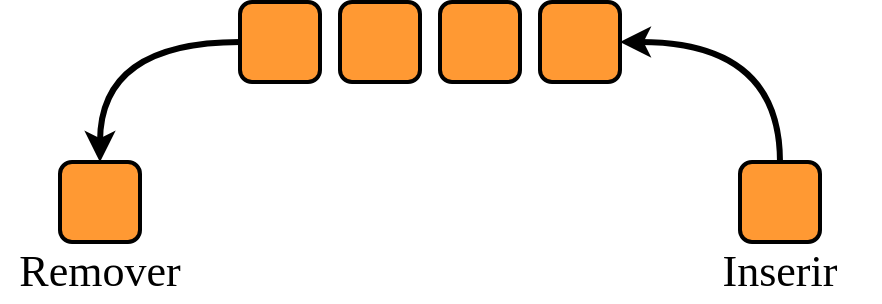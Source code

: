 <mxfile version="14.5.1" type="device" pages="3"><diagram id="jdUlZHxvX1Zj2JV_4lt-" name="Fila"><mxGraphModel dx="979" dy="565" grid="1" gridSize="10" guides="1" tooltips="1" connect="1" arrows="1" fold="1" page="1" pageScale="1" pageWidth="827" pageHeight="1169" math="0" shadow="0"><root><mxCell id="0"/><mxCell id="1" parent="0"/><mxCell id="mZF2k2qnW2hjUS1Pv-pr-10" style="edgeStyle=orthogonalEdgeStyle;curved=1;rounded=1;orthogonalLoop=1;jettySize=auto;html=1;entryX=0.5;entryY=0;entryDx=0;entryDy=0;strokeWidth=3;" edge="1" parent="1" source="XcXTmwohx2-RZv2SFO4S-2" target="mZF2k2qnW2hjUS1Pv-pr-9"><mxGeometry relative="1" as="geometry"/></mxCell><mxCell id="XcXTmwohx2-RZv2SFO4S-2" value="" style="rounded=1;whiteSpace=wrap;html=1;strokeWidth=2;fillColor=#FF9933;" parent="1" vertex="1"><mxGeometry x="290" y="500" width="40" height="40" as="geometry"/></mxCell><mxCell id="mZF2k2qnW2hjUS1Pv-pr-4" style="edgeStyle=orthogonalEdgeStyle;rounded=1;orthogonalLoop=1;jettySize=auto;html=1;entryX=1;entryY=0.5;entryDx=0;entryDy=0;curved=1;exitX=0.5;exitY=0;exitDx=0;exitDy=0;strokeWidth=3;" edge="1" parent="1" source="mZF2k2qnW2hjUS1Pv-pr-7" target="mZF2k2qnW2hjUS1Pv-pr-3"><mxGeometry relative="1" as="geometry"/></mxCell><mxCell id="XcXTmwohx2-RZv2SFO4S-9" value="Inserir" style="text;html=1;strokeColor=none;fillColor=none;align=center;verticalAlign=middle;whiteSpace=wrap;rounded=0;fontFamily=Patrick Hand;fontSource=https%3A%2F%2Ffonts.googleapis.com%2Fcss%3Ffamily%3DPatrick%2BHand;fontSize=22;" parent="1" vertex="1"><mxGeometry x="510" y="620" width="100" height="30" as="geometry"/></mxCell><mxCell id="mZF2k2qnW2hjUS1Pv-pr-1" value="" style="rounded=1;whiteSpace=wrap;html=1;strokeWidth=2;fillColor=#FF9933;" vertex="1" parent="1"><mxGeometry x="340" y="500" width="40" height="40" as="geometry"/></mxCell><mxCell id="mZF2k2qnW2hjUS1Pv-pr-2" value="" style="rounded=1;whiteSpace=wrap;html=1;strokeWidth=2;fillColor=#FF9933;" vertex="1" parent="1"><mxGeometry x="390" y="500" width="40" height="40" as="geometry"/></mxCell><mxCell id="mZF2k2qnW2hjUS1Pv-pr-3" value="" style="rounded=1;whiteSpace=wrap;html=1;strokeWidth=2;fillColor=#FF9933;" vertex="1" parent="1"><mxGeometry x="440" y="500" width="40" height="40" as="geometry"/></mxCell><mxCell id="mZF2k2qnW2hjUS1Pv-pr-7" value="" style="rounded=1;whiteSpace=wrap;html=1;strokeWidth=2;fillColor=#FF9933;" vertex="1" parent="1"><mxGeometry x="540" y="580" width="40" height="40" as="geometry"/></mxCell><mxCell id="mZF2k2qnW2hjUS1Pv-pr-8" value="Remover" style="text;html=1;strokeColor=none;fillColor=none;align=center;verticalAlign=middle;whiteSpace=wrap;rounded=0;fontFamily=Patrick Hand;fontSource=https%3A%2F%2Ffonts.googleapis.com%2Fcss%3Ffamily%3DPatrick%2BHand;fontSize=22;" vertex="1" parent="1"><mxGeometry x="170" y="620" width="100" height="30" as="geometry"/></mxCell><mxCell id="mZF2k2qnW2hjUS1Pv-pr-9" value="" style="rounded=1;whiteSpace=wrap;html=1;strokeWidth=2;fillColor=#FF9933;" vertex="1" parent="1"><mxGeometry x="200" y="580" width="40" height="40" as="geometry"/></mxCell></root></mxGraphModel></diagram><diagram name="representação" id="ftUp-GJehORHWfc_aRDD"><mxGraphModel dx="1413" dy="827" grid="0" gridSize="10" guides="1" tooltips="1" connect="1" arrows="1" fold="1" page="1" pageScale="1" pageWidth="827" pageHeight="1169" math="0" shadow="0"><root><mxCell id="5io7f8hoItgmhUvAZNsO-0"/><mxCell id="5io7f8hoItgmhUvAZNsO-1" parent="5io7f8hoItgmhUvAZNsO-0"/><mxCell id="5io7f8hoItgmhUvAZNsO-10" value="" style="rounded=1;whiteSpace=wrap;html=1;fontSize=21;fontColor=#666666;align=center;strokeWidth=2;" parent="5io7f8hoItgmhUvAZNsO-1" vertex="1"><mxGeometry x="172" y="348" width="185" height="40" as="geometry"/></mxCell><mxCell id="5io7f8hoItgmhUvAZNsO-12" value="fim" style="text;html=1;strokeColor=none;fillColor=none;align=center;verticalAlign=middle;whiteSpace=wrap;rounded=0;fontSize=12;fontColor=#666666;fontFamily=Patrick Hand;fontSource=https%3A%2F%2Ffonts.googleapis.com%2Fcss%3Ffamily%3DPatrick%2BHand;" parent="5io7f8hoItgmhUvAZNsO-1" vertex="1"><mxGeometry x="250" y="332" width="27" height="13" as="geometry"/></mxCell><mxCell id="5io7f8hoItgmhUvAZNsO-13" value="tam" style="text;html=1;strokeColor=none;fillColor=none;align=center;verticalAlign=middle;whiteSpace=wrap;rounded=0;fontSize=12;fontColor=#666666;fontFamily=Patrick Hand;fontSource=https%3A%2F%2Ffonts.googleapis.com%2Fcss%3Ffamily%3DPatrick%2BHand;" parent="5io7f8hoItgmhUvAZNsO-1" vertex="1"><mxGeometry x="287" y="332" width="24" height="13" as="geometry"/></mxCell><mxCell id="5io7f8hoItgmhUvAZNsO-14" value="vetor" style="text;html=1;strokeColor=none;fillColor=none;align=center;verticalAlign=middle;whiteSpace=wrap;rounded=0;fontSize=12;fontColor=#666666;fontFamily=Patrick Hand;fontSource=https%3A%2F%2Ffonts.googleapis.com%2Fcss%3Ffamily%3DPatrick%2BHand;" parent="5io7f8hoItgmhUvAZNsO-1" vertex="1"><mxGeometry x="321" y="332" width="29" height="13" as="geometry"/></mxCell><mxCell id="5io7f8hoItgmhUvAZNsO-15" value="" style="endArrow=none;dashed=1;html=1;strokeWidth=1;fontSize=21;fontColor=#666666;entryX=0.5;entryY=0;entryDx=0;entryDy=0;strokeColor=#808080;endSize=6;startSize=6;rounded=0;spacing=0;exitX=0.5;exitY=1;exitDx=0;exitDy=0;" parent="5io7f8hoItgmhUvAZNsO-1" edge="1"><mxGeometry width="50" height="50" relative="1" as="geometry"><mxPoint x="284" y="385" as="sourcePoint"/><mxPoint x="284" y="351" as="targetPoint"/></mxGeometry></mxCell><mxCell id="5io7f8hoItgmhUvAZNsO-16" value="5" style="text;html=1;strokeColor=none;fillColor=none;align=center;verticalAlign=middle;whiteSpace=wrap;rounded=0;fontSize=17;fontFamily=Patrick Hand;fontSource=https%3A%2F%2Ffonts.googleapis.com%2Fcss%3Ffamily%3DPatrick%2BHand;" parent="5io7f8hoItgmhUvAZNsO-1" vertex="1"><mxGeometry x="288" y="358" width="27" height="20" as="geometry"/></mxCell><mxCell id="5io7f8hoItgmhUvAZNsO-93" style="edgeStyle=orthogonalEdgeStyle;rounded=1;orthogonalLoop=1;jettySize=auto;html=1;entryX=0;entryY=0.5;entryDx=0;entryDy=0;strokeColor=#4D4D4D;fontSize=20;fontColor=#4D4D4D;strokeWidth=2;" parent="5io7f8hoItgmhUvAZNsO-1" target="5io7f8hoItgmhUvAZNsO-42" edge="1"><mxGeometry relative="1" as="geometry"><mxPoint x="356" y="368" as="sourcePoint"/></mxGeometry></mxCell><mxCell id="5io7f8hoItgmhUvAZNsO-17" value="&lt;span style=&quot;color: rgb(102 , 102 , 102) ; font-size: 15px&quot;&gt;H20&lt;/span&gt;" style="text;html=1;strokeColor=none;fillColor=none;align=center;verticalAlign=middle;whiteSpace=wrap;rounded=0;fontSize=19;fontFamily=Patrick Hand;fontSource=https%3A%2F%2Ffonts.googleapis.com%2Fcss%3Ffamily%3DPatrick%2BHand;spacingBottom=3;" parent="5io7f8hoItgmhUvAZNsO-1" vertex="1"><mxGeometry x="320" y="358" width="32" height="20" as="geometry"/></mxCell><mxCell id="5io7f8hoItgmhUvAZNsO-18" value="" style="endArrow=none;dashed=1;html=1;strokeWidth=1;fontSize=21;fontColor=#666666;entryX=0.5;entryY=0;entryDx=0;entryDy=0;strokeColor=#808080;endSize=6;startSize=6;rounded=0;spacing=0;exitX=0.5;exitY=1;exitDx=0;exitDy=0;" parent="5io7f8hoItgmhUvAZNsO-1" edge="1"><mxGeometry width="50" height="50" relative="1" as="geometry"><mxPoint x="318" y="385" as="sourcePoint"/><mxPoint x="318" y="351" as="targetPoint"/></mxGeometry></mxCell><mxCell id="5io7f8hoItgmhUvAZNsO-19" style="edgeStyle=orthogonalEdgeStyle;rounded=0;orthogonalLoop=1;jettySize=auto;html=1;entryX=0;entryY=0.5;entryDx=0;entryDy=0;fontSize=17;fontColor=#000000;strokeColor=#4D4D4D;strokeWidth=2;" parent="5io7f8hoItgmhUvAZNsO-1" source="5io7f8hoItgmhUvAZNsO-20" edge="1"><mxGeometry relative="1" as="geometry"><mxPoint x="156" y="368" as="targetPoint"/></mxGeometry></mxCell><mxCell id="5io7f8hoItgmhUvAZNsO-20" value="" style="rounded=1;whiteSpace=wrap;html=1;fontSize=21;fontColor=#666666;align=center;strokeWidth=2;labelBackgroundColor=#ffffff;fillColor=none;" parent="5io7f8hoItgmhUvAZNsO-1" vertex="1"><mxGeometry x="85" y="351" width="40" height="34" as="geometry"/></mxCell><mxCell id="5io7f8hoItgmhUvAZNsO-21" value="fila" style="text;html=1;strokeColor=none;fillColor=none;align=center;verticalAlign=middle;whiteSpace=wrap;rounded=0;fontSize=12;fontFamily=Patrick Hand;fontSource=https%3A%2F%2Ffonts.googleapis.com%2Fcss%3Ffamily%3DPatrick%2BHand;" parent="5io7f8hoItgmhUvAZNsO-1" vertex="1"><mxGeometry x="85" y="335" width="40" height="13" as="geometry"/></mxCell><mxCell id="5io7f8hoItgmhUvAZNsO-22" value="&lt;span style=&quot;color: rgb(102 , 102 , 102) ; font-size: 15px&quot;&gt;H200&lt;/span&gt;" style="text;html=1;strokeColor=none;fillColor=none;align=center;verticalAlign=middle;whiteSpace=wrap;rounded=0;fontSize=19;fontFamily=Patrick Hand;fontSource=https%3A%2F%2Ffonts.googleapis.com%2Fcss%3Ffamily%3DPatrick%2BHand;spacingBottom=4;" parent="5io7f8hoItgmhUvAZNsO-1" vertex="1"><mxGeometry x="88.5" y="358" width="33" height="20" as="geometry"/></mxCell><mxCell id="5io7f8hoItgmhUvAZNsO-23" value="H208" style="text;html=1;strokeColor=none;fillColor=none;align=center;verticalAlign=middle;whiteSpace=wrap;rounded=0;fontSize=14;fontColor=#666666;fontFamily=Patrick Hand;fontSource=https%3A%2F%2Ffonts.googleapis.com%2Fcss%3Ffamily%3DPatrick%2BHand;" parent="5io7f8hoItgmhUvAZNsO-1" vertex="1"><mxGeometry x="251" y="390" width="30.315" height="11.024" as="geometry"/></mxCell><mxCell id="5io7f8hoItgmhUvAZNsO-24" value="H212" style="text;html=1;strokeColor=none;fillColor=none;align=center;verticalAlign=middle;whiteSpace=wrap;rounded=0;fontSize=14;fontColor=#666666;fontFamily=Patrick Hand;fontSource=https%3A%2F%2Ffonts.googleapis.com%2Fcss%3Ffamily%3DPatrick%2BHand;" parent="5io7f8hoItgmhUvAZNsO-1" vertex="1"><mxGeometry x="286" y="390" width="30.315" height="11.024" as="geometry"/></mxCell><mxCell id="5io7f8hoItgmhUvAZNsO-25" value="H216" style="text;html=1;strokeColor=none;fillColor=none;align=center;verticalAlign=middle;whiteSpace=wrap;rounded=0;fontSize=14;fontColor=#666666;fontFamily=Patrick Hand;fontSource=https%3A%2F%2Ffonts.googleapis.com%2Fcss%3Ffamily%3DPatrick%2BHand;" parent="5io7f8hoItgmhUvAZNsO-1" vertex="1"><mxGeometry x="320" y="390" width="30.315" height="11.024" as="geometry"/></mxCell><mxCell id="5io7f8hoItgmhUvAZNsO-42" value="10" style="rounded=0;whiteSpace=wrap;html=1;fontSize=20;strokeWidth=2;fontFamily=Patrick Hand;fontSource=https%3A%2F%2Ffonts.googleapis.com%2Fcss%3Ffamily%3DPatrick%2BHand;verticalAlign=middle;" parent="5io7f8hoItgmhUvAZNsO-1" vertex="1"><mxGeometry x="442" y="401" width="35" height="35" as="geometry"/></mxCell><mxCell id="5io7f8hoItgmhUvAZNsO-76" value="H20" style="text;html=1;strokeColor=none;fillColor=none;align=center;verticalAlign=middle;whiteSpace=wrap;rounded=0;fontSize=14;fontColor=#666666;fontFamily=Patrick Hand;fontSource=https%3A%2F%2Ffonts.googleapis.com%2Fcss%3Ffamily%3DPatrick%2BHand;" parent="5io7f8hoItgmhUvAZNsO-1" vertex="1"><mxGeometry x="443" y="436" width="33" height="13" as="geometry"/></mxCell><mxCell id="5io7f8hoItgmhUvAZNsO-78" value="0" style="text;html=1;strokeColor=none;fillColor=none;align=center;verticalAlign=middle;whiteSpace=wrap;rounded=0;fontSize=14;fontColor=#666666;fontFamily=Patrick Hand;fontSource=https%3A%2F%2Ffonts.googleapis.com%2Fcss%3Ffamily%3DPatrick%2BHand;" parent="5io7f8hoItgmhUvAZNsO-1" vertex="1"><mxGeometry x="443" y="385" width="33" height="13" as="geometry"/></mxCell><mxCell id="5io7f8hoItgmhUvAZNsO-84" value="30" style="rounded=0;whiteSpace=wrap;html=1;fontSize=20;strokeWidth=2;fontFamily=Patrick Hand;fontSource=https%3A%2F%2Ffonts.googleapis.com%2Fcss%3Ffamily%3DPatrick%2BHand;verticalAlign=middle;" parent="5io7f8hoItgmhUvAZNsO-1" vertex="1"><mxGeometry x="512" y="401" width="35" height="35" as="geometry"/></mxCell><mxCell id="5io7f8hoItgmhUvAZNsO-85" value="H28" style="text;html=1;strokeColor=none;fillColor=none;align=center;verticalAlign=middle;whiteSpace=wrap;rounded=0;fontSize=14;fontColor=#666666;fontFamily=Patrick Hand;fontSource=https%3A%2F%2Ffonts.googleapis.com%2Fcss%3Ffamily%3DPatrick%2BHand;" parent="5io7f8hoItgmhUvAZNsO-1" vertex="1"><mxGeometry x="513" y="436" width="33" height="13" as="geometry"/></mxCell><mxCell id="5io7f8hoItgmhUvAZNsO-86" value="2" style="text;html=1;strokeColor=none;fillColor=none;align=center;verticalAlign=middle;whiteSpace=wrap;rounded=0;fontSize=14;fontColor=#666666;fontFamily=Patrick Hand;fontSource=https%3A%2F%2Ffonts.googleapis.com%2Fcss%3Ffamily%3DPatrick%2BHand;" parent="5io7f8hoItgmhUvAZNsO-1" vertex="1"><mxGeometry x="513" y="385" width="33" height="13" as="geometry"/></mxCell><mxCell id="5io7f8hoItgmhUvAZNsO-79" value="20" style="rounded=0;whiteSpace=wrap;html=1;fontSize=20;strokeWidth=2;fontFamily=Patrick Hand;fontSource=https%3A%2F%2Ffonts.googleapis.com%2Fcss%3Ffamily%3DPatrick%2BHand;verticalAlign=middle;" parent="5io7f8hoItgmhUvAZNsO-1" vertex="1"><mxGeometry x="477" y="401" width="35" height="35" as="geometry"/></mxCell><mxCell id="5io7f8hoItgmhUvAZNsO-80" value="H24" style="text;html=1;strokeColor=none;fillColor=none;align=center;verticalAlign=middle;whiteSpace=wrap;rounded=0;fontSize=14;fontColor=#666666;fontFamily=Patrick Hand;fontSource=https%3A%2F%2Ffonts.googleapis.com%2Fcss%3Ffamily%3DPatrick%2BHand;" parent="5io7f8hoItgmhUvAZNsO-1" vertex="1"><mxGeometry x="478" y="436" width="33" height="13" as="geometry"/></mxCell><mxCell id="5io7f8hoItgmhUvAZNsO-81" value="1" style="text;html=1;strokeColor=none;fillColor=none;align=center;verticalAlign=middle;whiteSpace=wrap;rounded=0;fontSize=14;fontColor=#666666;fontFamily=Patrick Hand;fontSource=https%3A%2F%2Ffonts.googleapis.com%2Fcss%3Ffamily%3DPatrick%2BHand;" parent="5io7f8hoItgmhUvAZNsO-1" vertex="1"><mxGeometry x="478" y="385" width="33" height="13" as="geometry"/></mxCell><mxCell id="5io7f8hoItgmhUvAZNsO-87" value="40" style="rounded=0;whiteSpace=wrap;html=1;fontSize=20;strokeWidth=2;fontFamily=Patrick Hand;fontSource=https%3A%2F%2Ffonts.googleapis.com%2Fcss%3Ffamily%3DPatrick%2BHand;verticalAlign=middle;" parent="5io7f8hoItgmhUvAZNsO-1" vertex="1"><mxGeometry x="547" y="401" width="35" height="35" as="geometry"/></mxCell><mxCell id="5io7f8hoItgmhUvAZNsO-88" value="H32" style="text;html=1;strokeColor=none;fillColor=none;align=center;verticalAlign=middle;whiteSpace=wrap;rounded=0;fontSize=14;fontColor=#666666;fontFamily=Patrick Hand;fontSource=https%3A%2F%2Ffonts.googleapis.com%2Fcss%3Ffamily%3DPatrick%2BHand;" parent="5io7f8hoItgmhUvAZNsO-1" vertex="1"><mxGeometry x="548" y="436" width="33" height="13" as="geometry"/></mxCell><mxCell id="5io7f8hoItgmhUvAZNsO-89" value="3" style="text;html=1;strokeColor=none;fillColor=none;align=center;verticalAlign=middle;whiteSpace=wrap;rounded=0;fontSize=14;fontColor=#666666;fontFamily=Patrick Hand;fontSource=https%3A%2F%2Ffonts.googleapis.com%2Fcss%3Ffamily%3DPatrick%2BHand;" parent="5io7f8hoItgmhUvAZNsO-1" vertex="1"><mxGeometry x="548" y="385" width="33" height="13" as="geometry"/></mxCell><mxCell id="5io7f8hoItgmhUvAZNsO-90" value="" style="rounded=0;whiteSpace=wrap;html=1;fontSize=20;strokeWidth=2;fontFamily=Patrick Hand;fontSource=https%3A%2F%2Ffonts.googleapis.com%2Fcss%3Ffamily%3DPatrick%2BHand;verticalAlign=middle;" parent="5io7f8hoItgmhUvAZNsO-1" vertex="1"><mxGeometry x="582" y="401" width="35" height="35" as="geometry"/></mxCell><mxCell id="5io7f8hoItgmhUvAZNsO-91" value="H36" style="text;html=1;strokeColor=none;fillColor=none;align=center;verticalAlign=middle;whiteSpace=wrap;rounded=0;fontSize=14;fontColor=#666666;fontFamily=Patrick Hand;fontSource=https%3A%2F%2Ffonts.googleapis.com%2Fcss%3Ffamily%3DPatrick%2BHand;" parent="5io7f8hoItgmhUvAZNsO-1" vertex="1"><mxGeometry x="583" y="436" width="33" height="13" as="geometry"/></mxCell><mxCell id="5io7f8hoItgmhUvAZNsO-92" value="4" style="text;html=1;strokeColor=none;fillColor=none;align=center;verticalAlign=middle;whiteSpace=wrap;rounded=0;fontSize=14;fontColor=#666666;fontFamily=Patrick Hand;fontSource=https%3A%2F%2Ffonts.googleapis.com%2Fcss%3Ffamily%3DPatrick%2BHand;" parent="5io7f8hoItgmhUvAZNsO-1" vertex="1"><mxGeometry x="583" y="385" width="33" height="13" as="geometry"/></mxCell><mxCell id="plvFPqnKHmXS_-WGT9e4-1" value="4" style="text;html=1;strokeColor=none;fillColor=none;align=center;verticalAlign=middle;whiteSpace=wrap;rounded=0;fontSize=17;fontFamily=Patrick Hand;fontSource=https%3A%2F%2Ffonts.googleapis.com%2Fcss%3Ffamily%3DPatrick%2BHand;" vertex="1" parent="5io7f8hoItgmhUvAZNsO-1"><mxGeometry x="252" y="358" width="27" height="20" as="geometry"/></mxCell><mxCell id="plvFPqnKHmXS_-WGT9e4-2" value="1" style="text;html=1;strokeColor=none;fillColor=none;align=center;verticalAlign=middle;whiteSpace=wrap;rounded=0;fontSize=17;fontFamily=Patrick Hand;fontSource=https%3A%2F%2Ffonts.googleapis.com%2Fcss%3Ffamily%3DPatrick%2BHand;" vertex="1" parent="5io7f8hoItgmhUvAZNsO-1"><mxGeometry x="215" y="358" width="27" height="20" as="geometry"/></mxCell><mxCell id="plvFPqnKHmXS_-WGT9e4-3" value="" style="endArrow=none;dashed=1;html=1;strokeWidth=1;fontSize=21;fontColor=#666666;entryX=0.5;entryY=0;entryDx=0;entryDy=0;strokeColor=#808080;endSize=6;startSize=6;rounded=0;spacing=0;exitX=0.5;exitY=1;exitDx=0;exitDy=0;" edge="1" parent="5io7f8hoItgmhUvAZNsO-1"><mxGeometry width="50" height="50" relative="1" as="geometry"><mxPoint x="247" y="385" as="sourcePoint"/><mxPoint x="247" y="351" as="targetPoint"/></mxGeometry></mxCell><mxCell id="plvFPqnKHmXS_-WGT9e4-5" value="H204" style="text;html=1;strokeColor=none;fillColor=none;align=center;verticalAlign=middle;whiteSpace=wrap;rounded=0;fontSize=14;fontColor=#666666;fontFamily=Patrick Hand;fontSource=https%3A%2F%2Ffonts.googleapis.com%2Fcss%3Ffamily%3DPatrick%2BHand;" vertex="1" parent="5io7f8hoItgmhUvAZNsO-1"><mxGeometry x="215" y="390" width="30.315" height="11.024" as="geometry"/></mxCell><mxCell id="plvFPqnKHmXS_-WGT9e4-6" value="inicio" style="text;html=1;strokeColor=none;fillColor=none;align=center;verticalAlign=middle;whiteSpace=wrap;rounded=0;fontSize=12;fontColor=#666666;fontFamily=Patrick Hand;fontSource=https%3A%2F%2Ffonts.googleapis.com%2Fcss%3Ffamily%3DPatrick%2BHand;" vertex="1" parent="5io7f8hoItgmhUvAZNsO-1"><mxGeometry x="214" y="332" width="27" height="13" as="geometry"/></mxCell><mxCell id="plvFPqnKHmXS_-WGT9e4-7" value="3" style="text;html=1;strokeColor=none;fillColor=none;align=center;verticalAlign=middle;whiteSpace=wrap;rounded=0;fontSize=17;fontFamily=Patrick Hand;fontSource=https%3A%2F%2Ffonts.googleapis.com%2Fcss%3Ffamily%3DPatrick%2BHand;" vertex="1" parent="5io7f8hoItgmhUvAZNsO-1"><mxGeometry x="179" y="358" width="27" height="20" as="geometry"/></mxCell><mxCell id="plvFPqnKHmXS_-WGT9e4-8" value="" style="endArrow=none;dashed=1;html=1;strokeWidth=1;fontSize=21;fontColor=#666666;entryX=0.5;entryY=0;entryDx=0;entryDy=0;strokeColor=#808080;endSize=6;startSize=6;rounded=0;spacing=0;exitX=0.5;exitY=1;exitDx=0;exitDy=0;" edge="1" parent="5io7f8hoItgmhUvAZNsO-1"><mxGeometry width="50" height="50" relative="1" as="geometry"><mxPoint x="210" y="385" as="sourcePoint"/><mxPoint x="210" y="351" as="targetPoint"/></mxGeometry></mxCell><mxCell id="plvFPqnKHmXS_-WGT9e4-9" value="H200" style="text;html=1;strokeColor=none;fillColor=none;align=center;verticalAlign=middle;whiteSpace=wrap;rounded=0;fontSize=14;fontColor=#666666;fontFamily=Patrick Hand;fontSource=https%3A%2F%2Ffonts.googleapis.com%2Fcss%3Ffamily%3DPatrick%2BHand;" vertex="1" parent="5io7f8hoItgmhUvAZNsO-1"><mxGeometry x="178" y="390" width="30.315" height="11.024" as="geometry"/></mxCell><mxCell id="plvFPqnKHmXS_-WGT9e4-10" value="qtde" style="text;html=1;strokeColor=none;fillColor=none;align=center;verticalAlign=middle;whiteSpace=wrap;rounded=0;fontSize=12;fontColor=#666666;fontFamily=Patrick Hand;fontSource=https%3A%2F%2Ffonts.googleapis.com%2Fcss%3Ffamily%3DPatrick%2BHand;" vertex="1" parent="5io7f8hoItgmhUvAZNsO-1"><mxGeometry x="177" y="332" width="27" height="13" as="geometry"/></mxCell><mxCell id="plvFPqnKHmXS_-WGT9e4-11" value="" style="rounded=1;whiteSpace=wrap;html=1;fontSize=21;fontColor=#666666;align=center;strokeWidth=2;" vertex="1" parent="5io7f8hoItgmhUvAZNsO-1"><mxGeometry x="251" y="845.97" width="112" height="40" as="geometry"/></mxCell><mxCell id="plvFPqnKHmXS_-WGT9e4-12" value="qtde" style="text;html=1;strokeColor=none;fillColor=none;align=center;verticalAlign=middle;whiteSpace=wrap;rounded=0;fontSize=12;fontColor=#666666;fontFamily=Patrick Hand;fontSource=https%3A%2F%2Ffonts.googleapis.com%2Fcss%3Ffamily%3DPatrick%2BHand;" vertex="1" parent="5io7f8hoItgmhUvAZNsO-1"><mxGeometry x="256" y="829.97" width="27" height="13" as="geometry"/></mxCell><mxCell id="plvFPqnKHmXS_-WGT9e4-13" value="fim" style="text;html=1;strokeColor=none;fillColor=none;align=center;verticalAlign=middle;whiteSpace=wrap;rounded=0;fontSize=12;fontColor=#666666;fontFamily=Patrick Hand;fontSource=https%3A%2F%2Ffonts.googleapis.com%2Fcss%3Ffamily%3DPatrick%2BHand;" vertex="1" parent="5io7f8hoItgmhUvAZNsO-1"><mxGeometry x="293" y="829.97" width="24" height="13" as="geometry"/></mxCell><mxCell id="plvFPqnKHmXS_-WGT9e4-14" value="inicio" style="text;html=1;strokeColor=none;fillColor=none;align=center;verticalAlign=middle;whiteSpace=wrap;rounded=0;fontSize=12;fontColor=#666666;fontFamily=Patrick Hand;fontSource=https%3A%2F%2Ffonts.googleapis.com%2Fcss%3Ffamily%3DPatrick%2BHand;" vertex="1" parent="5io7f8hoItgmhUvAZNsO-1"><mxGeometry x="327" y="829.97" width="29" height="13" as="geometry"/></mxCell><mxCell id="plvFPqnKHmXS_-WGT9e4-15" value="" style="endArrow=none;dashed=1;html=1;strokeWidth=1;fontSize=21;fontColor=#666666;entryX=0.5;entryY=0;entryDx=0;entryDy=0;strokeColor=#808080;endSize=6;startSize=6;rounded=0;spacing=0;exitX=0.5;exitY=1;exitDx=0;exitDy=0;" edge="1" parent="5io7f8hoItgmhUvAZNsO-1"><mxGeometry width="50" height="50" relative="1" as="geometry"><mxPoint x="287" y="882.97" as="sourcePoint"/><mxPoint x="287" y="848.97" as="targetPoint"/></mxGeometry></mxCell><mxCell id="plvFPqnKHmXS_-WGT9e4-17" value="&lt;span style=&quot;color: rgb(102 , 102 , 102) ; font-size: 15px&quot;&gt;H250&lt;/span&gt;" style="text;html=1;strokeColor=none;fillColor=none;align=center;verticalAlign=middle;whiteSpace=wrap;rounded=0;fontSize=19;fontFamily=Patrick Hand;fontSource=https%3A%2F%2Ffonts.googleapis.com%2Fcss%3Ffamily%3DPatrick%2BHand;spacingBottom=3;" vertex="1" parent="5io7f8hoItgmhUvAZNsO-1"><mxGeometry x="326" y="855.97" width="32" height="20" as="geometry"/></mxCell><mxCell id="plvFPqnKHmXS_-WGT9e4-18" value="" style="endArrow=none;dashed=1;html=1;strokeWidth=1;fontSize=21;fontColor=#666666;entryX=0.5;entryY=0;entryDx=0;entryDy=0;strokeColor=#808080;endSize=6;startSize=6;rounded=0;spacing=0;exitX=0.5;exitY=1;exitDx=0;exitDy=0;" edge="1" parent="5io7f8hoItgmhUvAZNsO-1"><mxGeometry width="50" height="50" relative="1" as="geometry"><mxPoint x="324.0" y="882.97" as="sourcePoint"/><mxPoint x="324.0" y="848.97" as="targetPoint"/></mxGeometry></mxCell><mxCell id="plvFPqnKHmXS_-WGT9e4-19" style="edgeStyle=orthogonalEdgeStyle;rounded=0;orthogonalLoop=1;jettySize=auto;html=1;entryX=0;entryY=0.5;entryDx=0;entryDy=0;fontSize=17;fontColor=#000000;strokeColor=#4D4D4D;strokeWidth=2;" edge="1" source="plvFPqnKHmXS_-WGT9e4-20" parent="5io7f8hoItgmhUvAZNsO-1" target="plvFPqnKHmXS_-WGT9e4-11"><mxGeometry relative="1" as="geometry"><mxPoint x="162" y="865.97" as="targetPoint"/></mxGeometry></mxCell><mxCell id="plvFPqnKHmXS_-WGT9e4-20" value="" style="rounded=1;whiteSpace=wrap;html=1;fontSize=21;fontColor=#666666;align=center;strokeWidth=2;labelBackgroundColor=#ffffff;fillColor=none;" vertex="1" parent="5io7f8hoItgmhUvAZNsO-1"><mxGeometry x="165" y="848.97" width="40" height="34" as="geometry"/></mxCell><mxCell id="plvFPqnKHmXS_-WGT9e4-21" value="fila" style="text;html=1;strokeColor=none;fillColor=none;align=center;verticalAlign=middle;whiteSpace=wrap;rounded=0;fontSize=12;fontFamily=Patrick Hand;fontSource=https%3A%2F%2Ffonts.googleapis.com%2Fcss%3Ffamily%3DPatrick%2BHand;" vertex="1" parent="5io7f8hoItgmhUvAZNsO-1"><mxGeometry x="165" y="832.97" width="40" height="13" as="geometry"/></mxCell><mxCell id="plvFPqnKHmXS_-WGT9e4-22" value="&lt;span style=&quot;color: rgb(102 , 102 , 102) ; font-size: 15px&quot;&gt;H200&lt;/span&gt;" style="text;html=1;strokeColor=none;fillColor=none;align=center;verticalAlign=middle;whiteSpace=wrap;rounded=0;fontSize=19;fontFamily=Patrick Hand;fontSource=https%3A%2F%2Ffonts.googleapis.com%2Fcss%3Ffamily%3DPatrick%2BHand;spacingBottom=4;" vertex="1" parent="5io7f8hoItgmhUvAZNsO-1"><mxGeometry x="168.5" y="855.97" width="33" height="20" as="geometry"/></mxCell><mxCell id="plvFPqnKHmXS_-WGT9e4-23" value="H212" style="text;html=1;strokeColor=none;fillColor=none;align=center;verticalAlign=middle;whiteSpace=wrap;rounded=0;fontSize=14;fontColor=#666666;fontFamily=Patrick Hand;fontSource=https%3A%2F%2Ffonts.googleapis.com%2Fcss%3Ffamily%3DPatrick%2BHand;" vertex="1" parent="5io7f8hoItgmhUvAZNsO-1"><mxGeometry x="329" y="887.97" width="30.315" height="11.024" as="geometry"/></mxCell><mxCell id="plvFPqnKHmXS_-WGT9e4-26" value="3" style="text;html=1;strokeColor=none;fillColor=none;align=center;verticalAlign=middle;whiteSpace=wrap;rounded=0;fontSize=17;fontFamily=Patrick Hand;fontSource=https%3A%2F%2Ffonts.googleapis.com%2Fcss%3Ffamily%3DPatrick%2BHand;" vertex="1" parent="5io7f8hoItgmhUvAZNsO-1"><mxGeometry x="254" y="855.97" width="27" height="20" as="geometry"/></mxCell><mxCell id="plvFPqnKHmXS_-WGT9e4-29" value="H204" style="text;html=1;strokeColor=none;fillColor=none;align=center;verticalAlign=middle;whiteSpace=wrap;rounded=0;fontSize=14;fontColor=#666666;fontFamily=Patrick Hand;fontSource=https%3A%2F%2Ffonts.googleapis.com%2Fcss%3Ffamily%3DPatrick%2BHand;" vertex="1" parent="5io7f8hoItgmhUvAZNsO-1"><mxGeometry x="293" y="887.97" width="30.315" height="11.024" as="geometry"/></mxCell><mxCell id="plvFPqnKHmXS_-WGT9e4-33" value="H200" style="text;html=1;strokeColor=none;fillColor=none;align=center;verticalAlign=middle;whiteSpace=wrap;rounded=0;fontSize=14;fontColor=#666666;fontFamily=Patrick Hand;fontSource=https%3A%2F%2Ffonts.googleapis.com%2Fcss%3Ffamily%3DPatrick%2BHand;" vertex="1" parent="5io7f8hoItgmhUvAZNsO-1"><mxGeometry x="256" y="887.97" width="30.315" height="11.024" as="geometry"/></mxCell><mxCell id="plvFPqnKHmXS_-WGT9e4-35" value="" style="rounded=1;whiteSpace=wrap;html=1;fontSize=21;fontColor=#666666;align=center;strokeWidth=2;labelBackgroundColor=#ffffff;fillColor=none;" vertex="1" parent="5io7f8hoItgmhUvAZNsO-1"><mxGeometry x="409.5" y="937.47" width="80" height="34" as="geometry"/></mxCell><mxCell id="plvFPqnKHmXS_-WGT9e4-36" value="" style="endArrow=none;dashed=1;html=1;strokeWidth=1;fontSize=21;fontColor=#666666;strokeColor=#808080;endSize=6;startSize=6;rounded=0;spacing=0;" edge="1" parent="5io7f8hoItgmhUvAZNsO-1"><mxGeometry width="50" height="50" relative="1" as="geometry"><mxPoint x="449.5" y="969.47" as="sourcePoint"/><mxPoint x="449.5" y="938.47" as="targetPoint"/></mxGeometry></mxCell><mxCell id="plvFPqnKHmXS_-WGT9e4-37" value="10" style="text;html=1;strokeColor=none;fillColor=none;align=center;verticalAlign=middle;whiteSpace=wrap;rounded=0;fontSize=18;fontFamily=Patrick Hand;fontSource=https%3A%2F%2Ffonts.googleapis.com%2Fcss%3Ffamily%3DPatrick%2BHand;" vertex="1" parent="5io7f8hoItgmhUvAZNsO-1"><mxGeometry x="413.5" y="947.47" width="34" height="16" as="geometry"/></mxCell><mxCell id="plvFPqnKHmXS_-WGT9e4-38" value="H150" style="text;html=1;strokeColor=none;fillColor=none;align=center;verticalAlign=middle;whiteSpace=wrap;rounded=0;fontSize=15;fontColor=#666666;fontFamily=Patrick Hand;fontSource=https%3A%2F%2Ffonts.googleapis.com%2Fcss%3Ffamily%3DPatrick%2BHand;" vertex="1" parent="5io7f8hoItgmhUvAZNsO-1"><mxGeometry x="451.5" y="947.47" width="34" height="16" as="geometry"/></mxCell><mxCell id="plvFPqnKHmXS_-WGT9e4-39" value="H250" style="text;html=1;strokeColor=none;fillColor=none;align=center;verticalAlign=middle;whiteSpace=wrap;rounded=0;fontSize=14;fontColor=#666666;fontFamily=Patrick Hand;fontSource=https%3A%2F%2Ffonts.googleapis.com%2Fcss%3Ffamily%3DPatrick%2BHand;" vertex="1" parent="5io7f8hoItgmhUvAZNsO-1"><mxGeometry x="409.5" y="972.47" width="40" height="13" as="geometry"/></mxCell><mxCell id="plvFPqnKHmXS_-WGT9e4-40" value="H254" style="text;html=1;strokeColor=none;fillColor=none;align=center;verticalAlign=middle;whiteSpace=wrap;rounded=0;fontSize=14;fontColor=#666666;fontFamily=Patrick Hand;fontSource=https%3A%2F%2Ffonts.googleapis.com%2Fcss%3Ffamily%3DPatrick%2BHand;" vertex="1" parent="5io7f8hoItgmhUvAZNsO-1"><mxGeometry x="450.5" y="972.47" width="38" height="13" as="geometry"/></mxCell><mxCell id="plvFPqnKHmXS_-WGT9e4-41" value="dado" style="text;html=1;strokeColor=none;fillColor=none;align=center;verticalAlign=middle;whiteSpace=wrap;rounded=0;fontSize=12;fontColor=#666666;fontFamily=Patrick Hand;fontSource=https%3A%2F%2Ffonts.googleapis.com%2Fcss%3Ffamily%3DPatrick%2BHand;" vertex="1" parent="5io7f8hoItgmhUvAZNsO-1"><mxGeometry x="409.5" y="922.47" width="40" height="13" as="geometry"/></mxCell><mxCell id="plvFPqnKHmXS_-WGT9e4-42" value="prox" style="text;html=1;strokeColor=none;fillColor=none;align=center;verticalAlign=middle;whiteSpace=wrap;rounded=0;fontSize=12;fontColor=#666666;fontFamily=Patrick Hand;fontSource=https%3A%2F%2Ffonts.googleapis.com%2Fcss%3Ffamily%3DPatrick%2BHand;" vertex="1" parent="5io7f8hoItgmhUvAZNsO-1"><mxGeometry x="449.5" y="922.47" width="40" height="13" as="geometry"/></mxCell><mxCell id="plvFPqnKHmXS_-WGT9e4-43" value="" style="rounded=1;whiteSpace=wrap;html=1;fontSize=21;fontColor=#666666;align=center;strokeWidth=2;labelBackgroundColor=#ffffff;fillColor=none;" vertex="1" parent="5io7f8hoItgmhUvAZNsO-1"><mxGeometry x="518" y="936.97" width="80" height="34" as="geometry"/></mxCell><mxCell id="plvFPqnKHmXS_-WGT9e4-44" value="" style="endArrow=none;dashed=1;html=1;strokeWidth=1;fontSize=21;fontColor=#666666;strokeColor=#808080;endSize=6;startSize=6;rounded=0;spacing=0;" edge="1" parent="5io7f8hoItgmhUvAZNsO-1"><mxGeometry width="50" height="50" relative="1" as="geometry"><mxPoint x="558" y="968.97" as="sourcePoint"/><mxPoint x="558" y="937.97" as="targetPoint"/></mxGeometry></mxCell><mxCell id="plvFPqnKHmXS_-WGT9e4-45" value="20" style="text;html=1;strokeColor=none;fillColor=none;align=center;verticalAlign=middle;whiteSpace=wrap;rounded=0;fontSize=18;fontFamily=Patrick Hand;fontSource=https%3A%2F%2Ffonts.googleapis.com%2Fcss%3Ffamily%3DPatrick%2BHand;" vertex="1" parent="5io7f8hoItgmhUvAZNsO-1"><mxGeometry x="522" y="946.97" width="34" height="16" as="geometry"/></mxCell><mxCell id="plvFPqnKHmXS_-WGT9e4-46" value="H350" style="text;html=1;strokeColor=none;fillColor=none;align=center;verticalAlign=middle;whiteSpace=wrap;rounded=0;fontSize=15;fontColor=#666666;fontFamily=Patrick Hand;fontSource=https%3A%2F%2Ffonts.googleapis.com%2Fcss%3Ffamily%3DPatrick%2BHand;" vertex="1" parent="5io7f8hoItgmhUvAZNsO-1"><mxGeometry x="560" y="946.97" width="34" height="16" as="geometry"/></mxCell><mxCell id="plvFPqnKHmXS_-WGT9e4-47" value="H150" style="text;html=1;strokeColor=none;fillColor=none;align=center;verticalAlign=middle;whiteSpace=wrap;rounded=0;fontSize=14;fontColor=#666666;fontFamily=Patrick Hand;fontSource=https%3A%2F%2Ffonts.googleapis.com%2Fcss%3Ffamily%3DPatrick%2BHand;" vertex="1" parent="5io7f8hoItgmhUvAZNsO-1"><mxGeometry x="518" y="971.97" width="40" height="13" as="geometry"/></mxCell><mxCell id="plvFPqnKHmXS_-WGT9e4-48" value="H154" style="text;html=1;strokeColor=none;fillColor=none;align=center;verticalAlign=middle;whiteSpace=wrap;rounded=0;fontSize=14;fontColor=#666666;fontFamily=Patrick Hand;fontSource=https%3A%2F%2Ffonts.googleapis.com%2Fcss%3Ffamily%3DPatrick%2BHand;" vertex="1" parent="5io7f8hoItgmhUvAZNsO-1"><mxGeometry x="559" y="971.97" width="38" height="13" as="geometry"/></mxCell><mxCell id="plvFPqnKHmXS_-WGT9e4-49" value="dado" style="text;html=1;strokeColor=none;fillColor=none;align=center;verticalAlign=middle;whiteSpace=wrap;rounded=0;fontSize=12;fontColor=#666666;fontFamily=Patrick Hand;fontSource=https%3A%2F%2Ffonts.googleapis.com%2Fcss%3Ffamily%3DPatrick%2BHand;" vertex="1" parent="5io7f8hoItgmhUvAZNsO-1"><mxGeometry x="518" y="921.97" width="40" height="13" as="geometry"/></mxCell><mxCell id="plvFPqnKHmXS_-WGT9e4-50" value="prox" style="text;html=1;strokeColor=none;fillColor=none;align=center;verticalAlign=middle;whiteSpace=wrap;rounded=0;fontSize=12;fontColor=#666666;fontFamily=Patrick Hand;fontSource=https%3A%2F%2Ffonts.googleapis.com%2Fcss%3Ffamily%3DPatrick%2BHand;" vertex="1" parent="5io7f8hoItgmhUvAZNsO-1"><mxGeometry x="558" y="921.97" width="40" height="13" as="geometry"/></mxCell><mxCell id="plvFPqnKHmXS_-WGT9e4-51" value="" style="rounded=1;whiteSpace=wrap;html=1;fontSize=21;fontColor=#666666;align=center;strokeWidth=2;labelBackgroundColor=#ffffff;fillColor=none;" vertex="1" parent="5io7f8hoItgmhUvAZNsO-1"><mxGeometry x="627" y="936.97" width="80" height="34" as="geometry"/></mxCell><mxCell id="plvFPqnKHmXS_-WGT9e4-52" value="" style="endArrow=none;dashed=1;html=1;strokeWidth=1;fontSize=21;fontColor=#666666;strokeColor=#808080;endSize=6;startSize=6;rounded=0;spacing=0;" edge="1" parent="5io7f8hoItgmhUvAZNsO-1"><mxGeometry width="50" height="50" relative="1" as="geometry"><mxPoint x="667" y="968.97" as="sourcePoint"/><mxPoint x="667" y="937.97" as="targetPoint"/></mxGeometry></mxCell><mxCell id="plvFPqnKHmXS_-WGT9e4-53" value="20" style="text;html=1;strokeColor=none;fillColor=none;align=center;verticalAlign=middle;whiteSpace=wrap;rounded=0;fontSize=18;fontFamily=Patrick Hand;fontSource=https%3A%2F%2Ffonts.googleapis.com%2Fcss%3Ffamily%3DPatrick%2BHand;" vertex="1" parent="5io7f8hoItgmhUvAZNsO-1"><mxGeometry x="631" y="946.97" width="34" height="16" as="geometry"/></mxCell><mxCell id="plvFPqnKHmXS_-WGT9e4-54" value="NULL" style="text;html=1;strokeColor=none;fillColor=none;align=center;verticalAlign=middle;whiteSpace=wrap;rounded=0;fontSize=15;fontColor=#666666;fontFamily=Patrick Hand;fontSource=https%3A%2F%2Ffonts.googleapis.com%2Fcss%3Ffamily%3DPatrick%2BHand;" vertex="1" parent="5io7f8hoItgmhUvAZNsO-1"><mxGeometry x="669" y="946.97" width="34" height="16" as="geometry"/></mxCell><mxCell id="plvFPqnKHmXS_-WGT9e4-55" value="H350" style="text;html=1;strokeColor=none;fillColor=none;align=center;verticalAlign=middle;whiteSpace=wrap;rounded=0;fontSize=14;fontColor=#666666;fontFamily=Patrick Hand;fontSource=https%3A%2F%2Ffonts.googleapis.com%2Fcss%3Ffamily%3DPatrick%2BHand;" vertex="1" parent="5io7f8hoItgmhUvAZNsO-1"><mxGeometry x="627" y="971.97" width="40" height="13" as="geometry"/></mxCell><mxCell id="plvFPqnKHmXS_-WGT9e4-56" value="H354" style="text;html=1;strokeColor=none;fillColor=none;align=center;verticalAlign=middle;whiteSpace=wrap;rounded=0;fontSize=14;fontColor=#666666;fontFamily=Patrick Hand;fontSource=https%3A%2F%2Ffonts.googleapis.com%2Fcss%3Ffamily%3DPatrick%2BHand;" vertex="1" parent="5io7f8hoItgmhUvAZNsO-1"><mxGeometry x="668" y="971.97" width="38" height="13" as="geometry"/></mxCell><mxCell id="plvFPqnKHmXS_-WGT9e4-57" value="dado" style="text;html=1;strokeColor=none;fillColor=none;align=center;verticalAlign=middle;whiteSpace=wrap;rounded=0;fontSize=12;fontColor=#666666;fontFamily=Patrick Hand;fontSource=https%3A%2F%2Ffonts.googleapis.com%2Fcss%3Ffamily%3DPatrick%2BHand;" vertex="1" parent="5io7f8hoItgmhUvAZNsO-1"><mxGeometry x="627" y="921.97" width="40" height="13" as="geometry"/></mxCell><mxCell id="plvFPqnKHmXS_-WGT9e4-58" value="prox" style="text;html=1;strokeColor=none;fillColor=none;align=center;verticalAlign=middle;whiteSpace=wrap;rounded=0;fontSize=12;fontColor=#666666;fontFamily=Patrick Hand;fontSource=https%3A%2F%2Ffonts.googleapis.com%2Fcss%3Ffamily%3DPatrick%2BHand;" vertex="1" parent="5io7f8hoItgmhUvAZNsO-1"><mxGeometry x="667" y="921.97" width="40" height="13" as="geometry"/></mxCell><mxCell id="plvFPqnKHmXS_-WGT9e4-59" value="" style="group" vertex="1" connectable="0" parent="5io7f8hoItgmhUvAZNsO-1"><mxGeometry x="708" y="944.47" width="16" height="20" as="geometry"/></mxCell><mxCell id="plvFPqnKHmXS_-WGT9e4-60" value="" style="endArrow=none;html=1;strokeColor=#808080;strokeWidth=2;fontFamily=Patrick Hand;fontSource=https%3A%2F%2Ffonts.googleapis.com%2Fcss%3Ffamily%3DPatrick%2BHand;fontSize=12;fontColor=#000000;" edge="1" parent="plvFPqnKHmXS_-WGT9e4-59"><mxGeometry width="50" height="50" as="geometry"><mxPoint y="10" as="sourcePoint"/><mxPoint x="16" y="10" as="targetPoint"/></mxGeometry></mxCell><mxCell id="plvFPqnKHmXS_-WGT9e4-61" value="" style="endArrow=none;html=1;strokeColor=#808080;strokeWidth=2;fontFamily=Patrick Hand;fontSource=https%3A%2F%2Ffonts.googleapis.com%2Fcss%3Ffamily%3DPatrick%2BHand;fontSize=12;fontColor=#000000;" edge="1" parent="plvFPqnKHmXS_-WGT9e4-59"><mxGeometry x="-2" width="50" height="50" as="geometry"><mxPoint x="6.92" y="20" as="sourcePoint"/><mxPoint x="6.92" as="targetPoint"/></mxGeometry></mxCell><mxCell id="plvFPqnKHmXS_-WGT9e4-62" value="" style="endArrow=none;html=1;strokeColor=#808080;strokeWidth=2;fontFamily=Patrick Hand;fontSource=https%3A%2F%2Ffonts.googleapis.com%2Fcss%3Ffamily%3DPatrick%2BHand;fontSize=12;fontColor=#000000;" edge="1" parent="plvFPqnKHmXS_-WGT9e4-59"><mxGeometry x="-3" width="50" height="50" as="geometry"><mxPoint x="12.0" y="20" as="sourcePoint"/><mxPoint x="12.0" as="targetPoint"/></mxGeometry></mxCell><mxCell id="plvFPqnKHmXS_-WGT9e4-64" style="edgeStyle=orthogonalEdgeStyle;rounded=1;orthogonalLoop=1;jettySize=auto;html=1;entryX=0;entryY=0.5;entryDx=0;entryDy=0;strokeColor=#4D4D4D;strokeWidth=2;fontSize=20;fontColor=#4D4D4D;exitX=1;exitY=0.5;exitDx=0;exitDy=0;" edge="1" parent="5io7f8hoItgmhUvAZNsO-1" source="plvFPqnKHmXS_-WGT9e4-35" target="plvFPqnKHmXS_-WGT9e4-43"><mxGeometry relative="1" as="geometry"><mxPoint x="1068.5" y="884.47" as="sourcePoint"/><mxPoint x="988.5" y="964.47" as="targetPoint"/></mxGeometry></mxCell><mxCell id="plvFPqnKHmXS_-WGT9e4-65" style="edgeStyle=orthogonalEdgeStyle;rounded=1;orthogonalLoop=1;jettySize=auto;html=1;entryX=0;entryY=0.5;entryDx=0;entryDy=0;strokeColor=#4D4D4D;strokeWidth=2;fontSize=20;fontColor=#4D4D4D;exitX=1;exitY=0.5;exitDx=0;exitDy=0;" edge="1" parent="5io7f8hoItgmhUvAZNsO-1" source="plvFPqnKHmXS_-WGT9e4-43" target="plvFPqnKHmXS_-WGT9e4-51"><mxGeometry relative="1" as="geometry"><mxPoint x="609" y="964.97" as="sourcePoint"/><mxPoint x="528" y="963.97" as="targetPoint"/></mxGeometry></mxCell><mxCell id="plvFPqnKHmXS_-WGT9e4-66" style="edgeStyle=orthogonalEdgeStyle;rounded=1;orthogonalLoop=1;jettySize=auto;html=1;entryX=0;entryY=0.5;entryDx=0;entryDy=0;strokeColor=#4D4D4D;strokeWidth=2;fontSize=20;fontColor=#4D4D4D;exitX=1;exitY=0.5;exitDx=0;exitDy=0;" edge="1" parent="5io7f8hoItgmhUvAZNsO-1" source="plvFPqnKHmXS_-WGT9e4-11" target="plvFPqnKHmXS_-WGT9e4-35"><mxGeometry relative="1" as="geometry"><mxPoint x="499.5" y="964.47" as="sourcePoint"/><mxPoint x="528" y="963.97" as="targetPoint"/></mxGeometry></mxCell><mxCell id="plvFPqnKHmXS_-WGT9e4-67" style="edgeStyle=orthogonalEdgeStyle;rounded=1;orthogonalLoop=1;jettySize=auto;html=1;entryX=0.5;entryY=0;entryDx=0;entryDy=0;strokeColor=#4D4D4D;strokeWidth=2;fontSize=20;fontColor=#4D4D4D;exitX=0.586;exitY=-0.011;exitDx=0;exitDy=0;exitPerimeter=0;" edge="1" parent="5io7f8hoItgmhUvAZNsO-1" source="plvFPqnKHmXS_-WGT9e4-11" target="plvFPqnKHmXS_-WGT9e4-51"><mxGeometry relative="1" as="geometry"><mxPoint x="373" y="875.97" as="sourcePoint"/><mxPoint x="419.5" y="964.47" as="targetPoint"/></mxGeometry></mxCell><mxCell id="plvFPqnKHmXS_-WGT9e4-68" value="&lt;span style=&quot;color: rgb(102 , 102 , 102) ; font-size: 15px&quot;&gt;H350&lt;/span&gt;" style="text;html=1;strokeColor=none;fillColor=none;align=center;verticalAlign=middle;whiteSpace=wrap;rounded=0;fontSize=19;fontFamily=Patrick Hand;fontSource=https%3A%2F%2Ffonts.googleapis.com%2Fcss%3Ffamily%3DPatrick%2BHand;spacingBottom=3;" vertex="1" parent="5io7f8hoItgmhUvAZNsO-1"><mxGeometry x="291" y="855.97" width="32" height="20" as="geometry"/></mxCell><mxCell id="plvFPqnKHmXS_-WGT9e4-109" value="" style="rounded=1;whiteSpace=wrap;html=1;fontSize=21;fontColor=#666666;align=center;strokeWidth=2;" vertex="1" parent="5io7f8hoItgmhUvAZNsO-1"><mxGeometry x="172" y="506" width="185" height="40" as="geometry"/></mxCell><mxCell id="plvFPqnKHmXS_-WGT9e4-110" value="fim" style="text;html=1;strokeColor=none;fillColor=none;align=center;verticalAlign=middle;whiteSpace=wrap;rounded=0;fontSize=12;fontColor=#666666;fontFamily=Patrick Hand;fontSource=https%3A%2F%2Ffonts.googleapis.com%2Fcss%3Ffamily%3DPatrick%2BHand;" vertex="1" parent="5io7f8hoItgmhUvAZNsO-1"><mxGeometry x="250" y="490" width="27" height="13" as="geometry"/></mxCell><mxCell id="plvFPqnKHmXS_-WGT9e4-111" value="tam" style="text;html=1;strokeColor=none;fillColor=none;align=center;verticalAlign=middle;whiteSpace=wrap;rounded=0;fontSize=12;fontColor=#666666;fontFamily=Patrick Hand;fontSource=https%3A%2F%2Ffonts.googleapis.com%2Fcss%3Ffamily%3DPatrick%2BHand;" vertex="1" parent="5io7f8hoItgmhUvAZNsO-1"><mxGeometry x="287" y="490" width="24" height="13" as="geometry"/></mxCell><mxCell id="plvFPqnKHmXS_-WGT9e4-112" value="vetor" style="text;html=1;strokeColor=none;fillColor=none;align=center;verticalAlign=middle;whiteSpace=wrap;rounded=0;fontSize=12;fontColor=#666666;fontFamily=Patrick Hand;fontSource=https%3A%2F%2Ffonts.googleapis.com%2Fcss%3Ffamily%3DPatrick%2BHand;" vertex="1" parent="5io7f8hoItgmhUvAZNsO-1"><mxGeometry x="321" y="490" width="29" height="13" as="geometry"/></mxCell><mxCell id="plvFPqnKHmXS_-WGT9e4-113" value="" style="endArrow=none;dashed=1;html=1;strokeWidth=1;fontSize=21;fontColor=#666666;entryX=0.5;entryY=0;entryDx=0;entryDy=0;strokeColor=#808080;endSize=6;startSize=6;rounded=0;spacing=0;exitX=0.5;exitY=1;exitDx=0;exitDy=0;" edge="1" parent="5io7f8hoItgmhUvAZNsO-1"><mxGeometry width="50" height="50" relative="1" as="geometry"><mxPoint x="284" y="543" as="sourcePoint"/><mxPoint x="284" y="509" as="targetPoint"/></mxGeometry></mxCell><mxCell id="plvFPqnKHmXS_-WGT9e4-114" value="5" style="text;html=1;strokeColor=none;fillColor=none;align=center;verticalAlign=middle;whiteSpace=wrap;rounded=0;fontSize=17;fontFamily=Patrick Hand;fontSource=https%3A%2F%2Ffonts.googleapis.com%2Fcss%3Ffamily%3DPatrick%2BHand;" vertex="1" parent="5io7f8hoItgmhUvAZNsO-1"><mxGeometry x="288" y="516" width="27" height="20" as="geometry"/></mxCell><mxCell id="plvFPqnKHmXS_-WGT9e4-115" style="edgeStyle=orthogonalEdgeStyle;rounded=1;orthogonalLoop=1;jettySize=auto;html=1;entryX=0;entryY=0.5;entryDx=0;entryDy=0;strokeColor=#4D4D4D;fontSize=20;fontColor=#4D4D4D;strokeWidth=2;" edge="1" target="plvFPqnKHmXS_-WGT9e4-125" parent="5io7f8hoItgmhUvAZNsO-1"><mxGeometry relative="1" as="geometry"><mxPoint x="356" y="526" as="sourcePoint"/></mxGeometry></mxCell><mxCell id="plvFPqnKHmXS_-WGT9e4-116" value="&lt;span style=&quot;color: rgb(102 , 102 , 102) ; font-size: 15px&quot;&gt;H20&lt;/span&gt;" style="text;html=1;strokeColor=none;fillColor=none;align=center;verticalAlign=middle;whiteSpace=wrap;rounded=0;fontSize=19;fontFamily=Patrick Hand;fontSource=https%3A%2F%2Ffonts.googleapis.com%2Fcss%3Ffamily%3DPatrick%2BHand;spacingBottom=3;" vertex="1" parent="5io7f8hoItgmhUvAZNsO-1"><mxGeometry x="320" y="516" width="32" height="20" as="geometry"/></mxCell><mxCell id="plvFPqnKHmXS_-WGT9e4-117" value="" style="endArrow=none;dashed=1;html=1;strokeWidth=1;fontSize=21;fontColor=#666666;entryX=0.5;entryY=0;entryDx=0;entryDy=0;strokeColor=#808080;endSize=6;startSize=6;rounded=0;spacing=0;exitX=0.5;exitY=1;exitDx=0;exitDy=0;" edge="1" parent="5io7f8hoItgmhUvAZNsO-1"><mxGeometry width="50" height="50" relative="1" as="geometry"><mxPoint x="318.0" y="543" as="sourcePoint"/><mxPoint x="318.0" y="509" as="targetPoint"/></mxGeometry></mxCell><mxCell id="plvFPqnKHmXS_-WGT9e4-118" style="edgeStyle=orthogonalEdgeStyle;rounded=0;orthogonalLoop=1;jettySize=auto;html=1;entryX=0;entryY=0.5;entryDx=0;entryDy=0;fontSize=17;fontColor=#000000;strokeColor=#4D4D4D;strokeWidth=2;" edge="1" source="plvFPqnKHmXS_-WGT9e4-119" parent="5io7f8hoItgmhUvAZNsO-1"><mxGeometry relative="1" as="geometry"><mxPoint x="156" y="526" as="targetPoint"/></mxGeometry></mxCell><mxCell id="plvFPqnKHmXS_-WGT9e4-119" value="" style="rounded=1;whiteSpace=wrap;html=1;fontSize=21;fontColor=#666666;align=center;strokeWidth=2;labelBackgroundColor=#ffffff;fillColor=none;" vertex="1" parent="5io7f8hoItgmhUvAZNsO-1"><mxGeometry x="85" y="509" width="40" height="34" as="geometry"/></mxCell><mxCell id="plvFPqnKHmXS_-WGT9e4-120" value="fila" style="text;html=1;strokeColor=none;fillColor=none;align=center;verticalAlign=middle;whiteSpace=wrap;rounded=0;fontSize=12;fontFamily=Patrick Hand;fontSource=https%3A%2F%2Ffonts.googleapis.com%2Fcss%3Ffamily%3DPatrick%2BHand;" vertex="1" parent="5io7f8hoItgmhUvAZNsO-1"><mxGeometry x="85" y="493" width="40" height="13" as="geometry"/></mxCell><mxCell id="plvFPqnKHmXS_-WGT9e4-121" value="&lt;span style=&quot;color: rgb(102 , 102 , 102) ; font-size: 15px&quot;&gt;H200&lt;/span&gt;" style="text;html=1;strokeColor=none;fillColor=none;align=center;verticalAlign=middle;whiteSpace=wrap;rounded=0;fontSize=19;fontFamily=Patrick Hand;fontSource=https%3A%2F%2Ffonts.googleapis.com%2Fcss%3Ffamily%3DPatrick%2BHand;spacingBottom=4;" vertex="1" parent="5io7f8hoItgmhUvAZNsO-1"><mxGeometry x="88.5" y="516" width="33" height="20" as="geometry"/></mxCell><mxCell id="plvFPqnKHmXS_-WGT9e4-122" value="H208" style="text;html=1;strokeColor=none;fillColor=none;align=center;verticalAlign=middle;whiteSpace=wrap;rounded=0;fontSize=14;fontColor=#666666;fontFamily=Patrick Hand;fontSource=https%3A%2F%2Ffonts.googleapis.com%2Fcss%3Ffamily%3DPatrick%2BHand;" vertex="1" parent="5io7f8hoItgmhUvAZNsO-1"><mxGeometry x="251" y="548" width="30.315" height="11.024" as="geometry"/></mxCell><mxCell id="plvFPqnKHmXS_-WGT9e4-123" value="H212" style="text;html=1;strokeColor=none;fillColor=none;align=center;verticalAlign=middle;whiteSpace=wrap;rounded=0;fontSize=14;fontColor=#666666;fontFamily=Patrick Hand;fontSource=https%3A%2F%2Ffonts.googleapis.com%2Fcss%3Ffamily%3DPatrick%2BHand;" vertex="1" parent="5io7f8hoItgmhUvAZNsO-1"><mxGeometry x="286" y="548" width="30.315" height="11.024" as="geometry"/></mxCell><mxCell id="plvFPqnKHmXS_-WGT9e4-124" value="H216" style="text;html=1;strokeColor=none;fillColor=none;align=center;verticalAlign=middle;whiteSpace=wrap;rounded=0;fontSize=14;fontColor=#666666;fontFamily=Patrick Hand;fontSource=https%3A%2F%2Ffonts.googleapis.com%2Fcss%3Ffamily%3DPatrick%2BHand;" vertex="1" parent="5io7f8hoItgmhUvAZNsO-1"><mxGeometry x="320" y="548" width="30.315" height="11.024" as="geometry"/></mxCell><mxCell id="plvFPqnKHmXS_-WGT9e4-125" value="" style="rounded=0;whiteSpace=wrap;html=1;fontSize=20;strokeWidth=2;fontFamily=Patrick Hand;fontSource=https%3A%2F%2Ffonts.googleapis.com%2Fcss%3Ffamily%3DPatrick%2BHand;verticalAlign=middle;" vertex="1" parent="5io7f8hoItgmhUvAZNsO-1"><mxGeometry x="442" y="559" width="35" height="35" as="geometry"/></mxCell><mxCell id="plvFPqnKHmXS_-WGT9e4-126" value="H20" style="text;html=1;strokeColor=none;fillColor=none;align=center;verticalAlign=middle;whiteSpace=wrap;rounded=0;fontSize=14;fontColor=#666666;fontFamily=Patrick Hand;fontSource=https%3A%2F%2Ffonts.googleapis.com%2Fcss%3Ffamily%3DPatrick%2BHand;" vertex="1" parent="5io7f8hoItgmhUvAZNsO-1"><mxGeometry x="443" y="594" width="33" height="13" as="geometry"/></mxCell><mxCell id="plvFPqnKHmXS_-WGT9e4-127" value="0" style="text;html=1;strokeColor=none;fillColor=none;align=center;verticalAlign=middle;whiteSpace=wrap;rounded=0;fontSize=14;fontColor=#666666;fontFamily=Patrick Hand;fontSource=https%3A%2F%2Ffonts.googleapis.com%2Fcss%3Ffamily%3DPatrick%2BHand;" vertex="1" parent="5io7f8hoItgmhUvAZNsO-1"><mxGeometry x="443" y="543" width="33" height="13" as="geometry"/></mxCell><mxCell id="plvFPqnKHmXS_-WGT9e4-128" value="" style="rounded=0;whiteSpace=wrap;html=1;fontSize=20;strokeWidth=2;fontFamily=Patrick Hand;fontSource=https%3A%2F%2Ffonts.googleapis.com%2Fcss%3Ffamily%3DPatrick%2BHand;verticalAlign=middle;" vertex="1" parent="5io7f8hoItgmhUvAZNsO-1"><mxGeometry x="512" y="559" width="35" height="35" as="geometry"/></mxCell><mxCell id="plvFPqnKHmXS_-WGT9e4-129" value="H28" style="text;html=1;strokeColor=none;fillColor=none;align=center;verticalAlign=middle;whiteSpace=wrap;rounded=0;fontSize=14;fontColor=#666666;fontFamily=Patrick Hand;fontSource=https%3A%2F%2Ffonts.googleapis.com%2Fcss%3Ffamily%3DPatrick%2BHand;" vertex="1" parent="5io7f8hoItgmhUvAZNsO-1"><mxGeometry x="513" y="594" width="33" height="13" as="geometry"/></mxCell><mxCell id="plvFPqnKHmXS_-WGT9e4-130" value="2" style="text;html=1;strokeColor=none;fillColor=none;align=center;verticalAlign=middle;whiteSpace=wrap;rounded=0;fontSize=14;fontColor=#666666;fontFamily=Patrick Hand;fontSource=https%3A%2F%2Ffonts.googleapis.com%2Fcss%3Ffamily%3DPatrick%2BHand;" vertex="1" parent="5io7f8hoItgmhUvAZNsO-1"><mxGeometry x="513" y="543" width="33" height="13" as="geometry"/></mxCell><mxCell id="plvFPqnKHmXS_-WGT9e4-131" value="" style="rounded=0;whiteSpace=wrap;html=1;fontSize=20;strokeWidth=2;fontFamily=Patrick Hand;fontSource=https%3A%2F%2Ffonts.googleapis.com%2Fcss%3Ffamily%3DPatrick%2BHand;verticalAlign=middle;" vertex="1" parent="5io7f8hoItgmhUvAZNsO-1"><mxGeometry x="477" y="559" width="35" height="35" as="geometry"/></mxCell><mxCell id="plvFPqnKHmXS_-WGT9e4-132" value="H24" style="text;html=1;strokeColor=none;fillColor=none;align=center;verticalAlign=middle;whiteSpace=wrap;rounded=0;fontSize=14;fontColor=#666666;fontFamily=Patrick Hand;fontSource=https%3A%2F%2Ffonts.googleapis.com%2Fcss%3Ffamily%3DPatrick%2BHand;" vertex="1" parent="5io7f8hoItgmhUvAZNsO-1"><mxGeometry x="478" y="594" width="33" height="13" as="geometry"/></mxCell><mxCell id="plvFPqnKHmXS_-WGT9e4-133" value="1" style="text;html=1;strokeColor=none;fillColor=none;align=center;verticalAlign=middle;whiteSpace=wrap;rounded=0;fontSize=14;fontColor=#666666;fontFamily=Patrick Hand;fontSource=https%3A%2F%2Ffonts.googleapis.com%2Fcss%3Ffamily%3DPatrick%2BHand;" vertex="1" parent="5io7f8hoItgmhUvAZNsO-1"><mxGeometry x="478" y="543" width="33" height="13" as="geometry"/></mxCell><mxCell id="plvFPqnKHmXS_-WGT9e4-134" value="" style="rounded=0;whiteSpace=wrap;html=1;fontSize=20;strokeWidth=2;fontFamily=Patrick Hand;fontSource=https%3A%2F%2Ffonts.googleapis.com%2Fcss%3Ffamily%3DPatrick%2BHand;verticalAlign=middle;" vertex="1" parent="5io7f8hoItgmhUvAZNsO-1"><mxGeometry x="547" y="559" width="35" height="35" as="geometry"/></mxCell><mxCell id="plvFPqnKHmXS_-WGT9e4-135" value="H32" style="text;html=1;strokeColor=none;fillColor=none;align=center;verticalAlign=middle;whiteSpace=wrap;rounded=0;fontSize=14;fontColor=#666666;fontFamily=Patrick Hand;fontSource=https%3A%2F%2Ffonts.googleapis.com%2Fcss%3Ffamily%3DPatrick%2BHand;" vertex="1" parent="5io7f8hoItgmhUvAZNsO-1"><mxGeometry x="548" y="594" width="33" height="13" as="geometry"/></mxCell><mxCell id="plvFPqnKHmXS_-WGT9e4-136" value="3" style="text;html=1;strokeColor=none;fillColor=none;align=center;verticalAlign=middle;whiteSpace=wrap;rounded=0;fontSize=14;fontColor=#666666;fontFamily=Patrick Hand;fontSource=https%3A%2F%2Ffonts.googleapis.com%2Fcss%3Ffamily%3DPatrick%2BHand;" vertex="1" parent="5io7f8hoItgmhUvAZNsO-1"><mxGeometry x="548" y="543" width="33" height="13" as="geometry"/></mxCell><mxCell id="plvFPqnKHmXS_-WGT9e4-137" value="" style="rounded=0;whiteSpace=wrap;html=1;fontSize=20;strokeWidth=2;fontFamily=Patrick Hand;fontSource=https%3A%2F%2Ffonts.googleapis.com%2Fcss%3Ffamily%3DPatrick%2BHand;verticalAlign=middle;" vertex="1" parent="5io7f8hoItgmhUvAZNsO-1"><mxGeometry x="582" y="559" width="35" height="35" as="geometry"/></mxCell><mxCell id="plvFPqnKHmXS_-WGT9e4-138" value="H36" style="text;html=1;strokeColor=none;fillColor=none;align=center;verticalAlign=middle;whiteSpace=wrap;rounded=0;fontSize=14;fontColor=#666666;fontFamily=Patrick Hand;fontSource=https%3A%2F%2Ffonts.googleapis.com%2Fcss%3Ffamily%3DPatrick%2BHand;" vertex="1" parent="5io7f8hoItgmhUvAZNsO-1"><mxGeometry x="583" y="594" width="33" height="13" as="geometry"/></mxCell><mxCell id="plvFPqnKHmXS_-WGT9e4-139" value="4" style="text;html=1;strokeColor=none;fillColor=none;align=center;verticalAlign=middle;whiteSpace=wrap;rounded=0;fontSize=14;fontColor=#666666;fontFamily=Patrick Hand;fontSource=https%3A%2F%2Ffonts.googleapis.com%2Fcss%3Ffamily%3DPatrick%2BHand;" vertex="1" parent="5io7f8hoItgmhUvAZNsO-1"><mxGeometry x="583" y="543" width="33" height="13" as="geometry"/></mxCell><mxCell id="plvFPqnKHmXS_-WGT9e4-140" value="0" style="text;html=1;strokeColor=none;fillColor=none;align=center;verticalAlign=middle;whiteSpace=wrap;rounded=0;fontSize=17;fontFamily=Patrick Hand;fontSource=https%3A%2F%2Ffonts.googleapis.com%2Fcss%3Ffamily%3DPatrick%2BHand;" vertex="1" parent="5io7f8hoItgmhUvAZNsO-1"><mxGeometry x="252" y="516" width="27" height="20" as="geometry"/></mxCell><mxCell id="plvFPqnKHmXS_-WGT9e4-141" value="0" style="text;html=1;strokeColor=none;fillColor=none;align=center;verticalAlign=middle;whiteSpace=wrap;rounded=0;fontSize=17;fontFamily=Patrick Hand;fontSource=https%3A%2F%2Ffonts.googleapis.com%2Fcss%3Ffamily%3DPatrick%2BHand;" vertex="1" parent="5io7f8hoItgmhUvAZNsO-1"><mxGeometry x="215" y="516" width="27" height="20" as="geometry"/></mxCell><mxCell id="plvFPqnKHmXS_-WGT9e4-142" value="" style="endArrow=none;dashed=1;html=1;strokeWidth=1;fontSize=21;fontColor=#666666;entryX=0.5;entryY=0;entryDx=0;entryDy=0;strokeColor=#808080;endSize=6;startSize=6;rounded=0;spacing=0;exitX=0.5;exitY=1;exitDx=0;exitDy=0;" edge="1" parent="5io7f8hoItgmhUvAZNsO-1"><mxGeometry width="50" height="50" relative="1" as="geometry"><mxPoint x="247.0" y="543" as="sourcePoint"/><mxPoint x="247.0" y="509" as="targetPoint"/></mxGeometry></mxCell><mxCell id="plvFPqnKHmXS_-WGT9e4-143" value="H204" style="text;html=1;strokeColor=none;fillColor=none;align=center;verticalAlign=middle;whiteSpace=wrap;rounded=0;fontSize=14;fontColor=#666666;fontFamily=Patrick Hand;fontSource=https%3A%2F%2Ffonts.googleapis.com%2Fcss%3Ffamily%3DPatrick%2BHand;" vertex="1" parent="5io7f8hoItgmhUvAZNsO-1"><mxGeometry x="215" y="548" width="30.315" height="11.024" as="geometry"/></mxCell><mxCell id="plvFPqnKHmXS_-WGT9e4-144" value="inicio" style="text;html=1;strokeColor=none;fillColor=none;align=center;verticalAlign=middle;whiteSpace=wrap;rounded=0;fontSize=12;fontColor=#666666;fontFamily=Patrick Hand;fontSource=https%3A%2F%2Ffonts.googleapis.com%2Fcss%3Ffamily%3DPatrick%2BHand;" vertex="1" parent="5io7f8hoItgmhUvAZNsO-1"><mxGeometry x="214" y="490" width="27" height="13" as="geometry"/></mxCell><mxCell id="plvFPqnKHmXS_-WGT9e4-145" value="0" style="text;html=1;strokeColor=none;fillColor=none;align=center;verticalAlign=middle;whiteSpace=wrap;rounded=0;fontSize=17;fontFamily=Patrick Hand;fontSource=https%3A%2F%2Ffonts.googleapis.com%2Fcss%3Ffamily%3DPatrick%2BHand;" vertex="1" parent="5io7f8hoItgmhUvAZNsO-1"><mxGeometry x="179" y="516" width="27" height="20" as="geometry"/></mxCell><mxCell id="plvFPqnKHmXS_-WGT9e4-146" value="" style="endArrow=none;dashed=1;html=1;strokeWidth=1;fontSize=21;fontColor=#666666;entryX=0.5;entryY=0;entryDx=0;entryDy=0;strokeColor=#808080;endSize=6;startSize=6;rounded=0;spacing=0;exitX=0.5;exitY=1;exitDx=0;exitDy=0;" edge="1" parent="5io7f8hoItgmhUvAZNsO-1"><mxGeometry width="50" height="50" relative="1" as="geometry"><mxPoint x="210" y="543" as="sourcePoint"/><mxPoint x="210" y="509" as="targetPoint"/></mxGeometry></mxCell><mxCell id="plvFPqnKHmXS_-WGT9e4-147" value="H200" style="text;html=1;strokeColor=none;fillColor=none;align=center;verticalAlign=middle;whiteSpace=wrap;rounded=0;fontSize=14;fontColor=#666666;fontFamily=Patrick Hand;fontSource=https%3A%2F%2Ffonts.googleapis.com%2Fcss%3Ffamily%3DPatrick%2BHand;" vertex="1" parent="5io7f8hoItgmhUvAZNsO-1"><mxGeometry x="178" y="548" width="30.315" height="11.024" as="geometry"/></mxCell><mxCell id="plvFPqnKHmXS_-WGT9e4-148" value="qtde" style="text;html=1;strokeColor=none;fillColor=none;align=center;verticalAlign=middle;whiteSpace=wrap;rounded=0;fontSize=12;fontColor=#666666;fontFamily=Patrick Hand;fontSource=https%3A%2F%2Ffonts.googleapis.com%2Fcss%3Ffamily%3DPatrick%2BHand;" vertex="1" parent="5io7f8hoItgmhUvAZNsO-1"><mxGeometry x="177" y="490" width="27" height="13" as="geometry"/></mxCell><mxCell id="plvFPqnKHmXS_-WGT9e4-149" value="" style="rounded=1;whiteSpace=wrap;html=1;fontSize=21;fontColor=#666666;align=center;strokeWidth=2;" vertex="1" parent="5io7f8hoItgmhUvAZNsO-1"><mxGeometry x="251" y="1047.97" width="112" height="40" as="geometry"/></mxCell><mxCell id="plvFPqnKHmXS_-WGT9e4-150" value="qtde" style="text;html=1;strokeColor=none;fillColor=none;align=center;verticalAlign=middle;whiteSpace=wrap;rounded=0;fontSize=12;fontColor=#666666;fontFamily=Patrick Hand;fontSource=https%3A%2F%2Ffonts.googleapis.com%2Fcss%3Ffamily%3DPatrick%2BHand;" vertex="1" parent="5io7f8hoItgmhUvAZNsO-1"><mxGeometry x="256" y="1031.97" width="27" height="13" as="geometry"/></mxCell><mxCell id="plvFPqnKHmXS_-WGT9e4-151" value="fim" style="text;html=1;strokeColor=none;fillColor=none;align=center;verticalAlign=middle;whiteSpace=wrap;rounded=0;fontSize=12;fontColor=#666666;fontFamily=Patrick Hand;fontSource=https%3A%2F%2Ffonts.googleapis.com%2Fcss%3Ffamily%3DPatrick%2BHand;" vertex="1" parent="5io7f8hoItgmhUvAZNsO-1"><mxGeometry x="293" y="1031.97" width="24" height="13" as="geometry"/></mxCell><mxCell id="plvFPqnKHmXS_-WGT9e4-152" value="inicio" style="text;html=1;strokeColor=none;fillColor=none;align=center;verticalAlign=middle;whiteSpace=wrap;rounded=0;fontSize=12;fontColor=#666666;fontFamily=Patrick Hand;fontSource=https%3A%2F%2Ffonts.googleapis.com%2Fcss%3Ffamily%3DPatrick%2BHand;" vertex="1" parent="5io7f8hoItgmhUvAZNsO-1"><mxGeometry x="327" y="1031.97" width="29" height="13" as="geometry"/></mxCell><mxCell id="plvFPqnKHmXS_-WGT9e4-153" value="" style="endArrow=none;dashed=1;html=1;strokeWidth=1;fontSize=21;fontColor=#666666;entryX=0.5;entryY=0;entryDx=0;entryDy=0;strokeColor=#808080;endSize=6;startSize=6;rounded=0;spacing=0;exitX=0.5;exitY=1;exitDx=0;exitDy=0;" edge="1" parent="5io7f8hoItgmhUvAZNsO-1"><mxGeometry width="50" height="50" relative="1" as="geometry"><mxPoint x="287.0" y="1084.97" as="sourcePoint"/><mxPoint x="287.0" y="1050.97" as="targetPoint"/></mxGeometry></mxCell><mxCell id="plvFPqnKHmXS_-WGT9e4-154" value="&lt;span style=&quot;color: rgb(102 , 102 , 102) ; font-size: 15px&quot;&gt;NULL&lt;/span&gt;" style="text;html=1;strokeColor=none;fillColor=none;align=center;verticalAlign=middle;whiteSpace=wrap;rounded=0;fontSize=19;fontFamily=Patrick Hand;fontSource=https%3A%2F%2Ffonts.googleapis.com%2Fcss%3Ffamily%3DPatrick%2BHand;spacingBottom=3;" vertex="1" parent="5io7f8hoItgmhUvAZNsO-1"><mxGeometry x="326" y="1057.97" width="32" height="20" as="geometry"/></mxCell><mxCell id="plvFPqnKHmXS_-WGT9e4-155" value="" style="endArrow=none;dashed=1;html=1;strokeWidth=1;fontSize=21;fontColor=#666666;entryX=0.5;entryY=0;entryDx=0;entryDy=0;strokeColor=#808080;endSize=6;startSize=6;rounded=0;spacing=0;exitX=0.5;exitY=1;exitDx=0;exitDy=0;" edge="1" parent="5io7f8hoItgmhUvAZNsO-1"><mxGeometry width="50" height="50" relative="1" as="geometry"><mxPoint x="324.0" y="1084.97" as="sourcePoint"/><mxPoint x="324.0" y="1050.97" as="targetPoint"/></mxGeometry></mxCell><mxCell id="plvFPqnKHmXS_-WGT9e4-156" style="edgeStyle=orthogonalEdgeStyle;rounded=0;orthogonalLoop=1;jettySize=auto;html=1;entryX=0;entryY=0.5;entryDx=0;entryDy=0;fontSize=17;fontColor=#000000;strokeColor=#4D4D4D;strokeWidth=2;" edge="1" source="plvFPqnKHmXS_-WGT9e4-157" target="plvFPqnKHmXS_-WGT9e4-149" parent="5io7f8hoItgmhUvAZNsO-1"><mxGeometry relative="1" as="geometry"><mxPoint x="162" y="1067.97" as="targetPoint"/></mxGeometry></mxCell><mxCell id="plvFPqnKHmXS_-WGT9e4-157" value="" style="rounded=1;whiteSpace=wrap;html=1;fontSize=21;fontColor=#666666;align=center;strokeWidth=2;labelBackgroundColor=#ffffff;fillColor=none;" vertex="1" parent="5io7f8hoItgmhUvAZNsO-1"><mxGeometry x="165" y="1050.97" width="40" height="34" as="geometry"/></mxCell><mxCell id="plvFPqnKHmXS_-WGT9e4-158" value="fila" style="text;html=1;strokeColor=none;fillColor=none;align=center;verticalAlign=middle;whiteSpace=wrap;rounded=0;fontSize=12;fontFamily=Patrick Hand;fontSource=https%3A%2F%2Ffonts.googleapis.com%2Fcss%3Ffamily%3DPatrick%2BHand;" vertex="1" parent="5io7f8hoItgmhUvAZNsO-1"><mxGeometry x="165" y="1034.97" width="40" height="13" as="geometry"/></mxCell><mxCell id="plvFPqnKHmXS_-WGT9e4-159" value="&lt;span style=&quot;color: rgb(102 , 102 , 102) ; font-size: 15px&quot;&gt;H200&lt;/span&gt;" style="text;html=1;strokeColor=none;fillColor=none;align=center;verticalAlign=middle;whiteSpace=wrap;rounded=0;fontSize=19;fontFamily=Patrick Hand;fontSource=https%3A%2F%2Ffonts.googleapis.com%2Fcss%3Ffamily%3DPatrick%2BHand;spacingBottom=4;" vertex="1" parent="5io7f8hoItgmhUvAZNsO-1"><mxGeometry x="168.5" y="1057.97" width="33" height="20" as="geometry"/></mxCell><mxCell id="plvFPqnKHmXS_-WGT9e4-160" value="H212" style="text;html=1;strokeColor=none;fillColor=none;align=center;verticalAlign=middle;whiteSpace=wrap;rounded=0;fontSize=14;fontColor=#666666;fontFamily=Patrick Hand;fontSource=https%3A%2F%2Ffonts.googleapis.com%2Fcss%3Ffamily%3DPatrick%2BHand;" vertex="1" parent="5io7f8hoItgmhUvAZNsO-1"><mxGeometry x="329" y="1089.97" width="30.315" height="11.024" as="geometry"/></mxCell><mxCell id="plvFPqnKHmXS_-WGT9e4-161" value="0" style="text;html=1;strokeColor=none;fillColor=none;align=center;verticalAlign=middle;whiteSpace=wrap;rounded=0;fontSize=17;fontFamily=Patrick Hand;fontSource=https%3A%2F%2Ffonts.googleapis.com%2Fcss%3Ffamily%3DPatrick%2BHand;" vertex="1" parent="5io7f8hoItgmhUvAZNsO-1"><mxGeometry x="254" y="1057.97" width="27" height="20" as="geometry"/></mxCell><mxCell id="plvFPqnKHmXS_-WGT9e4-162" value="H204" style="text;html=1;strokeColor=none;fillColor=none;align=center;verticalAlign=middle;whiteSpace=wrap;rounded=0;fontSize=14;fontColor=#666666;fontFamily=Patrick Hand;fontSource=https%3A%2F%2Ffonts.googleapis.com%2Fcss%3Ffamily%3DPatrick%2BHand;" vertex="1" parent="5io7f8hoItgmhUvAZNsO-1"><mxGeometry x="293" y="1089.97" width="30.315" height="11.024" as="geometry"/></mxCell><mxCell id="plvFPqnKHmXS_-WGT9e4-163" value="H200" style="text;html=1;strokeColor=none;fillColor=none;align=center;verticalAlign=middle;whiteSpace=wrap;rounded=0;fontSize=14;fontColor=#666666;fontFamily=Patrick Hand;fontSource=https%3A%2F%2Ffonts.googleapis.com%2Fcss%3Ffamily%3DPatrick%2BHand;" vertex="1" parent="5io7f8hoItgmhUvAZNsO-1"><mxGeometry x="256" y="1089.97" width="30.315" height="11.024" as="geometry"/></mxCell><mxCell id="plvFPqnKHmXS_-WGT9e4-196" value="&lt;span style=&quot;color: rgb(102 , 102 , 102) ; font-size: 15px&quot;&gt;NULL&lt;/span&gt;" style="text;html=1;strokeColor=none;fillColor=none;align=center;verticalAlign=middle;whiteSpace=wrap;rounded=0;fontSize=19;fontFamily=Patrick Hand;fontSource=https%3A%2F%2Ffonts.googleapis.com%2Fcss%3Ffamily%3DPatrick%2BHand;spacingBottom=3;" vertex="1" parent="5io7f8hoItgmhUvAZNsO-1"><mxGeometry x="291" y="1057.97" width="32" height="20" as="geometry"/></mxCell><mxCell id="plvFPqnKHmXS_-WGT9e4-197" value="" style="rounded=1;whiteSpace=wrap;html=1;fontSize=21;fontColor=#666666;align=center;strokeWidth=2;" vertex="1" parent="5io7f8hoItgmhUvAZNsO-1"><mxGeometry x="963" y="222" width="185" height="40" as="geometry"/></mxCell><mxCell id="plvFPqnKHmXS_-WGT9e4-198" value="fim" style="text;html=1;strokeColor=none;fillColor=none;align=center;verticalAlign=middle;whiteSpace=wrap;rounded=0;fontSize=12;fontColor=#666666;fontFamily=Patrick Hand;fontSource=https%3A%2F%2Ffonts.googleapis.com%2Fcss%3Ffamily%3DPatrick%2BHand;" vertex="1" parent="5io7f8hoItgmhUvAZNsO-1"><mxGeometry x="1041" y="206" width="27" height="13" as="geometry"/></mxCell><mxCell id="plvFPqnKHmXS_-WGT9e4-199" value="tam" style="text;html=1;strokeColor=none;fillColor=none;align=center;verticalAlign=middle;whiteSpace=wrap;rounded=0;fontSize=12;fontColor=#666666;fontFamily=Patrick Hand;fontSource=https%3A%2F%2Ffonts.googleapis.com%2Fcss%3Ffamily%3DPatrick%2BHand;" vertex="1" parent="5io7f8hoItgmhUvAZNsO-1"><mxGeometry x="1078" y="206" width="24" height="13" as="geometry"/></mxCell><mxCell id="plvFPqnKHmXS_-WGT9e4-200" value="vetor" style="text;html=1;strokeColor=none;fillColor=none;align=center;verticalAlign=middle;whiteSpace=wrap;rounded=0;fontSize=12;fontColor=#666666;fontFamily=Patrick Hand;fontSource=https%3A%2F%2Ffonts.googleapis.com%2Fcss%3Ffamily%3DPatrick%2BHand;" vertex="1" parent="5io7f8hoItgmhUvAZNsO-1"><mxGeometry x="1112" y="206" width="29" height="13" as="geometry"/></mxCell><mxCell id="plvFPqnKHmXS_-WGT9e4-201" value="" style="endArrow=none;dashed=1;html=1;strokeWidth=1;fontSize=21;fontColor=#666666;entryX=0.5;entryY=0;entryDx=0;entryDy=0;strokeColor=#808080;endSize=6;startSize=6;rounded=0;spacing=0;exitX=0.5;exitY=1;exitDx=0;exitDy=0;" edge="1" parent="5io7f8hoItgmhUvAZNsO-1"><mxGeometry width="50" height="50" relative="1" as="geometry"><mxPoint x="1075" y="259" as="sourcePoint"/><mxPoint x="1075" y="225" as="targetPoint"/></mxGeometry></mxCell><mxCell id="plvFPqnKHmXS_-WGT9e4-202" value="5" style="text;html=1;strokeColor=none;fillColor=none;align=center;verticalAlign=middle;whiteSpace=wrap;rounded=0;fontSize=17;fontFamily=Patrick Hand;fontSource=https%3A%2F%2Ffonts.googleapis.com%2Fcss%3Ffamily%3DPatrick%2BHand;" vertex="1" parent="5io7f8hoItgmhUvAZNsO-1"><mxGeometry x="1079" y="232" width="27" height="20" as="geometry"/></mxCell><mxCell id="plvFPqnKHmXS_-WGT9e4-203" style="edgeStyle=isometricEdgeStyle;rounded=1;orthogonalLoop=1;jettySize=auto;html=1;entryX=0.227;entryY=0.071;entryDx=0;entryDy=0;strokeColor=#4D4D4D;fontSize=20;fontColor=#4D4D4D;strokeWidth=2;entryPerimeter=0;elbow=vertical;" edge="1" parent="5io7f8hoItgmhUvAZNsO-1" target="plvFPqnKHmXS_-WGT9e4-237"><mxGeometry relative="1" as="geometry"><mxPoint x="1147" y="242" as="sourcePoint"/><mxPoint x="1233" y="292.5" as="targetPoint"/></mxGeometry></mxCell><mxCell id="plvFPqnKHmXS_-WGT9e4-204" value="&lt;span style=&quot;color: rgb(102 , 102 , 102) ; font-size: 15px&quot;&gt;H20&lt;/span&gt;" style="text;html=1;strokeColor=none;fillColor=none;align=center;verticalAlign=middle;whiteSpace=wrap;rounded=0;fontSize=19;fontFamily=Patrick Hand;fontSource=https%3A%2F%2Ffonts.googleapis.com%2Fcss%3Ffamily%3DPatrick%2BHand;spacingBottom=3;" vertex="1" parent="5io7f8hoItgmhUvAZNsO-1"><mxGeometry x="1111" y="232" width="32" height="20" as="geometry"/></mxCell><mxCell id="plvFPqnKHmXS_-WGT9e4-205" value="" style="endArrow=none;dashed=1;html=1;strokeWidth=1;fontSize=21;fontColor=#666666;entryX=0.5;entryY=0;entryDx=0;entryDy=0;strokeColor=#808080;endSize=6;startSize=6;rounded=0;spacing=0;exitX=0.5;exitY=1;exitDx=0;exitDy=0;" edge="1" parent="5io7f8hoItgmhUvAZNsO-1"><mxGeometry width="50" height="50" relative="1" as="geometry"><mxPoint x="1109" y="259" as="sourcePoint"/><mxPoint x="1109" y="225" as="targetPoint"/></mxGeometry></mxCell><mxCell id="plvFPqnKHmXS_-WGT9e4-206" style="edgeStyle=orthogonalEdgeStyle;rounded=0;orthogonalLoop=1;jettySize=auto;html=1;entryX=0;entryY=0.5;entryDx=0;entryDy=0;fontSize=17;fontColor=#000000;strokeColor=#4D4D4D;strokeWidth=2;" edge="1" parent="5io7f8hoItgmhUvAZNsO-1" source="plvFPqnKHmXS_-WGT9e4-207"><mxGeometry relative="1" as="geometry"><mxPoint x="947" y="242" as="targetPoint"/></mxGeometry></mxCell><mxCell id="plvFPqnKHmXS_-WGT9e4-207" value="" style="rounded=1;whiteSpace=wrap;html=1;fontSize=21;fontColor=#666666;align=center;strokeWidth=2;labelBackgroundColor=#ffffff;fillColor=none;" vertex="1" parent="5io7f8hoItgmhUvAZNsO-1"><mxGeometry x="876" y="225" width="40" height="34" as="geometry"/></mxCell><mxCell id="plvFPqnKHmXS_-WGT9e4-208" value="fila" style="text;html=1;strokeColor=none;fillColor=none;align=center;verticalAlign=middle;whiteSpace=wrap;rounded=0;fontSize=12;fontFamily=Patrick Hand;fontSource=https%3A%2F%2Ffonts.googleapis.com%2Fcss%3Ffamily%3DPatrick%2BHand;" vertex="1" parent="5io7f8hoItgmhUvAZNsO-1"><mxGeometry x="876" y="209" width="40" height="13" as="geometry"/></mxCell><mxCell id="plvFPqnKHmXS_-WGT9e4-209" value="&lt;span style=&quot;color: rgb(102 , 102 , 102) ; font-size: 15px&quot;&gt;H200&lt;/span&gt;" style="text;html=1;strokeColor=none;fillColor=none;align=center;verticalAlign=middle;whiteSpace=wrap;rounded=0;fontSize=19;fontFamily=Patrick Hand;fontSource=https%3A%2F%2Ffonts.googleapis.com%2Fcss%3Ffamily%3DPatrick%2BHand;spacingBottom=4;" vertex="1" parent="5io7f8hoItgmhUvAZNsO-1"><mxGeometry x="879.5" y="232" width="33" height="20" as="geometry"/></mxCell><mxCell id="plvFPqnKHmXS_-WGT9e4-210" value="H208" style="text;html=1;strokeColor=none;fillColor=none;align=center;verticalAlign=middle;whiteSpace=wrap;rounded=0;fontSize=14;fontColor=#666666;fontFamily=Patrick Hand;fontSource=https%3A%2F%2Ffonts.googleapis.com%2Fcss%3Ffamily%3DPatrick%2BHand;" vertex="1" parent="5io7f8hoItgmhUvAZNsO-1"><mxGeometry x="1042" y="264" width="30.315" height="11.024" as="geometry"/></mxCell><mxCell id="plvFPqnKHmXS_-WGT9e4-211" value="H212" style="text;html=1;strokeColor=none;fillColor=none;align=center;verticalAlign=middle;whiteSpace=wrap;rounded=0;fontSize=14;fontColor=#666666;fontFamily=Patrick Hand;fontSource=https%3A%2F%2Ffonts.googleapis.com%2Fcss%3Ffamily%3DPatrick%2BHand;" vertex="1" parent="5io7f8hoItgmhUvAZNsO-1"><mxGeometry x="1077" y="264" width="30.315" height="11.024" as="geometry"/></mxCell><mxCell id="plvFPqnKHmXS_-WGT9e4-212" value="H216" style="text;html=1;strokeColor=none;fillColor=none;align=center;verticalAlign=middle;whiteSpace=wrap;rounded=0;fontSize=14;fontColor=#666666;fontFamily=Patrick Hand;fontSource=https%3A%2F%2Ffonts.googleapis.com%2Fcss%3Ffamily%3DPatrick%2BHand;" vertex="1" parent="5io7f8hoItgmhUvAZNsO-1"><mxGeometry x="1111" y="264" width="30.315" height="11.024" as="geometry"/></mxCell><mxCell id="plvFPqnKHmXS_-WGT9e4-228" value="4" style="text;html=1;strokeColor=none;fillColor=none;align=center;verticalAlign=middle;whiteSpace=wrap;rounded=0;fontSize=17;fontFamily=Patrick Hand;fontSource=https%3A%2F%2Ffonts.googleapis.com%2Fcss%3Ffamily%3DPatrick%2BHand;" vertex="1" parent="5io7f8hoItgmhUvAZNsO-1"><mxGeometry x="1043" y="232" width="27" height="20" as="geometry"/></mxCell><mxCell id="plvFPqnKHmXS_-WGT9e4-229" value="1" style="text;html=1;strokeColor=none;fillColor=none;align=center;verticalAlign=middle;whiteSpace=wrap;rounded=0;fontSize=17;fontFamily=Patrick Hand;fontSource=https%3A%2F%2Ffonts.googleapis.com%2Fcss%3Ffamily%3DPatrick%2BHand;" vertex="1" parent="5io7f8hoItgmhUvAZNsO-1"><mxGeometry x="1006" y="232" width="27" height="20" as="geometry"/></mxCell><mxCell id="plvFPqnKHmXS_-WGT9e4-230" value="" style="endArrow=none;dashed=1;html=1;strokeWidth=1;fontSize=21;fontColor=#666666;entryX=0.5;entryY=0;entryDx=0;entryDy=0;strokeColor=#808080;endSize=6;startSize=6;rounded=0;spacing=0;exitX=0.5;exitY=1;exitDx=0;exitDy=0;" edge="1" parent="5io7f8hoItgmhUvAZNsO-1"><mxGeometry width="50" height="50" relative="1" as="geometry"><mxPoint x="1038" y="259" as="sourcePoint"/><mxPoint x="1038" y="225" as="targetPoint"/></mxGeometry></mxCell><mxCell id="plvFPqnKHmXS_-WGT9e4-231" value="H204" style="text;html=1;strokeColor=none;fillColor=none;align=center;verticalAlign=middle;whiteSpace=wrap;rounded=0;fontSize=14;fontColor=#666666;fontFamily=Patrick Hand;fontSource=https%3A%2F%2Ffonts.googleapis.com%2Fcss%3Ffamily%3DPatrick%2BHand;" vertex="1" parent="5io7f8hoItgmhUvAZNsO-1"><mxGeometry x="1006" y="264" width="30.315" height="11.024" as="geometry"/></mxCell><mxCell id="plvFPqnKHmXS_-WGT9e4-232" value="inicio" style="text;html=1;strokeColor=none;fillColor=none;align=center;verticalAlign=middle;whiteSpace=wrap;rounded=0;fontSize=12;fontColor=#666666;fontFamily=Patrick Hand;fontSource=https%3A%2F%2Ffonts.googleapis.com%2Fcss%3Ffamily%3DPatrick%2BHand;" vertex="1" parent="5io7f8hoItgmhUvAZNsO-1"><mxGeometry x="1005" y="206" width="27" height="13" as="geometry"/></mxCell><mxCell id="plvFPqnKHmXS_-WGT9e4-233" value="3" style="text;html=1;strokeColor=none;fillColor=none;align=center;verticalAlign=middle;whiteSpace=wrap;rounded=0;fontSize=17;fontFamily=Patrick Hand;fontSource=https%3A%2F%2Ffonts.googleapis.com%2Fcss%3Ffamily%3DPatrick%2BHand;" vertex="1" parent="5io7f8hoItgmhUvAZNsO-1"><mxGeometry x="970" y="232" width="27" height="20" as="geometry"/></mxCell><mxCell id="plvFPqnKHmXS_-WGT9e4-234" value="" style="endArrow=none;dashed=1;html=1;strokeWidth=1;fontSize=21;fontColor=#666666;entryX=0.5;entryY=0;entryDx=0;entryDy=0;strokeColor=#808080;endSize=6;startSize=6;rounded=0;spacing=0;exitX=0.5;exitY=1;exitDx=0;exitDy=0;" edge="1" parent="5io7f8hoItgmhUvAZNsO-1"><mxGeometry width="50" height="50" relative="1" as="geometry"><mxPoint x="1001" y="259" as="sourcePoint"/><mxPoint x="1001" y="225" as="targetPoint"/></mxGeometry></mxCell><mxCell id="plvFPqnKHmXS_-WGT9e4-235" value="H200" style="text;html=1;strokeColor=none;fillColor=none;align=center;verticalAlign=middle;whiteSpace=wrap;rounded=0;fontSize=14;fontColor=#666666;fontFamily=Patrick Hand;fontSource=https%3A%2F%2Ffonts.googleapis.com%2Fcss%3Ffamily%3DPatrick%2BHand;" vertex="1" parent="5io7f8hoItgmhUvAZNsO-1"><mxGeometry x="969" y="264" width="30.315" height="11.024" as="geometry"/></mxCell><mxCell id="plvFPqnKHmXS_-WGT9e4-236" value="qtde" style="text;html=1;strokeColor=none;fillColor=none;align=center;verticalAlign=middle;whiteSpace=wrap;rounded=0;fontSize=12;fontColor=#666666;fontFamily=Patrick Hand;fontSource=https%3A%2F%2Ffonts.googleapis.com%2Fcss%3Ffamily%3DPatrick%2BHand;" vertex="1" parent="5io7f8hoItgmhUvAZNsO-1"><mxGeometry x="968" y="206" width="27" height="13" as="geometry"/></mxCell><mxCell id="plvFPqnKHmXS_-WGT9e4-237" value="" style="ellipse;whiteSpace=wrap;html=1;aspect=fixed;strokeWidth=2;" vertex="1" parent="5io7f8hoItgmhUvAZNsO-1"><mxGeometry x="1211.84" y="275" width="122" height="122" as="geometry"/></mxCell><mxCell id="plvFPqnKHmXS_-WGT9e4-238" value="" style="ellipse;whiteSpace=wrap;html=1;aspect=fixed;strokeWidth=2;" vertex="1" parent="5io7f8hoItgmhUvAZNsO-1"><mxGeometry x="1244.84" y="308" width="56" height="56" as="geometry"/></mxCell><mxCell id="plvFPqnKHmXS_-WGT9e4-239" value="" style="endArrow=none;html=1;strokeWidth=2;exitX=0.722;exitY=0.04;exitDx=0;exitDy=0;exitPerimeter=0;" edge="1" parent="5io7f8hoItgmhUvAZNsO-1" source="plvFPqnKHmXS_-WGT9e4-238" target="plvFPqnKHmXS_-WGT9e4-237"><mxGeometry width="50" height="50" relative="1" as="geometry"><mxPoint x="1367.84" y="239" as="sourcePoint"/><mxPoint x="1417.84" y="189" as="targetPoint"/></mxGeometry></mxCell><mxCell id="plvFPqnKHmXS_-WGT9e4-240" value="" style="endArrow=none;html=1;strokeWidth=2;exitX=0.065;exitY=0.746;exitDx=0;exitDy=0;exitPerimeter=0;" edge="1" parent="5io7f8hoItgmhUvAZNsO-1" source="plvFPqnKHmXS_-WGT9e4-237"><mxGeometry width="50" height="50" relative="1" as="geometry"><mxPoint x="1272.84" y="398" as="sourcePoint"/><mxPoint x="1247.84" y="350" as="targetPoint"/></mxGeometry></mxCell><mxCell id="plvFPqnKHmXS_-WGT9e4-241" value="" style="endArrow=none;html=1;strokeWidth=2;exitX=0.095;exitY=0.203;exitDx=0;exitDy=0;entryX=0.097;entryY=0.211;entryDx=0;entryDy=0;entryPerimeter=0;exitPerimeter=0;" edge="1" parent="5io7f8hoItgmhUvAZNsO-1" source="plvFPqnKHmXS_-WGT9e4-238" target="plvFPqnKHmXS_-WGT9e4-237"><mxGeometry width="50" height="50" relative="1" as="geometry"><mxPoint x="1282.84" y="408" as="sourcePoint"/><mxPoint x="1208.84" y="332" as="targetPoint"/></mxGeometry></mxCell><mxCell id="plvFPqnKHmXS_-WGT9e4-242" value="" style="endArrow=none;html=1;strokeWidth=2;entryX=0.563;entryY=0.997;entryDx=0;entryDy=0;entryPerimeter=0;" edge="1" parent="5io7f8hoItgmhUvAZNsO-1" source="plvFPqnKHmXS_-WGT9e4-237" target="plvFPqnKHmXS_-WGT9e4-238"><mxGeometry width="50" height="50" relative="1" as="geometry"><mxPoint x="1254.84" y="346" as="sourcePoint"/><mxPoint x="1221.84" y="346" as="targetPoint"/></mxGeometry></mxCell><mxCell id="plvFPqnKHmXS_-WGT9e4-244" value="" style="endArrow=none;html=1;strokeWidth=2;entryX=1;entryY=0.6;entryDx=0;entryDy=0;exitX=0.98;exitY=0.605;exitDx=0;exitDy=0;entryPerimeter=0;exitPerimeter=0;" edge="1" parent="5io7f8hoItgmhUvAZNsO-1" source="plvFPqnKHmXS_-WGT9e4-237" target="plvFPqnKHmXS_-WGT9e4-238"><mxGeometry width="50" height="50" relative="1" as="geometry"><mxPoint x="1325.974" y="389.134" as="sourcePoint"/><mxPoint x="1302.639" y="365.799" as="targetPoint"/></mxGeometry></mxCell><mxCell id="plvFPqnKHmXS_-WGT9e4-247" value="[0]" style="text;html=1;strokeColor=none;fillColor=none;align=center;verticalAlign=middle;whiteSpace=wrap;rounded=0;fontSize=14;fontFamily=Patrick Hand;fontSource=https%3A%2F%2Ffonts.googleapis.com%2Fcss%3Ffamily%3DPatrick%2BHand;fontColor=#FF8000;" vertex="1" parent="5io7f8hoItgmhUvAZNsO-1"><mxGeometry x="1242.84" y="259" width="20" height="13" as="geometry"/></mxCell><mxCell id="plvFPqnKHmXS_-WGT9e4-248" value="[1]" style="text;html=1;strokeColor=none;fillColor=none;align=center;verticalAlign=middle;whiteSpace=wrap;rounded=0;fontSize=14;fontFamily=Patrick Hand;fontSource=https%3A%2F%2Ffonts.googleapis.com%2Fcss%3Ffamily%3DPatrick%2BHand;fontColor=#FF8000;" vertex="1" parent="5io7f8hoItgmhUvAZNsO-1"><mxGeometry x="1330.84" y="300" width="16" height="13" as="geometry"/></mxCell><mxCell id="plvFPqnKHmXS_-WGT9e4-249" value="[2]" style="text;html=1;strokeColor=none;fillColor=none;align=center;verticalAlign=middle;whiteSpace=wrap;rounded=0;fontSize=14;fontFamily=Patrick Hand;fontSource=https%3A%2F%2Ffonts.googleapis.com%2Fcss%3Ffamily%3DPatrick%2BHand;fontColor=#FF8000;" vertex="1" parent="5io7f8hoItgmhUvAZNsO-1"><mxGeometry x="1317.84" y="379" width="12" height="13" as="geometry"/></mxCell><mxCell id="plvFPqnKHmXS_-WGT9e4-250" value="[3]" style="text;html=1;strokeColor=none;fillColor=none;align=center;verticalAlign=middle;whiteSpace=wrap;rounded=0;fontSize=14;fontFamily=Patrick Hand;fontSource=https%3A%2F%2Ffonts.googleapis.com%2Fcss%3Ffamily%3DPatrick%2BHand;fontColor=#FF8000;" vertex="1" parent="5io7f8hoItgmhUvAZNsO-1"><mxGeometry x="1220.84" y="388" width="20" height="13" as="geometry"/></mxCell><mxCell id="plvFPqnKHmXS_-WGT9e4-251" value="[4]" style="text;html=1;strokeColor=none;fillColor=none;align=center;verticalAlign=middle;whiteSpace=wrap;rounded=0;fontSize=14;fontFamily=Patrick Hand;fontSource=https%3A%2F%2Ffonts.googleapis.com%2Fcss%3Ffamily%3DPatrick%2BHand;fontColor=#FF8000;" vertex="1" parent="5io7f8hoItgmhUvAZNsO-1"><mxGeometry x="1193" y="325" width="16" height="13" as="geometry"/></mxCell><mxCell id="plvFPqnKHmXS_-WGT9e4-252" value="H20" style="text;html=1;strokeColor=none;fillColor=none;align=center;verticalAlign=middle;whiteSpace=wrap;rounded=0;fontSize=10;fontColor=#666666;fontFamily=Patrick Hand;fontSource=https%3A%2F%2Ffonts.googleapis.com%2Fcss%3Ffamily%3DPatrick%2BHand;" vertex="1" parent="5io7f8hoItgmhUvAZNsO-1"><mxGeometry x="1210.84" y="281" width="18" height="13" as="geometry"/></mxCell><mxCell id="plvFPqnKHmXS_-WGT9e4-253" value="H24" style="text;html=1;strokeColor=none;fillColor=none;align=center;verticalAlign=middle;whiteSpace=wrap;rounded=0;fontSize=10;fontColor=#666666;fontFamily=Patrick Hand;fontSource=https%3A%2F%2Ffonts.googleapis.com%2Fcss%3Ffamily%3DPatrick%2BHand;" vertex="1" parent="5io7f8hoItgmhUvAZNsO-1"><mxGeometry x="1304.84" y="272" width="18" height="13" as="geometry"/></mxCell><mxCell id="plvFPqnKHmXS_-WGT9e4-254" value="H28" style="text;html=1;strokeColor=none;fillColor=none;align=center;verticalAlign=middle;whiteSpace=wrap;rounded=0;fontSize=10;fontColor=#666666;fontFamily=Patrick Hand;fontSource=https%3A%2F%2Ffonts.googleapis.com%2Fcss%3Ffamily%3DPatrick%2BHand;" vertex="1" parent="5io7f8hoItgmhUvAZNsO-1"><mxGeometry x="1330.84" y="350" width="19" height="13" as="geometry"/></mxCell><mxCell id="plvFPqnKHmXS_-WGT9e4-255" value="H32" style="text;html=1;strokeColor=none;fillColor=none;align=center;verticalAlign=middle;whiteSpace=wrap;rounded=0;fontSize=10;fontColor=#666666;fontFamily=Patrick Hand;fontSource=https%3A%2F%2Ffonts.googleapis.com%2Fcss%3Ffamily%3DPatrick%2BHand;" vertex="1" parent="5io7f8hoItgmhUvAZNsO-1"><mxGeometry x="1258.84" y="397" width="18.5" height="13" as="geometry"/></mxCell><mxCell id="plvFPqnKHmXS_-WGT9e4-256" value="H36" style="text;html=1;strokeColor=none;fillColor=none;align=center;verticalAlign=middle;whiteSpace=wrap;rounded=0;fontSize=10;fontColor=#666666;fontFamily=Patrick Hand;fontSource=https%3A%2F%2Ffonts.googleapis.com%2Fcss%3Ffamily%3DPatrick%2BHand;" vertex="1" parent="5io7f8hoItgmhUvAZNsO-1"><mxGeometry x="1198.84" y="354" width="16" height="13" as="geometry"/></mxCell><mxCell id="plvFPqnKHmXS_-WGT9e4-257" value="10" style="text;html=1;strokeColor=none;fillColor=none;align=center;verticalAlign=middle;whiteSpace=wrap;rounded=0;fontSize=17;fontFamily=Patrick Hand;fontSource=https%3A%2F%2Ffonts.googleapis.com%2Fcss%3Ffamily%3DPatrick%2BHand;" vertex="1" parent="5io7f8hoItgmhUvAZNsO-1"><mxGeometry x="1245.34" y="284" width="27" height="20" as="geometry"/></mxCell><mxCell id="plvFPqnKHmXS_-WGT9e4-258" value="20" style="text;html=1;strokeColor=none;fillColor=none;align=center;verticalAlign=middle;whiteSpace=wrap;rounded=0;fontSize=17;fontFamily=Patrick Hand;fontSource=https%3A%2F%2Ffonts.googleapis.com%2Fcss%3Ffamily%3DPatrick%2BHand;" vertex="1" parent="5io7f8hoItgmhUvAZNsO-1"><mxGeometry x="1299.34" y="307" width="27" height="20" as="geometry"/></mxCell><mxCell id="plvFPqnKHmXS_-WGT9e4-259" value="30" style="text;html=1;strokeColor=none;fillColor=none;align=center;verticalAlign=middle;whiteSpace=wrap;rounded=0;fontSize=17;fontFamily=Patrick Hand;fontSource=https%3A%2F%2Ffonts.googleapis.com%2Fcss%3Ffamily%3DPatrick%2BHand;" vertex="1" parent="5io7f8hoItgmhUvAZNsO-1"><mxGeometry x="1288.84" y="357" width="27" height="20" as="geometry"/></mxCell><mxCell id="plvFPqnKHmXS_-WGT9e4-260" value="40" style="text;html=1;strokeColor=none;fillColor=none;align=center;verticalAlign=middle;whiteSpace=wrap;rounded=0;fontSize=17;fontFamily=Patrick Hand;fontSource=https%3A%2F%2Ffonts.googleapis.com%2Fcss%3Ffamily%3DPatrick%2BHand;" vertex="1" parent="5io7f8hoItgmhUvAZNsO-1"><mxGeometry x="1239.34" y="364" width="27" height="20" as="geometry"/></mxCell><mxCell id="D59TLh4MDM4kY2hYHAOM-0" style="edgeStyle=orthogonalEdgeStyle;curved=1;rounded=1;orthogonalLoop=1;jettySize=auto;html=1;entryX=0.5;entryY=0;entryDx=0;entryDy=0;strokeWidth=3;" edge="1" parent="5io7f8hoItgmhUvAZNsO-1" source="D59TLh4MDM4kY2hYHAOM-1" target="D59TLh4MDM4kY2hYHAOM-9"><mxGeometry relative="1" as="geometry"/></mxCell><mxCell id="D59TLh4MDM4kY2hYHAOM-1" value="20" style="rounded=1;whiteSpace=wrap;html=1;strokeWidth=2;fillColor=#FF9933;fontFamily=Patrick Hand;fontSource=https%3A%2F%2Ffonts.googleapis.com%2Fcss%3Ffamily%3DPatrick%2BHand;fontSize=20;" vertex="1" parent="5io7f8hoItgmhUvAZNsO-1"><mxGeometry x="255" y="58" width="40" height="40" as="geometry"/></mxCell><mxCell id="D59TLh4MDM4kY2hYHAOM-4" value="30" style="rounded=1;whiteSpace=wrap;html=1;strokeWidth=2;fillColor=#FF9933;fontFamily=Patrick Hand;fontSource=https%3A%2F%2Ffonts.googleapis.com%2Fcss%3Ffamily%3DPatrick%2BHand;fontSize=20;" vertex="1" parent="5io7f8hoItgmhUvAZNsO-1"><mxGeometry x="305" y="58" width="40" height="40" as="geometry"/></mxCell><mxCell id="D59TLh4MDM4kY2hYHAOM-5" value="40" style="rounded=1;whiteSpace=wrap;html=1;strokeWidth=2;fillColor=#FF9933;fontFamily=Patrick Hand;fontSource=https%3A%2F%2Ffonts.googleapis.com%2Fcss%3Ffamily%3DPatrick%2BHand;fontSize=20;" vertex="1" parent="5io7f8hoItgmhUvAZNsO-1"><mxGeometry x="355" y="58" width="40" height="40" as="geometry"/></mxCell><mxCell id="D59TLh4MDM4kY2hYHAOM-8" value="Remover" style="text;html=1;strokeColor=none;fillColor=none;align=center;verticalAlign=middle;whiteSpace=wrap;rounded=0;fontFamily=Patrick Hand;fontSource=https%3A%2F%2Ffonts.googleapis.com%2Fcss%3Ffamily%3DPatrick%2BHand;fontSize=22;" vertex="1" parent="5io7f8hoItgmhUvAZNsO-1"><mxGeometry x="135" y="178" width="100" height="30" as="geometry"/></mxCell><mxCell id="D59TLh4MDM4kY2hYHAOM-9" value="10" style="rounded=1;whiteSpace=wrap;html=1;strokeWidth=2;fillColor=#FF9933;fontFamily=Patrick Hand;fontSource=https%3A%2F%2Ffonts.googleapis.com%2Fcss%3Ffamily%3DPatrick%2BHand;fontSize=20;" vertex="1" parent="5io7f8hoItgmhUvAZNsO-1"><mxGeometry x="165" y="138" width="40" height="40" as="geometry"/></mxCell><mxCell id="D59TLh4MDM4kY2hYHAOM-11" value="Inserir" style="text;html=1;strokeColor=none;fillColor=none;align=center;verticalAlign=middle;whiteSpace=wrap;rounded=0;fontFamily=Patrick Hand;fontSource=https%3A%2F%2Ffonts.googleapis.com%2Fcss%3Ffamily%3DPatrick%2BHand;fontSize=22;" vertex="1" parent="5io7f8hoItgmhUvAZNsO-1"><mxGeometry x="413" y="178" width="100" height="30" as="geometry"/></mxCell><mxCell id="D59TLh4MDM4kY2hYHAOM-13" style="edgeStyle=orthogonalEdgeStyle;rounded=1;orthogonalLoop=1;jettySize=auto;html=1;entryX=1;entryY=0.5;entryDx=0;entryDy=0;strokeWidth=2;fontFamily=Patrick Hand;fontSource=https%3A%2F%2Ffonts.googleapis.com%2Fcss%3Ffamily%3DPatrick%2BHand;fontSize=20;fontColor=#FF8000;curved=1;exitX=0.5;exitY=0;exitDx=0;exitDy=0;" edge="1" parent="5io7f8hoItgmhUvAZNsO-1" source="D59TLh4MDM4kY2hYHAOM-12" target="D59TLh4MDM4kY2hYHAOM-5"><mxGeometry relative="1" as="geometry"/></mxCell><mxCell id="D59TLh4MDM4kY2hYHAOM-12" value="50" style="rounded=1;whiteSpace=wrap;html=1;strokeWidth=2;fillColor=#FF9933;fontFamily=Patrick Hand;fontSource=https%3A%2F%2Ffonts.googleapis.com%2Fcss%3Ffamily%3DPatrick%2BHand;fontSize=20;" vertex="1" parent="5io7f8hoItgmhUvAZNsO-1"><mxGeometry x="442" y="138" width="40" height="40" as="geometry"/></mxCell><mxCell id="D59TLh4MDM4kY2hYHAOM-14" value="" style="rounded=1;whiteSpace=wrap;html=1;fontSize=21;fontColor=#666666;align=center;strokeWidth=2;" vertex="1" parent="5io7f8hoItgmhUvAZNsO-1"><mxGeometry x="963" y="492" width="185" height="40" as="geometry"/></mxCell><mxCell id="D59TLh4MDM4kY2hYHAOM-15" value="fim" style="text;html=1;strokeColor=none;fillColor=none;align=center;verticalAlign=middle;whiteSpace=wrap;rounded=0;fontSize=12;fontColor=#666666;fontFamily=Patrick Hand;fontSource=https%3A%2F%2Ffonts.googleapis.com%2Fcss%3Ffamily%3DPatrick%2BHand;" vertex="1" parent="5io7f8hoItgmhUvAZNsO-1"><mxGeometry x="1041" y="476" width="27" height="13" as="geometry"/></mxCell><mxCell id="D59TLh4MDM4kY2hYHAOM-16" value="tam" style="text;html=1;strokeColor=none;fillColor=none;align=center;verticalAlign=middle;whiteSpace=wrap;rounded=0;fontSize=12;fontColor=#666666;fontFamily=Patrick Hand;fontSource=https%3A%2F%2Ffonts.googleapis.com%2Fcss%3Ffamily%3DPatrick%2BHand;" vertex="1" parent="5io7f8hoItgmhUvAZNsO-1"><mxGeometry x="1078" y="476" width="24" height="13" as="geometry"/></mxCell><mxCell id="D59TLh4MDM4kY2hYHAOM-17" value="vetor" style="text;html=1;strokeColor=none;fillColor=none;align=center;verticalAlign=middle;whiteSpace=wrap;rounded=0;fontSize=12;fontColor=#666666;fontFamily=Patrick Hand;fontSource=https%3A%2F%2Ffonts.googleapis.com%2Fcss%3Ffamily%3DPatrick%2BHand;" vertex="1" parent="5io7f8hoItgmhUvAZNsO-1"><mxGeometry x="1112" y="476" width="29" height="13" as="geometry"/></mxCell><mxCell id="D59TLh4MDM4kY2hYHAOM-18" value="" style="endArrow=none;dashed=1;html=1;strokeWidth=1;fontSize=21;fontColor=#666666;entryX=0.5;entryY=0;entryDx=0;entryDy=0;strokeColor=#808080;endSize=6;startSize=6;rounded=0;spacing=0;exitX=0.5;exitY=1;exitDx=0;exitDy=0;" edge="1" parent="5io7f8hoItgmhUvAZNsO-1"><mxGeometry width="50" height="50" relative="1" as="geometry"><mxPoint x="1075" y="529.0" as="sourcePoint"/><mxPoint x="1075" y="495" as="targetPoint"/></mxGeometry></mxCell><mxCell id="D59TLh4MDM4kY2hYHAOM-19" value="5" style="text;html=1;strokeColor=none;fillColor=none;align=center;verticalAlign=middle;whiteSpace=wrap;rounded=0;fontSize=17;fontFamily=Patrick Hand;fontSource=https%3A%2F%2Ffonts.googleapis.com%2Fcss%3Ffamily%3DPatrick%2BHand;" vertex="1" parent="5io7f8hoItgmhUvAZNsO-1"><mxGeometry x="1079" y="502" width="27" height="20" as="geometry"/></mxCell><mxCell id="D59TLh4MDM4kY2hYHAOM-20" style="edgeStyle=isometricEdgeStyle;rounded=1;orthogonalLoop=1;jettySize=auto;html=1;entryX=0.227;entryY=0.071;entryDx=0;entryDy=0;strokeColor=#4D4D4D;fontSize=20;fontColor=#4D4D4D;strokeWidth=2;entryPerimeter=0;elbow=vertical;" edge="1" parent="5io7f8hoItgmhUvAZNsO-1" target="D59TLh4MDM4kY2hYHAOM-39"><mxGeometry relative="1" as="geometry"><mxPoint x="1147" y="512.0" as="sourcePoint"/><mxPoint x="1233" y="562.5" as="targetPoint"/></mxGeometry></mxCell><mxCell id="D59TLh4MDM4kY2hYHAOM-21" value="&lt;span style=&quot;color: rgb(102 , 102 , 102) ; font-size: 15px&quot;&gt;H20&lt;/span&gt;" style="text;html=1;strokeColor=none;fillColor=none;align=center;verticalAlign=middle;whiteSpace=wrap;rounded=0;fontSize=19;fontFamily=Patrick Hand;fontSource=https%3A%2F%2Ffonts.googleapis.com%2Fcss%3Ffamily%3DPatrick%2BHand;spacingBottom=3;" vertex="1" parent="5io7f8hoItgmhUvAZNsO-1"><mxGeometry x="1111" y="502" width="32" height="20" as="geometry"/></mxCell><mxCell id="D59TLh4MDM4kY2hYHAOM-22" value="" style="endArrow=none;dashed=1;html=1;strokeWidth=1;fontSize=21;fontColor=#666666;entryX=0.5;entryY=0;entryDx=0;entryDy=0;strokeColor=#808080;endSize=6;startSize=6;rounded=0;spacing=0;exitX=0.5;exitY=1;exitDx=0;exitDy=0;" edge="1" parent="5io7f8hoItgmhUvAZNsO-1"><mxGeometry width="50" height="50" relative="1" as="geometry"><mxPoint x="1109" y="529.0" as="sourcePoint"/><mxPoint x="1109" y="495" as="targetPoint"/></mxGeometry></mxCell><mxCell id="D59TLh4MDM4kY2hYHAOM-23" style="edgeStyle=orthogonalEdgeStyle;rounded=0;orthogonalLoop=1;jettySize=auto;html=1;entryX=0;entryY=0.5;entryDx=0;entryDy=0;fontSize=17;fontColor=#000000;strokeColor=#4D4D4D;strokeWidth=2;" edge="1" parent="5io7f8hoItgmhUvAZNsO-1" source="D59TLh4MDM4kY2hYHAOM-24"><mxGeometry relative="1" as="geometry"><mxPoint x="947" y="512.0" as="targetPoint"/></mxGeometry></mxCell><mxCell id="D59TLh4MDM4kY2hYHAOM-24" value="" style="rounded=1;whiteSpace=wrap;html=1;fontSize=21;fontColor=#666666;align=center;strokeWidth=2;labelBackgroundColor=#ffffff;fillColor=none;" vertex="1" parent="5io7f8hoItgmhUvAZNsO-1"><mxGeometry x="876" y="495" width="40" height="34" as="geometry"/></mxCell><mxCell id="D59TLh4MDM4kY2hYHAOM-25" value="fila" style="text;html=1;strokeColor=none;fillColor=none;align=center;verticalAlign=middle;whiteSpace=wrap;rounded=0;fontSize=12;fontFamily=Patrick Hand;fontSource=https%3A%2F%2Ffonts.googleapis.com%2Fcss%3Ffamily%3DPatrick%2BHand;" vertex="1" parent="5io7f8hoItgmhUvAZNsO-1"><mxGeometry x="876" y="479" width="40" height="13" as="geometry"/></mxCell><mxCell id="D59TLh4MDM4kY2hYHAOM-26" value="&lt;span style=&quot;color: rgb(102 , 102 , 102) ; font-size: 15px&quot;&gt;H200&lt;/span&gt;" style="text;html=1;strokeColor=none;fillColor=none;align=center;verticalAlign=middle;whiteSpace=wrap;rounded=0;fontSize=19;fontFamily=Patrick Hand;fontSource=https%3A%2F%2Ffonts.googleapis.com%2Fcss%3Ffamily%3DPatrick%2BHand;spacingBottom=4;" vertex="1" parent="5io7f8hoItgmhUvAZNsO-1"><mxGeometry x="879.5" y="502" width="33" height="20" as="geometry"/></mxCell><mxCell id="D59TLh4MDM4kY2hYHAOM-27" value="H208" style="text;html=1;strokeColor=none;fillColor=none;align=center;verticalAlign=middle;whiteSpace=wrap;rounded=0;fontSize=14;fontColor=#666666;fontFamily=Patrick Hand;fontSource=https%3A%2F%2Ffonts.googleapis.com%2Fcss%3Ffamily%3DPatrick%2BHand;" vertex="1" parent="5io7f8hoItgmhUvAZNsO-1"><mxGeometry x="1042" y="534" width="30.315" height="11.024" as="geometry"/></mxCell><mxCell id="D59TLh4MDM4kY2hYHAOM-28" value="H212" style="text;html=1;strokeColor=none;fillColor=none;align=center;verticalAlign=middle;whiteSpace=wrap;rounded=0;fontSize=14;fontColor=#666666;fontFamily=Patrick Hand;fontSource=https%3A%2F%2Ffonts.googleapis.com%2Fcss%3Ffamily%3DPatrick%2BHand;" vertex="1" parent="5io7f8hoItgmhUvAZNsO-1"><mxGeometry x="1077" y="534" width="30.315" height="11.024" as="geometry"/></mxCell><mxCell id="D59TLh4MDM4kY2hYHAOM-29" value="H216" style="text;html=1;strokeColor=none;fillColor=none;align=center;verticalAlign=middle;whiteSpace=wrap;rounded=0;fontSize=14;fontColor=#666666;fontFamily=Patrick Hand;fontSource=https%3A%2F%2Ffonts.googleapis.com%2Fcss%3Ffamily%3DPatrick%2BHand;" vertex="1" parent="5io7f8hoItgmhUvAZNsO-1"><mxGeometry x="1111" y="534" width="30.315" height="11.024" as="geometry"/></mxCell><mxCell id="D59TLh4MDM4kY2hYHAOM-30" value="0" style="text;html=1;strokeColor=none;fillColor=none;align=center;verticalAlign=middle;whiteSpace=wrap;rounded=0;fontSize=17;fontFamily=Patrick Hand;fontSource=https%3A%2F%2Ffonts.googleapis.com%2Fcss%3Ffamily%3DPatrick%2BHand;" vertex="1" parent="5io7f8hoItgmhUvAZNsO-1"><mxGeometry x="1043" y="502" width="27" height="20" as="geometry"/></mxCell><mxCell id="D59TLh4MDM4kY2hYHAOM-31" value="0" style="text;html=1;strokeColor=none;fillColor=none;align=center;verticalAlign=middle;whiteSpace=wrap;rounded=0;fontSize=17;fontFamily=Patrick Hand;fontSource=https%3A%2F%2Ffonts.googleapis.com%2Fcss%3Ffamily%3DPatrick%2BHand;" vertex="1" parent="5io7f8hoItgmhUvAZNsO-1"><mxGeometry x="1006" y="502" width="27" height="20" as="geometry"/></mxCell><mxCell id="D59TLh4MDM4kY2hYHAOM-32" value="" style="endArrow=none;dashed=1;html=1;strokeWidth=1;fontSize=21;fontColor=#666666;entryX=0.5;entryY=0;entryDx=0;entryDy=0;strokeColor=#808080;endSize=6;startSize=6;rounded=0;spacing=0;exitX=0.5;exitY=1;exitDx=0;exitDy=0;" edge="1" parent="5io7f8hoItgmhUvAZNsO-1"><mxGeometry width="50" height="50" relative="1" as="geometry"><mxPoint x="1038" y="529.0" as="sourcePoint"/><mxPoint x="1038" y="495" as="targetPoint"/></mxGeometry></mxCell><mxCell id="D59TLh4MDM4kY2hYHAOM-33" value="H204" style="text;html=1;strokeColor=none;fillColor=none;align=center;verticalAlign=middle;whiteSpace=wrap;rounded=0;fontSize=14;fontColor=#666666;fontFamily=Patrick Hand;fontSource=https%3A%2F%2Ffonts.googleapis.com%2Fcss%3Ffamily%3DPatrick%2BHand;" vertex="1" parent="5io7f8hoItgmhUvAZNsO-1"><mxGeometry x="1006" y="534" width="30.315" height="11.024" as="geometry"/></mxCell><mxCell id="D59TLh4MDM4kY2hYHAOM-34" value="inicio" style="text;html=1;strokeColor=none;fillColor=none;align=center;verticalAlign=middle;whiteSpace=wrap;rounded=0;fontSize=12;fontColor=#666666;fontFamily=Patrick Hand;fontSource=https%3A%2F%2Ffonts.googleapis.com%2Fcss%3Ffamily%3DPatrick%2BHand;" vertex="1" parent="5io7f8hoItgmhUvAZNsO-1"><mxGeometry x="1005" y="476" width="27" height="13" as="geometry"/></mxCell><mxCell id="D59TLh4MDM4kY2hYHAOM-35" value="3" style="text;html=1;strokeColor=none;fillColor=none;align=center;verticalAlign=middle;whiteSpace=wrap;rounded=0;fontSize=17;fontFamily=Patrick Hand;fontSource=https%3A%2F%2Ffonts.googleapis.com%2Fcss%3Ffamily%3DPatrick%2BHand;" vertex="1" parent="5io7f8hoItgmhUvAZNsO-1"><mxGeometry x="970" y="502" width="27" height="20" as="geometry"/></mxCell><mxCell id="D59TLh4MDM4kY2hYHAOM-36" value="" style="endArrow=none;dashed=1;html=1;strokeWidth=1;fontSize=21;fontColor=#666666;entryX=0.5;entryY=0;entryDx=0;entryDy=0;strokeColor=#808080;endSize=6;startSize=6;rounded=0;spacing=0;exitX=0.5;exitY=1;exitDx=0;exitDy=0;" edge="1" parent="5io7f8hoItgmhUvAZNsO-1"><mxGeometry width="50" height="50" relative="1" as="geometry"><mxPoint x="1001" y="529.0" as="sourcePoint"/><mxPoint x="1001" y="495" as="targetPoint"/></mxGeometry></mxCell><mxCell id="D59TLh4MDM4kY2hYHAOM-37" value="H200" style="text;html=1;strokeColor=none;fillColor=none;align=center;verticalAlign=middle;whiteSpace=wrap;rounded=0;fontSize=14;fontColor=#666666;fontFamily=Patrick Hand;fontSource=https%3A%2F%2Ffonts.googleapis.com%2Fcss%3Ffamily%3DPatrick%2BHand;" vertex="1" parent="5io7f8hoItgmhUvAZNsO-1"><mxGeometry x="969" y="534" width="30.315" height="11.024" as="geometry"/></mxCell><mxCell id="D59TLh4MDM4kY2hYHAOM-38" value="qtde" style="text;html=1;strokeColor=none;fillColor=none;align=center;verticalAlign=middle;whiteSpace=wrap;rounded=0;fontSize=12;fontColor=#666666;fontFamily=Patrick Hand;fontSource=https%3A%2F%2Ffonts.googleapis.com%2Fcss%3Ffamily%3DPatrick%2BHand;" vertex="1" parent="5io7f8hoItgmhUvAZNsO-1"><mxGeometry x="968" y="476" width="27" height="13" as="geometry"/></mxCell><mxCell id="D59TLh4MDM4kY2hYHAOM-39" value="" style="ellipse;whiteSpace=wrap;html=1;aspect=fixed;strokeWidth=2;" vertex="1" parent="5io7f8hoItgmhUvAZNsO-1"><mxGeometry x="1211.84" y="545" width="122" height="122" as="geometry"/></mxCell><mxCell id="D59TLh4MDM4kY2hYHAOM-40" value="" style="ellipse;whiteSpace=wrap;html=1;aspect=fixed;strokeWidth=2;" vertex="1" parent="5io7f8hoItgmhUvAZNsO-1"><mxGeometry x="1244.84" y="578" width="56" height="56" as="geometry"/></mxCell><mxCell id="D59TLh4MDM4kY2hYHAOM-41" value="" style="endArrow=none;html=1;strokeWidth=2;exitX=0.722;exitY=0.04;exitDx=0;exitDy=0;exitPerimeter=0;" edge="1" parent="5io7f8hoItgmhUvAZNsO-1" source="D59TLh4MDM4kY2hYHAOM-40" target="D59TLh4MDM4kY2hYHAOM-39"><mxGeometry width="50" height="50" relative="1" as="geometry"><mxPoint x="1367.84" y="509" as="sourcePoint"/><mxPoint x="1417.84" y="459" as="targetPoint"/></mxGeometry></mxCell><mxCell id="D59TLh4MDM4kY2hYHAOM-42" value="" style="endArrow=none;html=1;strokeWidth=2;exitX=0.065;exitY=0.746;exitDx=0;exitDy=0;exitPerimeter=0;" edge="1" parent="5io7f8hoItgmhUvAZNsO-1" source="D59TLh4MDM4kY2hYHAOM-39"><mxGeometry width="50" height="50" relative="1" as="geometry"><mxPoint x="1272.84" y="668" as="sourcePoint"/><mxPoint x="1247.84" y="620" as="targetPoint"/></mxGeometry></mxCell><mxCell id="D59TLh4MDM4kY2hYHAOM-43" value="" style="endArrow=none;html=1;strokeWidth=2;exitX=0.095;exitY=0.203;exitDx=0;exitDy=0;entryX=0.097;entryY=0.211;entryDx=0;entryDy=0;entryPerimeter=0;exitPerimeter=0;" edge="1" parent="5io7f8hoItgmhUvAZNsO-1" source="D59TLh4MDM4kY2hYHAOM-40" target="D59TLh4MDM4kY2hYHAOM-39"><mxGeometry width="50" height="50" relative="1" as="geometry"><mxPoint x="1282.84" y="678" as="sourcePoint"/><mxPoint x="1208.84" y="602" as="targetPoint"/></mxGeometry></mxCell><mxCell id="D59TLh4MDM4kY2hYHAOM-44" value="" style="endArrow=none;html=1;strokeWidth=2;entryX=0.563;entryY=0.997;entryDx=0;entryDy=0;entryPerimeter=0;" edge="1" parent="5io7f8hoItgmhUvAZNsO-1" source="D59TLh4MDM4kY2hYHAOM-39" target="D59TLh4MDM4kY2hYHAOM-40"><mxGeometry width="50" height="50" relative="1" as="geometry"><mxPoint x="1254.84" y="616" as="sourcePoint"/><mxPoint x="1221.84" y="616" as="targetPoint"/></mxGeometry></mxCell><mxCell id="D59TLh4MDM4kY2hYHAOM-45" value="" style="endArrow=none;html=1;strokeWidth=2;entryX=1;entryY=0.6;entryDx=0;entryDy=0;exitX=0.98;exitY=0.605;exitDx=0;exitDy=0;entryPerimeter=0;exitPerimeter=0;" edge="1" parent="5io7f8hoItgmhUvAZNsO-1" source="D59TLh4MDM4kY2hYHAOM-39" target="D59TLh4MDM4kY2hYHAOM-40"><mxGeometry width="50" height="50" relative="1" as="geometry"><mxPoint x="1325.974" y="659.134" as="sourcePoint"/><mxPoint x="1302.639" y="635.799" as="targetPoint"/></mxGeometry></mxCell><mxCell id="D59TLh4MDM4kY2hYHAOM-46" value="[0]" style="text;html=1;strokeColor=none;fillColor=none;align=center;verticalAlign=middle;whiteSpace=wrap;rounded=0;fontSize=14;fontFamily=Patrick Hand;fontSource=https%3A%2F%2Ffonts.googleapis.com%2Fcss%3Ffamily%3DPatrick%2BHand;fontColor=#FF8000;" vertex="1" parent="5io7f8hoItgmhUvAZNsO-1"><mxGeometry x="1242.84" y="529" width="20" height="13" as="geometry"/></mxCell><mxCell id="D59TLh4MDM4kY2hYHAOM-47" value="[1]" style="text;html=1;strokeColor=none;fillColor=none;align=center;verticalAlign=middle;whiteSpace=wrap;rounded=0;fontSize=14;fontFamily=Patrick Hand;fontSource=https%3A%2F%2Ffonts.googleapis.com%2Fcss%3Ffamily%3DPatrick%2BHand;fontColor=#FF8000;" vertex="1" parent="5io7f8hoItgmhUvAZNsO-1"><mxGeometry x="1330.84" y="570" width="16" height="13" as="geometry"/></mxCell><mxCell id="D59TLh4MDM4kY2hYHAOM-48" value="[2]" style="text;html=1;strokeColor=none;fillColor=none;align=center;verticalAlign=middle;whiteSpace=wrap;rounded=0;fontSize=14;fontFamily=Patrick Hand;fontSource=https%3A%2F%2Ffonts.googleapis.com%2Fcss%3Ffamily%3DPatrick%2BHand;fontColor=#FF8000;" vertex="1" parent="5io7f8hoItgmhUvAZNsO-1"><mxGeometry x="1317.84" y="649" width="12" height="13" as="geometry"/></mxCell><mxCell id="D59TLh4MDM4kY2hYHAOM-49" value="[3]" style="text;html=1;strokeColor=none;fillColor=none;align=center;verticalAlign=middle;whiteSpace=wrap;rounded=0;fontSize=14;fontFamily=Patrick Hand;fontSource=https%3A%2F%2Ffonts.googleapis.com%2Fcss%3Ffamily%3DPatrick%2BHand;fontColor=#FF8000;" vertex="1" parent="5io7f8hoItgmhUvAZNsO-1"><mxGeometry x="1220.84" y="658" width="20" height="13" as="geometry"/></mxCell><mxCell id="D59TLh4MDM4kY2hYHAOM-50" value="[4]" style="text;html=1;strokeColor=none;fillColor=none;align=center;verticalAlign=middle;whiteSpace=wrap;rounded=0;fontSize=14;fontFamily=Patrick Hand;fontSource=https%3A%2F%2Ffonts.googleapis.com%2Fcss%3Ffamily%3DPatrick%2BHand;fontColor=#FF8000;" vertex="1" parent="5io7f8hoItgmhUvAZNsO-1"><mxGeometry x="1193" y="595" width="16" height="13" as="geometry"/></mxCell><mxCell id="D59TLh4MDM4kY2hYHAOM-51" value="H20" style="text;html=1;strokeColor=none;fillColor=none;align=center;verticalAlign=middle;whiteSpace=wrap;rounded=0;fontSize=10;fontColor=#666666;fontFamily=Patrick Hand;fontSource=https%3A%2F%2Ffonts.googleapis.com%2Fcss%3Ffamily%3DPatrick%2BHand;" vertex="1" parent="5io7f8hoItgmhUvAZNsO-1"><mxGeometry x="1210.84" y="551" width="18" height="13" as="geometry"/></mxCell><mxCell id="D59TLh4MDM4kY2hYHAOM-52" value="H24" style="text;html=1;strokeColor=none;fillColor=none;align=center;verticalAlign=middle;whiteSpace=wrap;rounded=0;fontSize=10;fontColor=#666666;fontFamily=Patrick Hand;fontSource=https%3A%2F%2Ffonts.googleapis.com%2Fcss%3Ffamily%3DPatrick%2BHand;" vertex="1" parent="5io7f8hoItgmhUvAZNsO-1"><mxGeometry x="1304.84" y="542" width="18" height="13" as="geometry"/></mxCell><mxCell id="D59TLh4MDM4kY2hYHAOM-53" value="H28" style="text;html=1;strokeColor=none;fillColor=none;align=center;verticalAlign=middle;whiteSpace=wrap;rounded=0;fontSize=10;fontColor=#666666;fontFamily=Patrick Hand;fontSource=https%3A%2F%2Ffonts.googleapis.com%2Fcss%3Ffamily%3DPatrick%2BHand;" vertex="1" parent="5io7f8hoItgmhUvAZNsO-1"><mxGeometry x="1330.84" y="620" width="19" height="13" as="geometry"/></mxCell><mxCell id="D59TLh4MDM4kY2hYHAOM-54" value="H32" style="text;html=1;strokeColor=none;fillColor=none;align=center;verticalAlign=middle;whiteSpace=wrap;rounded=0;fontSize=10;fontColor=#666666;fontFamily=Patrick Hand;fontSource=https%3A%2F%2Ffonts.googleapis.com%2Fcss%3Ffamily%3DPatrick%2BHand;" vertex="1" parent="5io7f8hoItgmhUvAZNsO-1"><mxGeometry x="1258.84" y="667" width="18.5" height="13" as="geometry"/></mxCell><mxCell id="D59TLh4MDM4kY2hYHAOM-55" value="H36" style="text;html=1;strokeColor=none;fillColor=none;align=center;verticalAlign=middle;whiteSpace=wrap;rounded=0;fontSize=10;fontColor=#666666;fontFamily=Patrick Hand;fontSource=https%3A%2F%2Ffonts.googleapis.com%2Fcss%3Ffamily%3DPatrick%2BHand;" vertex="1" parent="5io7f8hoItgmhUvAZNsO-1"><mxGeometry x="1198.84" y="624" width="16" height="13" as="geometry"/></mxCell><mxCell id="D59TLh4MDM4kY2hYHAOM-60" value="" style="rounded=1;whiteSpace=wrap;html=1;fontSize=21;fontColor=#666666;align=center;strokeWidth=2;" vertex="1" parent="5io7f8hoItgmhUvAZNsO-1"><mxGeometry x="175.5" y="661" width="185" height="40" as="geometry"/></mxCell><mxCell id="D59TLh4MDM4kY2hYHAOM-61" value="fim" style="text;html=1;strokeColor=none;fillColor=none;align=center;verticalAlign=middle;whiteSpace=wrap;rounded=0;fontSize=12;fontColor=#666666;fontFamily=Patrick Hand;fontSource=https%3A%2F%2Ffonts.googleapis.com%2Fcss%3Ffamily%3DPatrick%2BHand;" vertex="1" parent="5io7f8hoItgmhUvAZNsO-1"><mxGeometry x="253.5" y="645" width="27" height="13" as="geometry"/></mxCell><mxCell id="D59TLh4MDM4kY2hYHAOM-62" value="tam" style="text;html=1;strokeColor=none;fillColor=none;align=center;verticalAlign=middle;whiteSpace=wrap;rounded=0;fontSize=12;fontColor=#666666;fontFamily=Patrick Hand;fontSource=https%3A%2F%2Ffonts.googleapis.com%2Fcss%3Ffamily%3DPatrick%2BHand;" vertex="1" parent="5io7f8hoItgmhUvAZNsO-1"><mxGeometry x="290.5" y="645" width="24" height="13" as="geometry"/></mxCell><mxCell id="D59TLh4MDM4kY2hYHAOM-63" value="vetor" style="text;html=1;strokeColor=none;fillColor=none;align=center;verticalAlign=middle;whiteSpace=wrap;rounded=0;fontSize=12;fontColor=#666666;fontFamily=Patrick Hand;fontSource=https%3A%2F%2Ffonts.googleapis.com%2Fcss%3Ffamily%3DPatrick%2BHand;" vertex="1" parent="5io7f8hoItgmhUvAZNsO-1"><mxGeometry x="324.5" y="645" width="29" height="13" as="geometry"/></mxCell><mxCell id="D59TLh4MDM4kY2hYHAOM-64" value="" style="endArrow=none;dashed=1;html=1;strokeWidth=1;fontSize=21;fontColor=#666666;entryX=0.5;entryY=0;entryDx=0;entryDy=0;strokeColor=#808080;endSize=6;startSize=6;rounded=0;spacing=0;exitX=0.5;exitY=1;exitDx=0;exitDy=0;" edge="1" parent="5io7f8hoItgmhUvAZNsO-1"><mxGeometry width="50" height="50" relative="1" as="geometry"><mxPoint x="287.5" y="698.0" as="sourcePoint"/><mxPoint x="287.5" y="664.0" as="targetPoint"/></mxGeometry></mxCell><mxCell id="D59TLh4MDM4kY2hYHAOM-65" value="5" style="text;html=1;strokeColor=none;fillColor=none;align=center;verticalAlign=middle;whiteSpace=wrap;rounded=0;fontSize=17;fontFamily=Patrick Hand;fontSource=https%3A%2F%2Ffonts.googleapis.com%2Fcss%3Ffamily%3DPatrick%2BHand;" vertex="1" parent="5io7f8hoItgmhUvAZNsO-1"><mxGeometry x="291.5" y="671" width="27" height="20" as="geometry"/></mxCell><mxCell id="D59TLh4MDM4kY2hYHAOM-66" style="edgeStyle=orthogonalEdgeStyle;rounded=1;orthogonalLoop=1;jettySize=auto;html=1;entryX=0;entryY=0.5;entryDx=0;entryDy=0;strokeColor=#4D4D4D;fontSize=20;fontColor=#4D4D4D;strokeWidth=2;" edge="1" parent="5io7f8hoItgmhUvAZNsO-1" target="D59TLh4MDM4kY2hYHAOM-76"><mxGeometry relative="1" as="geometry"><mxPoint x="359.5" y="681" as="sourcePoint"/></mxGeometry></mxCell><mxCell id="D59TLh4MDM4kY2hYHAOM-67" value="&lt;span style=&quot;color: rgb(102 , 102 , 102) ; font-size: 15px&quot;&gt;H20&lt;/span&gt;" style="text;html=1;strokeColor=none;fillColor=none;align=center;verticalAlign=middle;whiteSpace=wrap;rounded=0;fontSize=19;fontFamily=Patrick Hand;fontSource=https%3A%2F%2Ffonts.googleapis.com%2Fcss%3Ffamily%3DPatrick%2BHand;spacingBottom=3;" vertex="1" parent="5io7f8hoItgmhUvAZNsO-1"><mxGeometry x="323.5" y="671" width="32" height="20" as="geometry"/></mxCell><mxCell id="D59TLh4MDM4kY2hYHAOM-68" value="" style="endArrow=none;dashed=1;html=1;strokeWidth=1;fontSize=21;fontColor=#666666;entryX=0.5;entryY=0;entryDx=0;entryDy=0;strokeColor=#808080;endSize=6;startSize=6;rounded=0;spacing=0;exitX=0.5;exitY=1;exitDx=0;exitDy=0;" edge="1" parent="5io7f8hoItgmhUvAZNsO-1"><mxGeometry width="50" height="50" relative="1" as="geometry"><mxPoint x="321.5" y="698.0" as="sourcePoint"/><mxPoint x="321.5" y="664.0" as="targetPoint"/></mxGeometry></mxCell><mxCell id="D59TLh4MDM4kY2hYHAOM-69" style="edgeStyle=orthogonalEdgeStyle;rounded=0;orthogonalLoop=1;jettySize=auto;html=1;entryX=0;entryY=0.5;entryDx=0;entryDy=0;fontSize=17;fontColor=#000000;strokeColor=#4D4D4D;strokeWidth=2;" edge="1" parent="5io7f8hoItgmhUvAZNsO-1" source="D59TLh4MDM4kY2hYHAOM-70"><mxGeometry relative="1" as="geometry"><mxPoint x="159.5" y="681" as="targetPoint"/></mxGeometry></mxCell><mxCell id="D59TLh4MDM4kY2hYHAOM-70" value="" style="rounded=1;whiteSpace=wrap;html=1;fontSize=21;fontColor=#666666;align=center;strokeWidth=2;labelBackgroundColor=#ffffff;fillColor=none;" vertex="1" parent="5io7f8hoItgmhUvAZNsO-1"><mxGeometry x="88.5" y="664" width="40" height="34" as="geometry"/></mxCell><mxCell id="D59TLh4MDM4kY2hYHAOM-71" value="fila" style="text;html=1;strokeColor=none;fillColor=none;align=center;verticalAlign=middle;whiteSpace=wrap;rounded=0;fontSize=12;fontFamily=Patrick Hand;fontSource=https%3A%2F%2Ffonts.googleapis.com%2Fcss%3Ffamily%3DPatrick%2BHand;" vertex="1" parent="5io7f8hoItgmhUvAZNsO-1"><mxGeometry x="88.5" y="648" width="40" height="13" as="geometry"/></mxCell><mxCell id="D59TLh4MDM4kY2hYHAOM-72" value="&lt;span style=&quot;color: rgb(102 , 102 , 102) ; font-size: 15px&quot;&gt;H200&lt;/span&gt;" style="text;html=1;strokeColor=none;fillColor=none;align=center;verticalAlign=middle;whiteSpace=wrap;rounded=0;fontSize=19;fontFamily=Patrick Hand;fontSource=https%3A%2F%2Ffonts.googleapis.com%2Fcss%3Ffamily%3DPatrick%2BHand;spacingBottom=4;" vertex="1" parent="5io7f8hoItgmhUvAZNsO-1"><mxGeometry x="92" y="671" width="33" height="20" as="geometry"/></mxCell><mxCell id="D59TLh4MDM4kY2hYHAOM-73" value="H208" style="text;html=1;strokeColor=none;fillColor=none;align=center;verticalAlign=middle;whiteSpace=wrap;rounded=0;fontSize=14;fontColor=#666666;fontFamily=Patrick Hand;fontSource=https%3A%2F%2Ffonts.googleapis.com%2Fcss%3Ffamily%3DPatrick%2BHand;" vertex="1" parent="5io7f8hoItgmhUvAZNsO-1"><mxGeometry x="254.5" y="703" width="30.315" height="11.024" as="geometry"/></mxCell><mxCell id="D59TLh4MDM4kY2hYHAOM-74" value="H212" style="text;html=1;strokeColor=none;fillColor=none;align=center;verticalAlign=middle;whiteSpace=wrap;rounded=0;fontSize=14;fontColor=#666666;fontFamily=Patrick Hand;fontSource=https%3A%2F%2Ffonts.googleapis.com%2Fcss%3Ffamily%3DPatrick%2BHand;" vertex="1" parent="5io7f8hoItgmhUvAZNsO-1"><mxGeometry x="289.5" y="703" width="30.315" height="11.024" as="geometry"/></mxCell><mxCell id="D59TLh4MDM4kY2hYHAOM-75" value="H216" style="text;html=1;strokeColor=none;fillColor=none;align=center;verticalAlign=middle;whiteSpace=wrap;rounded=0;fontSize=14;fontColor=#666666;fontFamily=Patrick Hand;fontSource=https%3A%2F%2Ffonts.googleapis.com%2Fcss%3Ffamily%3DPatrick%2BHand;" vertex="1" parent="5io7f8hoItgmhUvAZNsO-1"><mxGeometry x="323.5" y="703" width="30.315" height="11.024" as="geometry"/></mxCell><mxCell id="D59TLh4MDM4kY2hYHAOM-76" value="60" style="rounded=0;whiteSpace=wrap;html=1;fontSize=20;strokeWidth=2;fontFamily=Patrick Hand;fontSource=https%3A%2F%2Ffonts.googleapis.com%2Fcss%3Ffamily%3DPatrick%2BHand;verticalAlign=middle;" vertex="1" parent="5io7f8hoItgmhUvAZNsO-1"><mxGeometry x="445.5" y="714" width="35" height="35" as="geometry"/></mxCell><mxCell id="D59TLh4MDM4kY2hYHAOM-77" value="H20" style="text;html=1;strokeColor=none;fillColor=none;align=center;verticalAlign=middle;whiteSpace=wrap;rounded=0;fontSize=14;fontColor=#666666;fontFamily=Patrick Hand;fontSource=https%3A%2F%2Ffonts.googleapis.com%2Fcss%3Ffamily%3DPatrick%2BHand;" vertex="1" parent="5io7f8hoItgmhUvAZNsO-1"><mxGeometry x="446.5" y="749" width="33" height="13" as="geometry"/></mxCell><mxCell id="D59TLh4MDM4kY2hYHAOM-78" value="0" style="text;html=1;strokeColor=none;fillColor=none;align=center;verticalAlign=middle;whiteSpace=wrap;rounded=0;fontSize=14;fontColor=#666666;fontFamily=Patrick Hand;fontSource=https%3A%2F%2Ffonts.googleapis.com%2Fcss%3Ffamily%3DPatrick%2BHand;" vertex="1" parent="5io7f8hoItgmhUvAZNsO-1"><mxGeometry x="446.5" y="698" width="33" height="13" as="geometry"/></mxCell><mxCell id="D59TLh4MDM4kY2hYHAOM-79" value="" style="rounded=0;whiteSpace=wrap;html=1;fontSize=20;strokeWidth=2;fontFamily=Patrick Hand;fontSource=https%3A%2F%2Ffonts.googleapis.com%2Fcss%3Ffamily%3DPatrick%2BHand;verticalAlign=middle;" vertex="1" parent="5io7f8hoItgmhUvAZNsO-1"><mxGeometry x="515.5" y="714" width="35" height="35" as="geometry"/></mxCell><mxCell id="D59TLh4MDM4kY2hYHAOM-80" value="H28" style="text;html=1;strokeColor=none;fillColor=none;align=center;verticalAlign=middle;whiteSpace=wrap;rounded=0;fontSize=14;fontColor=#666666;fontFamily=Patrick Hand;fontSource=https%3A%2F%2Ffonts.googleapis.com%2Fcss%3Ffamily%3DPatrick%2BHand;" vertex="1" parent="5io7f8hoItgmhUvAZNsO-1"><mxGeometry x="516.5" y="749" width="33" height="13" as="geometry"/></mxCell><mxCell id="D59TLh4MDM4kY2hYHAOM-81" value="2" style="text;html=1;strokeColor=none;fillColor=none;align=center;verticalAlign=middle;whiteSpace=wrap;rounded=0;fontSize=14;fontColor=#666666;fontFamily=Patrick Hand;fontSource=https%3A%2F%2Ffonts.googleapis.com%2Fcss%3Ffamily%3DPatrick%2BHand;" vertex="1" parent="5io7f8hoItgmhUvAZNsO-1"><mxGeometry x="516.5" y="698" width="33" height="13" as="geometry"/></mxCell><mxCell id="D59TLh4MDM4kY2hYHAOM-82" value="70" style="rounded=0;whiteSpace=wrap;html=1;fontSize=20;strokeWidth=2;fontFamily=Patrick Hand;fontSource=https%3A%2F%2Ffonts.googleapis.com%2Fcss%3Ffamily%3DPatrick%2BHand;verticalAlign=middle;" vertex="1" parent="5io7f8hoItgmhUvAZNsO-1"><mxGeometry x="480.5" y="714" width="35" height="35" as="geometry"/></mxCell><mxCell id="D59TLh4MDM4kY2hYHAOM-83" value="H24" style="text;html=1;strokeColor=none;fillColor=none;align=center;verticalAlign=middle;whiteSpace=wrap;rounded=0;fontSize=14;fontColor=#666666;fontFamily=Patrick Hand;fontSource=https%3A%2F%2Ffonts.googleapis.com%2Fcss%3Ffamily%3DPatrick%2BHand;" vertex="1" parent="5io7f8hoItgmhUvAZNsO-1"><mxGeometry x="481.5" y="749" width="33" height="13" as="geometry"/></mxCell><mxCell id="D59TLh4MDM4kY2hYHAOM-84" value="1" style="text;html=1;strokeColor=none;fillColor=none;align=center;verticalAlign=middle;whiteSpace=wrap;rounded=0;fontSize=14;fontColor=#666666;fontFamily=Patrick Hand;fontSource=https%3A%2F%2Ffonts.googleapis.com%2Fcss%3Ffamily%3DPatrick%2BHand;" vertex="1" parent="5io7f8hoItgmhUvAZNsO-1"><mxGeometry x="481.5" y="698" width="33" height="13" as="geometry"/></mxCell><mxCell id="D59TLh4MDM4kY2hYHAOM-85" value="40" style="rounded=0;whiteSpace=wrap;html=1;fontSize=20;strokeWidth=2;fontFamily=Patrick Hand;fontSource=https%3A%2F%2Ffonts.googleapis.com%2Fcss%3Ffamily%3DPatrick%2BHand;verticalAlign=middle;" vertex="1" parent="5io7f8hoItgmhUvAZNsO-1"><mxGeometry x="550.5" y="714" width="35" height="35" as="geometry"/></mxCell><mxCell id="D59TLh4MDM4kY2hYHAOM-86" value="H32" style="text;html=1;strokeColor=none;fillColor=none;align=center;verticalAlign=middle;whiteSpace=wrap;rounded=0;fontSize=14;fontColor=#666666;fontFamily=Patrick Hand;fontSource=https%3A%2F%2Ffonts.googleapis.com%2Fcss%3Ffamily%3DPatrick%2BHand;" vertex="1" parent="5io7f8hoItgmhUvAZNsO-1"><mxGeometry x="551.5" y="749" width="33" height="13" as="geometry"/></mxCell><mxCell id="D59TLh4MDM4kY2hYHAOM-87" value="3" style="text;html=1;strokeColor=none;fillColor=none;align=center;verticalAlign=middle;whiteSpace=wrap;rounded=0;fontSize=14;fontColor=#666666;fontFamily=Patrick Hand;fontSource=https%3A%2F%2Ffonts.googleapis.com%2Fcss%3Ffamily%3DPatrick%2BHand;" vertex="1" parent="5io7f8hoItgmhUvAZNsO-1"><mxGeometry x="551.5" y="698" width="33" height="13" as="geometry"/></mxCell><mxCell id="D59TLh4MDM4kY2hYHAOM-88" value="50" style="rounded=0;whiteSpace=wrap;html=1;fontSize=20;strokeWidth=2;fontFamily=Patrick Hand;fontSource=https%3A%2F%2Ffonts.googleapis.com%2Fcss%3Ffamily%3DPatrick%2BHand;verticalAlign=middle;" vertex="1" parent="5io7f8hoItgmhUvAZNsO-1"><mxGeometry x="585.5" y="714" width="35" height="35" as="geometry"/></mxCell><mxCell id="D59TLh4MDM4kY2hYHAOM-89" value="H36" style="text;html=1;strokeColor=none;fillColor=none;align=center;verticalAlign=middle;whiteSpace=wrap;rounded=0;fontSize=14;fontColor=#666666;fontFamily=Patrick Hand;fontSource=https%3A%2F%2Ffonts.googleapis.com%2Fcss%3Ffamily%3DPatrick%2BHand;" vertex="1" parent="5io7f8hoItgmhUvAZNsO-1"><mxGeometry x="586.5" y="749" width="33" height="13" as="geometry"/></mxCell><mxCell id="D59TLh4MDM4kY2hYHAOM-90" value="4" style="text;html=1;strokeColor=none;fillColor=none;align=center;verticalAlign=middle;whiteSpace=wrap;rounded=0;fontSize=14;fontColor=#666666;fontFamily=Patrick Hand;fontSource=https%3A%2F%2Ffonts.googleapis.com%2Fcss%3Ffamily%3DPatrick%2BHand;" vertex="1" parent="5io7f8hoItgmhUvAZNsO-1"><mxGeometry x="586.5" y="698" width="33" height="13" as="geometry"/></mxCell><mxCell id="D59TLh4MDM4kY2hYHAOM-91" value="3" style="text;html=1;strokeColor=none;fillColor=none;align=center;verticalAlign=middle;whiteSpace=wrap;rounded=0;fontSize=17;fontFamily=Patrick Hand;fontSource=https%3A%2F%2Ffonts.googleapis.com%2Fcss%3Ffamily%3DPatrick%2BHand;" vertex="1" parent="5io7f8hoItgmhUvAZNsO-1"><mxGeometry x="255.5" y="671" width="27" height="20" as="geometry"/></mxCell><mxCell id="D59TLh4MDM4kY2hYHAOM-92" value="3" style="text;html=1;strokeColor=none;fillColor=none;align=center;verticalAlign=middle;whiteSpace=wrap;rounded=0;fontSize=17;fontFamily=Patrick Hand;fontSource=https%3A%2F%2Ffonts.googleapis.com%2Fcss%3Ffamily%3DPatrick%2BHand;" vertex="1" parent="5io7f8hoItgmhUvAZNsO-1"><mxGeometry x="218.5" y="671" width="27" height="20" as="geometry"/></mxCell><mxCell id="D59TLh4MDM4kY2hYHAOM-93" value="" style="endArrow=none;dashed=1;html=1;strokeWidth=1;fontSize=21;fontColor=#666666;entryX=0.5;entryY=0;entryDx=0;entryDy=0;strokeColor=#808080;endSize=6;startSize=6;rounded=0;spacing=0;exitX=0.5;exitY=1;exitDx=0;exitDy=0;" edge="1" parent="5io7f8hoItgmhUvAZNsO-1"><mxGeometry width="50" height="50" relative="1" as="geometry"><mxPoint x="250.5" y="698.0" as="sourcePoint"/><mxPoint x="250.5" y="664.0" as="targetPoint"/></mxGeometry></mxCell><mxCell id="D59TLh4MDM4kY2hYHAOM-94" value="H204" style="text;html=1;strokeColor=none;fillColor=none;align=center;verticalAlign=middle;whiteSpace=wrap;rounded=0;fontSize=14;fontColor=#666666;fontFamily=Patrick Hand;fontSource=https%3A%2F%2Ffonts.googleapis.com%2Fcss%3Ffamily%3DPatrick%2BHand;" vertex="1" parent="5io7f8hoItgmhUvAZNsO-1"><mxGeometry x="218.5" y="703" width="30.315" height="11.024" as="geometry"/></mxCell><mxCell id="D59TLh4MDM4kY2hYHAOM-95" value="inicio" style="text;html=1;strokeColor=none;fillColor=none;align=center;verticalAlign=middle;whiteSpace=wrap;rounded=0;fontSize=12;fontColor=#666666;fontFamily=Patrick Hand;fontSource=https%3A%2F%2Ffonts.googleapis.com%2Fcss%3Ffamily%3DPatrick%2BHand;" vertex="1" parent="5io7f8hoItgmhUvAZNsO-1"><mxGeometry x="217.5" y="645" width="27" height="13" as="geometry"/></mxCell><mxCell id="D59TLh4MDM4kY2hYHAOM-97" value="" style="endArrow=none;dashed=1;html=1;strokeWidth=1;fontSize=21;fontColor=#666666;entryX=0.5;entryY=0;entryDx=0;entryDy=0;strokeColor=#808080;endSize=6;startSize=6;rounded=0;spacing=0;exitX=0.5;exitY=1;exitDx=0;exitDy=0;" edge="1" parent="5io7f8hoItgmhUvAZNsO-1"><mxGeometry width="50" height="50" relative="1" as="geometry"><mxPoint x="213.5" y="698.0" as="sourcePoint"/><mxPoint x="213.5" y="664.0" as="targetPoint"/></mxGeometry></mxCell><mxCell id="D59TLh4MDM4kY2hYHAOM-98" value="H200" style="text;html=1;strokeColor=none;fillColor=none;align=center;verticalAlign=middle;whiteSpace=wrap;rounded=0;fontSize=14;fontColor=#666666;fontFamily=Patrick Hand;fontSource=https%3A%2F%2Ffonts.googleapis.com%2Fcss%3Ffamily%3DPatrick%2BHand;" vertex="1" parent="5io7f8hoItgmhUvAZNsO-1"><mxGeometry x="181.5" y="703" width="30.315" height="11.024" as="geometry"/></mxCell><mxCell id="D59TLh4MDM4kY2hYHAOM-105" value="" style="group" vertex="1" connectable="0" parent="5io7f8hoItgmhUvAZNsO-1"><mxGeometry x="527" y="651" width="12" height="45" as="geometry"/></mxCell><mxCell id="D59TLh4MDM4kY2hYHAOM-102" value="" style="endArrow=classic;html=1;strokeWidth=2;fontFamily=Patrick Hand;fontSource=https%3A%2F%2Ffonts.googleapis.com%2Fcss%3Ffamily%3DPatrick%2BHand;fontSize=20;fontColor=#FF8000;" edge="1" parent="D59TLh4MDM4kY2hYHAOM-105"><mxGeometry width="50" height="50" relative="1" as="geometry"><mxPoint x="5" y="15" as="sourcePoint"/><mxPoint x="5" y="45" as="targetPoint"/></mxGeometry></mxCell><mxCell id="D59TLh4MDM4kY2hYHAOM-104" value="F" style="text;html=1;strokeColor=none;fillColor=none;align=center;verticalAlign=middle;whiteSpace=wrap;rounded=0;fontSize=12;fontColor=#666666;fontFamily=Patrick Hand;fontSource=https%3A%2F%2Ffonts.googleapis.com%2Fcss%3Ffamily%3DPatrick%2BHand;" vertex="1" parent="D59TLh4MDM4kY2hYHAOM-105"><mxGeometry width="12" height="13" as="geometry"/></mxCell><mxCell id="D59TLh4MDM4kY2hYHAOM-106" value="" style="group" vertex="1" connectable="0" parent="5io7f8hoItgmhUvAZNsO-1"><mxGeometry x="562" y="651" width="12" height="45" as="geometry"/></mxCell><mxCell id="D59TLh4MDM4kY2hYHAOM-101" value="" style="endArrow=classic;html=1;strokeWidth=2;fontFamily=Patrick Hand;fontSource=https%3A%2F%2Ffonts.googleapis.com%2Fcss%3Ffamily%3DPatrick%2BHand;fontSize=20;fontColor=#FF8000;" edge="1" parent="D59TLh4MDM4kY2hYHAOM-106"><mxGeometry width="50" height="50" relative="1" as="geometry"><mxPoint x="7.5" y="15" as="sourcePoint"/><mxPoint x="7.5" y="45" as="targetPoint"/></mxGeometry></mxCell><mxCell id="D59TLh4MDM4kY2hYHAOM-103" value="I" style="text;html=1;strokeColor=none;fillColor=none;align=center;verticalAlign=middle;whiteSpace=wrap;rounded=0;fontSize=12;fontColor=#666666;fontFamily=Patrick Hand;fontSource=https%3A%2F%2Ffonts.googleapis.com%2Fcss%3Ffamily%3DPatrick%2BHand;" vertex="1" parent="D59TLh4MDM4kY2hYHAOM-106"><mxGeometry width="12" height="13" as="geometry"/></mxCell><mxCell id="D59TLh4MDM4kY2hYHAOM-110" value="" style="group" vertex="1" connectable="0" parent="5io7f8hoItgmhUvAZNsO-1"><mxGeometry x="449" y="475" width="12" height="45" as="geometry"/></mxCell><mxCell id="D59TLh4MDM4kY2hYHAOM-111" value="" style="endArrow=classic;html=1;strokeWidth=2;fontFamily=Patrick Hand;fontSource=https%3A%2F%2Ffonts.googleapis.com%2Fcss%3Ffamily%3DPatrick%2BHand;fontSize=20;fontColor=#FF8000;" edge="1" parent="D59TLh4MDM4kY2hYHAOM-110"><mxGeometry width="50" height="50" relative="1" as="geometry"><mxPoint x="5" y="15" as="sourcePoint"/><mxPoint x="5" y="45" as="targetPoint"/></mxGeometry></mxCell><mxCell id="D59TLh4MDM4kY2hYHAOM-112" value="F" style="text;html=1;strokeColor=none;fillColor=none;align=center;verticalAlign=middle;whiteSpace=wrap;rounded=0;fontSize=12;fontColor=#666666;fontFamily=Patrick Hand;fontSource=https%3A%2F%2Ffonts.googleapis.com%2Fcss%3Ffamily%3DPatrick%2BHand;" vertex="1" parent="D59TLh4MDM4kY2hYHAOM-110"><mxGeometry width="12" height="13" as="geometry"/></mxCell><mxCell id="D59TLh4MDM4kY2hYHAOM-113" value="" style="group" vertex="1" connectable="0" parent="5io7f8hoItgmhUvAZNsO-1"><mxGeometry x="461" y="476" width="12" height="45" as="geometry"/></mxCell><mxCell id="D59TLh4MDM4kY2hYHAOM-114" value="" style="endArrow=classic;html=1;strokeWidth=2;fontFamily=Patrick Hand;fontSource=https%3A%2F%2Ffonts.googleapis.com%2Fcss%3Ffamily%3DPatrick%2BHand;fontSize=20;fontColor=#FF8000;" edge="1" parent="D59TLh4MDM4kY2hYHAOM-113"><mxGeometry width="50" height="50" relative="1" as="geometry"><mxPoint x="7.5" y="15" as="sourcePoint"/><mxPoint x="7.5" y="45" as="targetPoint"/></mxGeometry></mxCell><mxCell id="D59TLh4MDM4kY2hYHAOM-115" value="I" style="text;html=1;strokeColor=none;fillColor=none;align=center;verticalAlign=middle;whiteSpace=wrap;rounded=0;fontSize=12;fontColor=#666666;fontFamily=Patrick Hand;fontSource=https%3A%2F%2Ffonts.googleapis.com%2Fcss%3Ffamily%3DPatrick%2BHand;" vertex="1" parent="D59TLh4MDM4kY2hYHAOM-113"><mxGeometry width="12" height="13" as="geometry"/></mxCell><mxCell id="D59TLh4MDM4kY2hYHAOM-116" value="int aux = inicio;&lt;br style=&quot;font-size: 15px&quot;&gt;while(aux != fim){&lt;br style=&quot;font-size: 15px&quot;&gt;&amp;nbsp; &amp;nbsp; printf(v[aux]);&lt;br&gt;&lt;br&gt;&amp;nbsp; &amp;nbsp; aux = (aux+1 == tam ? 0 : aux+1)&lt;br&gt;&amp;nbsp;}" style="text;html=1;strokeColor=none;fillColor=none;align=left;verticalAlign=middle;whiteSpace=wrap;rounded=0;fontFamily=Patrick Hand;fontSource=https%3A%2F%2Ffonts.googleapis.com%2Fcss%3Ffamily%3DPatrick%2BHand;fontSize=15;fontColor=#FF8000;" vertex="1" parent="5io7f8hoItgmhUvAZNsO-1"><mxGeometry x="647" y="678" width="230" height="90" as="geometry"/></mxCell><mxCell id="D59TLh4MDM4kY2hYHAOM-117" value="0 % 5 = 0&lt;br&gt;1 % 5 = 1&lt;br&gt;2 % 5 = 2&lt;br&gt;3 % 5 = 3&lt;br&gt;4 % 5 = 4" style="text;html=1;strokeColor=none;fillColor=none;align=left;verticalAlign=middle;whiteSpace=wrap;rounded=0;fontFamily=Patrick Hand;fontSource=https%3A%2F%2Ffonts.googleapis.com%2Fcss%3Ffamily%3DPatrick%2BHand;fontSize=15;fontColor=#FF8000;" vertex="1" parent="5io7f8hoItgmhUvAZNsO-1"><mxGeometry x="755" y="780" width="180" height="90" as="geometry"/></mxCell><mxCell id="D59TLh4MDM4kY2hYHAOM-119" value="5 % 5 = 0&lt;br&gt;6 % 5 = 1&lt;br&gt;7 % 5 = 2&lt;br&gt;8 % 5 = 3&lt;br&gt;9 % 5 = 4" style="text;html=1;strokeColor=none;fillColor=none;align=left;verticalAlign=middle;whiteSpace=wrap;rounded=0;fontFamily=Patrick Hand;fontSource=https%3A%2F%2Ffonts.googleapis.com%2Fcss%3Ffamily%3DPatrick%2BHand;fontSize=15;fontColor=#FF8000;" vertex="1" parent="5io7f8hoItgmhUvAZNsO-1"><mxGeometry x="749" y="880" width="180" height="90" as="geometry"/></mxCell><mxCell id="D59TLh4MDM4kY2hYHAOM-120" value="10 % 5 = 0&lt;br&gt;11 % 5 = 1&lt;br&gt;12 % 5 = 2&lt;br&gt;13 % 5 = 3&lt;br&gt;14 % 5 = 4" style="text;html=1;strokeColor=none;fillColor=none;align=left;verticalAlign=middle;whiteSpace=wrap;rounded=0;fontFamily=Patrick Hand;fontSource=https%3A%2F%2Ffonts.googleapis.com%2Fcss%3Ffamily%3DPatrick%2BHand;fontSize=15;fontColor=#FF8000;" vertex="1" parent="5io7f8hoItgmhUvAZNsO-1"><mxGeometry x="749" y="986" width="180" height="90" as="geometry"/></mxCell></root></mxGraphModel></diagram><diagram name="Cópia do representação" id="biKIoM1QDhZ7X-CqFa1w"><mxGraphModel dx="622" dy="283" grid="0" gridSize="10" guides="1" tooltips="1" connect="1" arrows="1" fold="1" page="1" pageScale="1" pageWidth="827" pageHeight="1169" math="0" shadow="0"><root><mxCell id="6xq9J2qJQQr3pzdc0s6g-0"/><mxCell id="6xq9J2qJQQr3pzdc0s6g-1" parent="6xq9J2qJQQr3pzdc0s6g-0"/><mxCell id="6xq9J2qJQQr3pzdc0s6g-2" value="" style="rounded=1;whiteSpace=wrap;html=1;fontSize=21;fontColor=#666666;align=center;strokeWidth=2;" vertex="1" parent="6xq9J2qJQQr3pzdc0s6g-1"><mxGeometry x="172" y="348" width="185" height="40" as="geometry"/></mxCell><mxCell id="6xq9J2qJQQr3pzdc0s6g-3" value="fim" style="text;html=1;strokeColor=none;fillColor=none;align=center;verticalAlign=middle;whiteSpace=wrap;rounded=0;fontSize=12;fontColor=#666666;fontFamily=Patrick Hand;fontSource=https%3A%2F%2Ffonts.googleapis.com%2Fcss%3Ffamily%3DPatrick%2BHand;" vertex="1" parent="6xq9J2qJQQr3pzdc0s6g-1"><mxGeometry x="250" y="332" width="27" height="13" as="geometry"/></mxCell><mxCell id="6xq9J2qJQQr3pzdc0s6g-4" value="tam" style="text;html=1;strokeColor=none;fillColor=none;align=center;verticalAlign=middle;whiteSpace=wrap;rounded=0;fontSize=12;fontColor=#666666;fontFamily=Patrick Hand;fontSource=https%3A%2F%2Ffonts.googleapis.com%2Fcss%3Ffamily%3DPatrick%2BHand;" vertex="1" parent="6xq9J2qJQQr3pzdc0s6g-1"><mxGeometry x="287" y="332" width="24" height="13" as="geometry"/></mxCell><mxCell id="6xq9J2qJQQr3pzdc0s6g-5" value="vetor" style="text;html=1;strokeColor=none;fillColor=none;align=center;verticalAlign=middle;whiteSpace=wrap;rounded=0;fontSize=12;fontColor=#666666;fontFamily=Patrick Hand;fontSource=https%3A%2F%2Ffonts.googleapis.com%2Fcss%3Ffamily%3DPatrick%2BHand;" vertex="1" parent="6xq9J2qJQQr3pzdc0s6g-1"><mxGeometry x="321" y="332" width="29" height="13" as="geometry"/></mxCell><mxCell id="6xq9J2qJQQr3pzdc0s6g-6" value="" style="endArrow=none;dashed=1;html=1;strokeWidth=1;fontSize=21;fontColor=#666666;entryX=0.5;entryY=0;entryDx=0;entryDy=0;strokeColor=#808080;endSize=6;startSize=6;rounded=0;spacing=0;exitX=0.5;exitY=1;exitDx=0;exitDy=0;" edge="1" parent="6xq9J2qJQQr3pzdc0s6g-1"><mxGeometry width="50" height="50" relative="1" as="geometry"><mxPoint x="284" y="385" as="sourcePoint"/><mxPoint x="284" y="351" as="targetPoint"/></mxGeometry></mxCell><mxCell id="6xq9J2qJQQr3pzdc0s6g-7" value="5" style="text;html=1;strokeColor=none;fillColor=none;align=center;verticalAlign=middle;whiteSpace=wrap;rounded=0;fontSize=17;fontFamily=Patrick Hand;fontSource=https%3A%2F%2Ffonts.googleapis.com%2Fcss%3Ffamily%3DPatrick%2BHand;" vertex="1" parent="6xq9J2qJQQr3pzdc0s6g-1"><mxGeometry x="288" y="358" width="27" height="20" as="geometry"/></mxCell><mxCell id="6xq9J2qJQQr3pzdc0s6g-8" style="edgeStyle=orthogonalEdgeStyle;rounded=1;orthogonalLoop=1;jettySize=auto;html=1;entryX=0;entryY=0.5;entryDx=0;entryDy=0;strokeColor=#4D4D4D;fontSize=20;fontColor=#4D4D4D;strokeWidth=2;" edge="1" parent="6xq9J2qJQQr3pzdc0s6g-1" target="6xq9J2qJQQr3pzdc0s6g-18"><mxGeometry relative="1" as="geometry"><mxPoint x="356" y="368" as="sourcePoint"/></mxGeometry></mxCell><mxCell id="6xq9J2qJQQr3pzdc0s6g-9" value="&lt;span style=&quot;color: rgb(102 , 102 , 102) ; font-size: 15px&quot;&gt;H20&lt;/span&gt;" style="text;html=1;strokeColor=none;fillColor=none;align=center;verticalAlign=middle;whiteSpace=wrap;rounded=0;fontSize=19;fontFamily=Patrick Hand;fontSource=https%3A%2F%2Ffonts.googleapis.com%2Fcss%3Ffamily%3DPatrick%2BHand;spacingBottom=3;" vertex="1" parent="6xq9J2qJQQr3pzdc0s6g-1"><mxGeometry x="320" y="358" width="32" height="20" as="geometry"/></mxCell><mxCell id="6xq9J2qJQQr3pzdc0s6g-10" value="" style="endArrow=none;dashed=1;html=1;strokeWidth=1;fontSize=21;fontColor=#666666;entryX=0.5;entryY=0;entryDx=0;entryDy=0;strokeColor=#808080;endSize=6;startSize=6;rounded=0;spacing=0;exitX=0.5;exitY=1;exitDx=0;exitDy=0;" edge="1" parent="6xq9J2qJQQr3pzdc0s6g-1"><mxGeometry width="50" height="50" relative="1" as="geometry"><mxPoint x="318" y="385" as="sourcePoint"/><mxPoint x="318" y="351" as="targetPoint"/></mxGeometry></mxCell><mxCell id="6xq9J2qJQQr3pzdc0s6g-11" style="edgeStyle=orthogonalEdgeStyle;rounded=0;orthogonalLoop=1;jettySize=auto;html=1;entryX=0;entryY=0.5;entryDx=0;entryDy=0;fontSize=17;fontColor=#000000;strokeColor=#4D4D4D;strokeWidth=2;" edge="1" parent="6xq9J2qJQQr3pzdc0s6g-1" source="6xq9J2qJQQr3pzdc0s6g-12"><mxGeometry relative="1" as="geometry"><mxPoint x="156" y="368" as="targetPoint"/></mxGeometry></mxCell><mxCell id="6xq9J2qJQQr3pzdc0s6g-12" value="" style="rounded=1;whiteSpace=wrap;html=1;fontSize=21;fontColor=#666666;align=center;strokeWidth=2;labelBackgroundColor=#ffffff;fillColor=none;" vertex="1" parent="6xq9J2qJQQr3pzdc0s6g-1"><mxGeometry x="85" y="351" width="40" height="34" as="geometry"/></mxCell><mxCell id="6xq9J2qJQQr3pzdc0s6g-13" value="fila" style="text;html=1;strokeColor=none;fillColor=none;align=center;verticalAlign=middle;whiteSpace=wrap;rounded=0;fontSize=12;fontFamily=Patrick Hand;fontSource=https%3A%2F%2Ffonts.googleapis.com%2Fcss%3Ffamily%3DPatrick%2BHand;" vertex="1" parent="6xq9J2qJQQr3pzdc0s6g-1"><mxGeometry x="85" y="335" width="40" height="13" as="geometry"/></mxCell><mxCell id="6xq9J2qJQQr3pzdc0s6g-14" value="&lt;span style=&quot;color: rgb(102 , 102 , 102) ; font-size: 15px&quot;&gt;H200&lt;/span&gt;" style="text;html=1;strokeColor=none;fillColor=none;align=center;verticalAlign=middle;whiteSpace=wrap;rounded=0;fontSize=19;fontFamily=Patrick Hand;fontSource=https%3A%2F%2Ffonts.googleapis.com%2Fcss%3Ffamily%3DPatrick%2BHand;spacingBottom=4;" vertex="1" parent="6xq9J2qJQQr3pzdc0s6g-1"><mxGeometry x="88.5" y="358" width="33" height="20" as="geometry"/></mxCell><mxCell id="6xq9J2qJQQr3pzdc0s6g-15" value="H208" style="text;html=1;strokeColor=none;fillColor=none;align=center;verticalAlign=middle;whiteSpace=wrap;rounded=0;fontSize=14;fontColor=#666666;fontFamily=Patrick Hand;fontSource=https%3A%2F%2Ffonts.googleapis.com%2Fcss%3Ffamily%3DPatrick%2BHand;" vertex="1" parent="6xq9J2qJQQr3pzdc0s6g-1"><mxGeometry x="251" y="390" width="30.315" height="11.024" as="geometry"/></mxCell><mxCell id="6xq9J2qJQQr3pzdc0s6g-16" value="H212" style="text;html=1;strokeColor=none;fillColor=none;align=center;verticalAlign=middle;whiteSpace=wrap;rounded=0;fontSize=14;fontColor=#666666;fontFamily=Patrick Hand;fontSource=https%3A%2F%2Ffonts.googleapis.com%2Fcss%3Ffamily%3DPatrick%2BHand;" vertex="1" parent="6xq9J2qJQQr3pzdc0s6g-1"><mxGeometry x="286" y="390" width="30.315" height="11.024" as="geometry"/></mxCell><mxCell id="6xq9J2qJQQr3pzdc0s6g-17" value="H216" style="text;html=1;strokeColor=none;fillColor=none;align=center;verticalAlign=middle;whiteSpace=wrap;rounded=0;fontSize=14;fontColor=#666666;fontFamily=Patrick Hand;fontSource=https%3A%2F%2Ffonts.googleapis.com%2Fcss%3Ffamily%3DPatrick%2BHand;" vertex="1" parent="6xq9J2qJQQr3pzdc0s6g-1"><mxGeometry x="320" y="390" width="30.315" height="11.024" as="geometry"/></mxCell><mxCell id="6xq9J2qJQQr3pzdc0s6g-18" value="10" style="rounded=0;whiteSpace=wrap;html=1;fontSize=20;strokeWidth=2;fontFamily=Patrick Hand;fontSource=https%3A%2F%2Ffonts.googleapis.com%2Fcss%3Ffamily%3DPatrick%2BHand;verticalAlign=middle;" vertex="1" parent="6xq9J2qJQQr3pzdc0s6g-1"><mxGeometry x="442" y="401" width="35" height="35" as="geometry"/></mxCell><mxCell id="6xq9J2qJQQr3pzdc0s6g-19" value="H20" style="text;html=1;strokeColor=none;fillColor=none;align=center;verticalAlign=middle;whiteSpace=wrap;rounded=0;fontSize=14;fontColor=#666666;fontFamily=Patrick Hand;fontSource=https%3A%2F%2Ffonts.googleapis.com%2Fcss%3Ffamily%3DPatrick%2BHand;" vertex="1" parent="6xq9J2qJQQr3pzdc0s6g-1"><mxGeometry x="443" y="436" width="33" height="13" as="geometry"/></mxCell><mxCell id="6xq9J2qJQQr3pzdc0s6g-20" value="0" style="text;html=1;strokeColor=none;fillColor=none;align=center;verticalAlign=middle;whiteSpace=wrap;rounded=0;fontSize=14;fontColor=#666666;fontFamily=Patrick Hand;fontSource=https%3A%2F%2Ffonts.googleapis.com%2Fcss%3Ffamily%3DPatrick%2BHand;" vertex="1" parent="6xq9J2qJQQr3pzdc0s6g-1"><mxGeometry x="443" y="385" width="33" height="13" as="geometry"/></mxCell><mxCell id="6xq9J2qJQQr3pzdc0s6g-21" value="30" style="rounded=0;whiteSpace=wrap;html=1;fontSize=20;strokeWidth=2;fontFamily=Patrick Hand;fontSource=https%3A%2F%2Ffonts.googleapis.com%2Fcss%3Ffamily%3DPatrick%2BHand;verticalAlign=middle;" vertex="1" parent="6xq9J2qJQQr3pzdc0s6g-1"><mxGeometry x="512" y="401" width="35" height="35" as="geometry"/></mxCell><mxCell id="6xq9J2qJQQr3pzdc0s6g-22" value="H28" style="text;html=1;strokeColor=none;fillColor=none;align=center;verticalAlign=middle;whiteSpace=wrap;rounded=0;fontSize=14;fontColor=#666666;fontFamily=Patrick Hand;fontSource=https%3A%2F%2Ffonts.googleapis.com%2Fcss%3Ffamily%3DPatrick%2BHand;" vertex="1" parent="6xq9J2qJQQr3pzdc0s6g-1"><mxGeometry x="513" y="436" width="33" height="13" as="geometry"/></mxCell><mxCell id="6xq9J2qJQQr3pzdc0s6g-23" value="2" style="text;html=1;strokeColor=none;fillColor=none;align=center;verticalAlign=middle;whiteSpace=wrap;rounded=0;fontSize=14;fontColor=#666666;fontFamily=Patrick Hand;fontSource=https%3A%2F%2Ffonts.googleapis.com%2Fcss%3Ffamily%3DPatrick%2BHand;" vertex="1" parent="6xq9J2qJQQr3pzdc0s6g-1"><mxGeometry x="513" y="385" width="33" height="13" as="geometry"/></mxCell><mxCell id="6xq9J2qJQQr3pzdc0s6g-24" value="20" style="rounded=0;whiteSpace=wrap;html=1;fontSize=20;strokeWidth=2;fontFamily=Patrick Hand;fontSource=https%3A%2F%2Ffonts.googleapis.com%2Fcss%3Ffamily%3DPatrick%2BHand;verticalAlign=middle;" vertex="1" parent="6xq9J2qJQQr3pzdc0s6g-1"><mxGeometry x="477" y="401" width="35" height="35" as="geometry"/></mxCell><mxCell id="6xq9J2qJQQr3pzdc0s6g-25" value="H24" style="text;html=1;strokeColor=none;fillColor=none;align=center;verticalAlign=middle;whiteSpace=wrap;rounded=0;fontSize=14;fontColor=#666666;fontFamily=Patrick Hand;fontSource=https%3A%2F%2Ffonts.googleapis.com%2Fcss%3Ffamily%3DPatrick%2BHand;" vertex="1" parent="6xq9J2qJQQr3pzdc0s6g-1"><mxGeometry x="478" y="436" width="33" height="13" as="geometry"/></mxCell><mxCell id="6xq9J2qJQQr3pzdc0s6g-26" value="1" style="text;html=1;strokeColor=none;fillColor=none;align=center;verticalAlign=middle;whiteSpace=wrap;rounded=0;fontSize=14;fontColor=#666666;fontFamily=Patrick Hand;fontSource=https%3A%2F%2Ffonts.googleapis.com%2Fcss%3Ffamily%3DPatrick%2BHand;" vertex="1" parent="6xq9J2qJQQr3pzdc0s6g-1"><mxGeometry x="478" y="385" width="33" height="13" as="geometry"/></mxCell><mxCell id="6xq9J2qJQQr3pzdc0s6g-27" value="40" style="rounded=0;whiteSpace=wrap;html=1;fontSize=20;strokeWidth=2;fontFamily=Patrick Hand;fontSource=https%3A%2F%2Ffonts.googleapis.com%2Fcss%3Ffamily%3DPatrick%2BHand;verticalAlign=middle;" vertex="1" parent="6xq9J2qJQQr3pzdc0s6g-1"><mxGeometry x="547" y="401" width="35" height="35" as="geometry"/></mxCell><mxCell id="6xq9J2qJQQr3pzdc0s6g-28" value="H32" style="text;html=1;strokeColor=none;fillColor=none;align=center;verticalAlign=middle;whiteSpace=wrap;rounded=0;fontSize=14;fontColor=#666666;fontFamily=Patrick Hand;fontSource=https%3A%2F%2Ffonts.googleapis.com%2Fcss%3Ffamily%3DPatrick%2BHand;" vertex="1" parent="6xq9J2qJQQr3pzdc0s6g-1"><mxGeometry x="548" y="436" width="33" height="13" as="geometry"/></mxCell><mxCell id="6xq9J2qJQQr3pzdc0s6g-29" value="3" style="text;html=1;strokeColor=none;fillColor=none;align=center;verticalAlign=middle;whiteSpace=wrap;rounded=0;fontSize=14;fontColor=#666666;fontFamily=Patrick Hand;fontSource=https%3A%2F%2Ffonts.googleapis.com%2Fcss%3Ffamily%3DPatrick%2BHand;" vertex="1" parent="6xq9J2qJQQr3pzdc0s6g-1"><mxGeometry x="548" y="385" width="33" height="13" as="geometry"/></mxCell><mxCell id="6xq9J2qJQQr3pzdc0s6g-30" value="" style="rounded=0;whiteSpace=wrap;html=1;fontSize=20;strokeWidth=2;fontFamily=Patrick Hand;fontSource=https%3A%2F%2Ffonts.googleapis.com%2Fcss%3Ffamily%3DPatrick%2BHand;verticalAlign=middle;" vertex="1" parent="6xq9J2qJQQr3pzdc0s6g-1"><mxGeometry x="582" y="401" width="35" height="35" as="geometry"/></mxCell><mxCell id="6xq9J2qJQQr3pzdc0s6g-31" value="H36" style="text;html=1;strokeColor=none;fillColor=none;align=center;verticalAlign=middle;whiteSpace=wrap;rounded=0;fontSize=14;fontColor=#666666;fontFamily=Patrick Hand;fontSource=https%3A%2F%2Ffonts.googleapis.com%2Fcss%3Ffamily%3DPatrick%2BHand;" vertex="1" parent="6xq9J2qJQQr3pzdc0s6g-1"><mxGeometry x="583" y="436" width="33" height="13" as="geometry"/></mxCell><mxCell id="6xq9J2qJQQr3pzdc0s6g-32" value="4" style="text;html=1;strokeColor=none;fillColor=none;align=center;verticalAlign=middle;whiteSpace=wrap;rounded=0;fontSize=14;fontColor=#666666;fontFamily=Patrick Hand;fontSource=https%3A%2F%2Ffonts.googleapis.com%2Fcss%3Ffamily%3DPatrick%2BHand;" vertex="1" parent="6xq9J2qJQQr3pzdc0s6g-1"><mxGeometry x="583" y="385" width="33" height="13" as="geometry"/></mxCell><mxCell id="6xq9J2qJQQr3pzdc0s6g-33" value="4" style="text;html=1;strokeColor=none;fillColor=none;align=center;verticalAlign=middle;whiteSpace=wrap;rounded=0;fontSize=17;fontFamily=Patrick Hand;fontSource=https%3A%2F%2Ffonts.googleapis.com%2Fcss%3Ffamily%3DPatrick%2BHand;" vertex="1" parent="6xq9J2qJQQr3pzdc0s6g-1"><mxGeometry x="252" y="358" width="27" height="20" as="geometry"/></mxCell><mxCell id="6xq9J2qJQQr3pzdc0s6g-34" value="1" style="text;html=1;strokeColor=none;fillColor=none;align=center;verticalAlign=middle;whiteSpace=wrap;rounded=0;fontSize=17;fontFamily=Patrick Hand;fontSource=https%3A%2F%2Ffonts.googleapis.com%2Fcss%3Ffamily%3DPatrick%2BHand;" vertex="1" parent="6xq9J2qJQQr3pzdc0s6g-1"><mxGeometry x="215" y="358" width="27" height="20" as="geometry"/></mxCell><mxCell id="6xq9J2qJQQr3pzdc0s6g-35" value="" style="endArrow=none;dashed=1;html=1;strokeWidth=1;fontSize=21;fontColor=#666666;entryX=0.5;entryY=0;entryDx=0;entryDy=0;strokeColor=#808080;endSize=6;startSize=6;rounded=0;spacing=0;exitX=0.5;exitY=1;exitDx=0;exitDy=0;" edge="1" parent="6xq9J2qJQQr3pzdc0s6g-1"><mxGeometry width="50" height="50" relative="1" as="geometry"><mxPoint x="247" y="385" as="sourcePoint"/><mxPoint x="247" y="351" as="targetPoint"/></mxGeometry></mxCell><mxCell id="6xq9J2qJQQr3pzdc0s6g-36" value="H204" style="text;html=1;strokeColor=none;fillColor=none;align=center;verticalAlign=middle;whiteSpace=wrap;rounded=0;fontSize=14;fontColor=#666666;fontFamily=Patrick Hand;fontSource=https%3A%2F%2Ffonts.googleapis.com%2Fcss%3Ffamily%3DPatrick%2BHand;" vertex="1" parent="6xq9J2qJQQr3pzdc0s6g-1"><mxGeometry x="215" y="390" width="30.315" height="11.024" as="geometry"/></mxCell><mxCell id="6xq9J2qJQQr3pzdc0s6g-37" value="inicio" style="text;html=1;strokeColor=none;fillColor=none;align=center;verticalAlign=middle;whiteSpace=wrap;rounded=0;fontSize=12;fontColor=#666666;fontFamily=Patrick Hand;fontSource=https%3A%2F%2Ffonts.googleapis.com%2Fcss%3Ffamily%3DPatrick%2BHand;" vertex="1" parent="6xq9J2qJQQr3pzdc0s6g-1"><mxGeometry x="214" y="332" width="27" height="13" as="geometry"/></mxCell><mxCell id="6xq9J2qJQQr3pzdc0s6g-38" value="3" style="text;html=1;strokeColor=none;fillColor=none;align=center;verticalAlign=middle;whiteSpace=wrap;rounded=0;fontSize=17;fontFamily=Patrick Hand;fontSource=https%3A%2F%2Ffonts.googleapis.com%2Fcss%3Ffamily%3DPatrick%2BHand;" vertex="1" parent="6xq9J2qJQQr3pzdc0s6g-1"><mxGeometry x="179" y="358" width="27" height="20" as="geometry"/></mxCell><mxCell id="6xq9J2qJQQr3pzdc0s6g-39" value="" style="endArrow=none;dashed=1;html=1;strokeWidth=1;fontSize=21;fontColor=#666666;entryX=0.5;entryY=0;entryDx=0;entryDy=0;strokeColor=#808080;endSize=6;startSize=6;rounded=0;spacing=0;exitX=0.5;exitY=1;exitDx=0;exitDy=0;" edge="1" parent="6xq9J2qJQQr3pzdc0s6g-1"><mxGeometry width="50" height="50" relative="1" as="geometry"><mxPoint x="210" y="385" as="sourcePoint"/><mxPoint x="210" y="351" as="targetPoint"/></mxGeometry></mxCell><mxCell id="6xq9J2qJQQr3pzdc0s6g-40" value="H200" style="text;html=1;strokeColor=none;fillColor=none;align=center;verticalAlign=middle;whiteSpace=wrap;rounded=0;fontSize=14;fontColor=#666666;fontFamily=Patrick Hand;fontSource=https%3A%2F%2Ffonts.googleapis.com%2Fcss%3Ffamily%3DPatrick%2BHand;" vertex="1" parent="6xq9J2qJQQr3pzdc0s6g-1"><mxGeometry x="178" y="390" width="30.315" height="11.024" as="geometry"/></mxCell><mxCell id="6xq9J2qJQQr3pzdc0s6g-41" value="qtde" style="text;html=1;strokeColor=none;fillColor=none;align=center;verticalAlign=middle;whiteSpace=wrap;rounded=0;fontSize=12;fontColor=#666666;fontFamily=Patrick Hand;fontSource=https%3A%2F%2Ffonts.googleapis.com%2Fcss%3Ffamily%3DPatrick%2BHand;" vertex="1" parent="6xq9J2qJQQr3pzdc0s6g-1"><mxGeometry x="177" y="332" width="27" height="13" as="geometry"/></mxCell><mxCell id="6xq9J2qJQQr3pzdc0s6g-302" style="edgeStyle=orthogonalEdgeStyle;rounded=1;orthogonalLoop=1;jettySize=auto;html=1;entryX=0;entryY=0.25;entryDx=0;entryDy=0;strokeWidth=2;fontFamily=Patrick Hand;fontSource=https%3A%2F%2Ffonts.googleapis.com%2Fcss%3Ffamily%3DPatrick%2BHand;fontSize=15;fontColor=#FF8000;" edge="1" parent="6xq9J2qJQQr3pzdc0s6g-1" source="6xq9J2qJQQr3pzdc0s6g-42" target="6xq9J2qJQQr3pzdc0s6g-65"><mxGeometry relative="1" as="geometry"><Array as="points"><mxPoint x="478" y="921"/><mxPoint x="478" y="944"/><mxPoint x="593" y="944"/></Array></mxGeometry></mxCell><mxCell id="6xq9J2qJQQr3pzdc0s6g-42" value="" style="rounded=1;whiteSpace=wrap;html=1;fontSize=21;fontColor=#666666;align=center;strokeWidth=2;" vertex="1" parent="6xq9J2qJQQr3pzdc0s6g-1"><mxGeometry x="251" y="900.97" width="112" height="40" as="geometry"/></mxCell><mxCell id="6xq9J2qJQQr3pzdc0s6g-43" value="qtde" style="text;html=1;strokeColor=none;fillColor=none;align=center;verticalAlign=middle;whiteSpace=wrap;rounded=0;fontSize=12;fontColor=#666666;fontFamily=Patrick Hand;fontSource=https%3A%2F%2Ffonts.googleapis.com%2Fcss%3Ffamily%3DPatrick%2BHand;" vertex="1" parent="6xq9J2qJQQr3pzdc0s6g-1"><mxGeometry x="256" y="884.97" width="27" height="13" as="geometry"/></mxCell><mxCell id="6xq9J2qJQQr3pzdc0s6g-44" value="fim" style="text;html=1;strokeColor=none;fillColor=none;align=center;verticalAlign=middle;whiteSpace=wrap;rounded=0;fontSize=12;fontColor=#666666;fontFamily=Patrick Hand;fontSource=https%3A%2F%2Ffonts.googleapis.com%2Fcss%3Ffamily%3DPatrick%2BHand;" vertex="1" parent="6xq9J2qJQQr3pzdc0s6g-1"><mxGeometry x="293" y="884.97" width="24" height="13" as="geometry"/></mxCell><mxCell id="6xq9J2qJQQr3pzdc0s6g-45" value="inicio" style="text;html=1;strokeColor=none;fillColor=none;align=center;verticalAlign=middle;whiteSpace=wrap;rounded=0;fontSize=12;fontColor=#666666;fontFamily=Patrick Hand;fontSource=https%3A%2F%2Ffonts.googleapis.com%2Fcss%3Ffamily%3DPatrick%2BHand;" vertex="1" parent="6xq9J2qJQQr3pzdc0s6g-1"><mxGeometry x="327" y="884.97" width="29" height="13" as="geometry"/></mxCell><mxCell id="6xq9J2qJQQr3pzdc0s6g-46" value="" style="endArrow=none;dashed=1;html=1;strokeWidth=1;fontSize=21;fontColor=#666666;entryX=0.5;entryY=0;entryDx=0;entryDy=0;strokeColor=#808080;endSize=6;startSize=6;rounded=0;spacing=0;exitX=0.5;exitY=1;exitDx=0;exitDy=0;" edge="1" parent="6xq9J2qJQQr3pzdc0s6g-1"><mxGeometry width="50" height="50" relative="1" as="geometry"><mxPoint x="287" y="937.97" as="sourcePoint"/><mxPoint x="287" y="903.97" as="targetPoint"/></mxGeometry></mxCell><mxCell id="6xq9J2qJQQr3pzdc0s6g-47" value="&lt;font color=&quot;#666666&quot;&gt;&lt;span style=&quot;font-size: 15px&quot;&gt;H150&lt;/span&gt;&lt;/font&gt;" style="text;html=1;strokeColor=none;fillColor=none;align=center;verticalAlign=middle;whiteSpace=wrap;rounded=0;fontSize=19;fontFamily=Patrick Hand;fontSource=https%3A%2F%2Ffonts.googleapis.com%2Fcss%3Ffamily%3DPatrick%2BHand;spacingBottom=3;" vertex="1" parent="6xq9J2qJQQr3pzdc0s6g-1"><mxGeometry x="326" y="910.97" width="32" height="20" as="geometry"/></mxCell><mxCell id="6xq9J2qJQQr3pzdc0s6g-48" value="" style="endArrow=none;dashed=1;html=1;strokeWidth=1;fontSize=21;fontColor=#666666;entryX=0.5;entryY=0;entryDx=0;entryDy=0;strokeColor=#808080;endSize=6;startSize=6;rounded=0;spacing=0;exitX=0.5;exitY=1;exitDx=0;exitDy=0;" edge="1" parent="6xq9J2qJQQr3pzdc0s6g-1"><mxGeometry width="50" height="50" relative="1" as="geometry"><mxPoint x="324.0" y="937.97" as="sourcePoint"/><mxPoint x="324.0" y="903.97" as="targetPoint"/></mxGeometry></mxCell><mxCell id="6xq9J2qJQQr3pzdc0s6g-49" style="edgeStyle=orthogonalEdgeStyle;rounded=0;orthogonalLoop=1;jettySize=auto;html=1;entryX=0;entryY=0.5;entryDx=0;entryDy=0;fontSize=17;fontColor=#000000;strokeColor=#4D4D4D;strokeWidth=2;" edge="1" parent="6xq9J2qJQQr3pzdc0s6g-1" source="6xq9J2qJQQr3pzdc0s6g-50" target="6xq9J2qJQQr3pzdc0s6g-42"><mxGeometry relative="1" as="geometry"><mxPoint x="162" y="920.97" as="targetPoint"/></mxGeometry></mxCell><mxCell id="6xq9J2qJQQr3pzdc0s6g-50" value="" style="rounded=1;whiteSpace=wrap;html=1;fontSize=21;fontColor=#666666;align=center;strokeWidth=2;labelBackgroundColor=#ffffff;fillColor=none;" vertex="1" parent="6xq9J2qJQQr3pzdc0s6g-1"><mxGeometry x="165" y="903.97" width="40" height="34" as="geometry"/></mxCell><mxCell id="6xq9J2qJQQr3pzdc0s6g-51" value="F" style="text;html=1;strokeColor=none;fillColor=none;align=center;verticalAlign=middle;whiteSpace=wrap;rounded=0;fontSize=12;fontFamily=Patrick Hand;fontSource=https%3A%2F%2Ffonts.googleapis.com%2Fcss%3Ffamily%3DPatrick%2BHand;" vertex="1" parent="6xq9J2qJQQr3pzdc0s6g-1"><mxGeometry x="165" y="887.97" width="40" height="13" as="geometry"/></mxCell><mxCell id="6xq9J2qJQQr3pzdc0s6g-52" value="&lt;span style=&quot;color: rgb(102 , 102 , 102) ; font-size: 15px&quot;&gt;H200&lt;/span&gt;" style="text;html=1;strokeColor=none;fillColor=none;align=center;verticalAlign=middle;whiteSpace=wrap;rounded=0;fontSize=19;fontFamily=Patrick Hand;fontSource=https%3A%2F%2Ffonts.googleapis.com%2Fcss%3Ffamily%3DPatrick%2BHand;spacingBottom=4;" vertex="1" parent="6xq9J2qJQQr3pzdc0s6g-1"><mxGeometry x="168.5" y="910.97" width="33" height="20" as="geometry"/></mxCell><mxCell id="6xq9J2qJQQr3pzdc0s6g-53" value="H212" style="text;html=1;strokeColor=none;fillColor=none;align=center;verticalAlign=middle;whiteSpace=wrap;rounded=0;fontSize=14;fontColor=#666666;fontFamily=Patrick Hand;fontSource=https%3A%2F%2Ffonts.googleapis.com%2Fcss%3Ffamily%3DPatrick%2BHand;" vertex="1" parent="6xq9J2qJQQr3pzdc0s6g-1"><mxGeometry x="329" y="942.97" width="30.315" height="11.024" as="geometry"/></mxCell><mxCell id="6xq9J2qJQQr3pzdc0s6g-54" value="0" style="text;html=1;strokeColor=none;fillColor=none;align=center;verticalAlign=middle;whiteSpace=wrap;rounded=0;fontSize=17;fontFamily=Patrick Hand;fontSource=https%3A%2F%2Ffonts.googleapis.com%2Fcss%3Ffamily%3DPatrick%2BHand;" vertex="1" parent="6xq9J2qJQQr3pzdc0s6g-1"><mxGeometry x="254" y="910.97" width="27" height="20" as="geometry"/></mxCell><mxCell id="6xq9J2qJQQr3pzdc0s6g-55" value="H204" style="text;html=1;strokeColor=none;fillColor=none;align=center;verticalAlign=middle;whiteSpace=wrap;rounded=0;fontSize=14;fontColor=#666666;fontFamily=Patrick Hand;fontSource=https%3A%2F%2Ffonts.googleapis.com%2Fcss%3Ffamily%3DPatrick%2BHand;" vertex="1" parent="6xq9J2qJQQr3pzdc0s6g-1"><mxGeometry x="293" y="942.97" width="30.315" height="11.024" as="geometry"/></mxCell><mxCell id="6xq9J2qJQQr3pzdc0s6g-56" value="H200" style="text;html=1;strokeColor=none;fillColor=none;align=center;verticalAlign=middle;whiteSpace=wrap;rounded=0;fontSize=14;fontColor=#666666;fontFamily=Patrick Hand;fontSource=https%3A%2F%2Ffonts.googleapis.com%2Fcss%3Ffamily%3DPatrick%2BHand;" vertex="1" parent="6xq9J2qJQQr3pzdc0s6g-1"><mxGeometry x="256" y="942.97" width="30.315" height="11.024" as="geometry"/></mxCell><mxCell id="6xq9J2qJQQr3pzdc0s6g-305" style="edgeStyle=orthogonalEdgeStyle;rounded=1;orthogonalLoop=1;jettySize=auto;html=1;entryX=0;entryY=0.5;entryDx=0;entryDy=0;strokeWidth=2;fontFamily=Patrick Hand;fontSource=https%3A%2F%2Ffonts.googleapis.com%2Fcss%3Ffamily%3DPatrick%2BHand;fontSize=15;fontColor=#FF8000;" edge="1" parent="6xq9J2qJQQr3pzdc0s6g-1" source="6xq9J2qJQQr3pzdc0s6g-57" target="6xq9J2qJQQr3pzdc0s6g-65"><mxGeometry relative="1" as="geometry"/></mxCell><mxCell id="6xq9J2qJQQr3pzdc0s6g-57" value="" style="rounded=1;whiteSpace=wrap;html=1;fontSize=21;fontColor=#666666;align=center;strokeWidth=2;labelBackgroundColor=#ffffff;fillColor=none;" vertex="1" parent="6xq9J2qJQQr3pzdc0s6g-1"><mxGeometry x="466" y="976.5" width="80" height="34" as="geometry"/></mxCell><mxCell id="6xq9J2qJQQr3pzdc0s6g-58" value="" style="endArrow=none;dashed=1;html=1;strokeWidth=1;fontSize=21;fontColor=#666666;strokeColor=#808080;endSize=6;startSize=6;rounded=0;spacing=0;" edge="1" parent="6xq9J2qJQQr3pzdc0s6g-1"><mxGeometry width="50" height="50" relative="1" as="geometry"><mxPoint x="506" y="1008.5" as="sourcePoint"/><mxPoint x="506" y="977.5" as="targetPoint"/></mxGeometry></mxCell><mxCell id="6xq9J2qJQQr3pzdc0s6g-59" value="10" style="text;html=1;strokeColor=none;fillColor=none;align=center;verticalAlign=middle;whiteSpace=wrap;rounded=0;fontSize=18;fontFamily=Patrick Hand;fontSource=https%3A%2F%2Ffonts.googleapis.com%2Fcss%3Ffamily%3DPatrick%2BHand;" vertex="1" parent="6xq9J2qJQQr3pzdc0s6g-1"><mxGeometry x="470" y="986.5" width="34" height="16" as="geometry"/></mxCell><mxCell id="6xq9J2qJQQr3pzdc0s6g-60" value="H150" style="text;html=1;strokeColor=none;fillColor=none;align=center;verticalAlign=middle;whiteSpace=wrap;rounded=0;fontSize=15;fontColor=#666666;fontFamily=Patrick Hand;fontSource=https%3A%2F%2Ffonts.googleapis.com%2Fcss%3Ffamily%3DPatrick%2BHand;" vertex="1" parent="6xq9J2qJQQr3pzdc0s6g-1"><mxGeometry x="508" y="986.5" width="34" height="16" as="geometry"/></mxCell><mxCell id="6xq9J2qJQQr3pzdc0s6g-61" value="H250" style="text;html=1;strokeColor=none;fillColor=none;align=center;verticalAlign=middle;whiteSpace=wrap;rounded=0;fontSize=14;fontColor=#666666;fontFamily=Patrick Hand;fontSource=https%3A%2F%2Ffonts.googleapis.com%2Fcss%3Ffamily%3DPatrick%2BHand;" vertex="1" parent="6xq9J2qJQQr3pzdc0s6g-1"><mxGeometry x="466" y="1011.5" width="40" height="13" as="geometry"/></mxCell><mxCell id="6xq9J2qJQQr3pzdc0s6g-62" value="H254" style="text;html=1;strokeColor=none;fillColor=none;align=center;verticalAlign=middle;whiteSpace=wrap;rounded=0;fontSize=14;fontColor=#666666;fontFamily=Patrick Hand;fontSource=https%3A%2F%2Ffonts.googleapis.com%2Fcss%3Ffamily%3DPatrick%2BHand;" vertex="1" parent="6xq9J2qJQQr3pzdc0s6g-1"><mxGeometry x="507" y="1011.5" width="38" height="13" as="geometry"/></mxCell><mxCell id="6xq9J2qJQQr3pzdc0s6g-63" value="dado" style="text;html=1;strokeColor=none;fillColor=none;align=center;verticalAlign=middle;whiteSpace=wrap;rounded=0;fontSize=12;fontColor=#666666;fontFamily=Patrick Hand;fontSource=https%3A%2F%2Ffonts.googleapis.com%2Fcss%3Ffamily%3DPatrick%2BHand;" vertex="1" parent="6xq9J2qJQQr3pzdc0s6g-1"><mxGeometry x="466" y="961.5" width="40" height="13" as="geometry"/></mxCell><mxCell id="6xq9J2qJQQr3pzdc0s6g-64" value="prox" style="text;html=1;strokeColor=none;fillColor=none;align=center;verticalAlign=middle;whiteSpace=wrap;rounded=0;fontSize=12;fontColor=#666666;fontFamily=Patrick Hand;fontSource=https%3A%2F%2Ffonts.googleapis.com%2Fcss%3Ffamily%3DPatrick%2BHand;" vertex="1" parent="6xq9J2qJQQr3pzdc0s6g-1"><mxGeometry x="506" y="961.5" width="40" height="13" as="geometry"/></mxCell><mxCell id="6xq9J2qJQQr3pzdc0s6g-65" value="" style="rounded=1;whiteSpace=wrap;html=1;fontSize=21;fontColor=#666666;align=center;strokeWidth=2;labelBackgroundColor=#ffffff;fillColor=none;" vertex="1" parent="6xq9J2qJQQr3pzdc0s6g-1"><mxGeometry x="593" y="976.5" width="80" height="34" as="geometry"/></mxCell><mxCell id="6xq9J2qJQQr3pzdc0s6g-66" value="" style="endArrow=none;dashed=1;html=1;strokeWidth=1;fontSize=21;fontColor=#666666;strokeColor=#808080;endSize=6;startSize=6;rounded=0;spacing=0;" edge="1" parent="6xq9J2qJQQr3pzdc0s6g-1"><mxGeometry width="50" height="50" relative="1" as="geometry"><mxPoint x="633" y="1008.5" as="sourcePoint"/><mxPoint x="633" y="977.5" as="targetPoint"/></mxGeometry></mxCell><mxCell id="6xq9J2qJQQr3pzdc0s6g-67" value="20" style="text;html=1;strokeColor=none;fillColor=none;align=center;verticalAlign=middle;whiteSpace=wrap;rounded=0;fontSize=18;fontFamily=Patrick Hand;fontSource=https%3A%2F%2Ffonts.googleapis.com%2Fcss%3Ffamily%3DPatrick%2BHand;" vertex="1" parent="6xq9J2qJQQr3pzdc0s6g-1"><mxGeometry x="597" y="986.5" width="34" height="16" as="geometry"/></mxCell><mxCell id="6xq9J2qJQQr3pzdc0s6g-68" value="NULL" style="text;html=1;strokeColor=none;fillColor=none;align=center;verticalAlign=middle;whiteSpace=wrap;rounded=0;fontSize=15;fontColor=#666666;fontFamily=Patrick Hand;fontSource=https%3A%2F%2Ffonts.googleapis.com%2Fcss%3Ffamily%3DPatrick%2BHand;" vertex="1" parent="6xq9J2qJQQr3pzdc0s6g-1"><mxGeometry x="635" y="986.5" width="34" height="16" as="geometry"/></mxCell><mxCell id="6xq9J2qJQQr3pzdc0s6g-69" value="H150" style="text;html=1;strokeColor=none;fillColor=none;align=center;verticalAlign=middle;whiteSpace=wrap;rounded=0;fontSize=14;fontColor=#666666;fontFamily=Patrick Hand;fontSource=https%3A%2F%2Ffonts.googleapis.com%2Fcss%3Ffamily%3DPatrick%2BHand;" vertex="1" parent="6xq9J2qJQQr3pzdc0s6g-1"><mxGeometry x="593" y="1011.5" width="40" height="13" as="geometry"/></mxCell><mxCell id="6xq9J2qJQQr3pzdc0s6g-70" value="H154" style="text;html=1;strokeColor=none;fillColor=none;align=center;verticalAlign=middle;whiteSpace=wrap;rounded=0;fontSize=14;fontColor=#666666;fontFamily=Patrick Hand;fontSource=https%3A%2F%2Ffonts.googleapis.com%2Fcss%3Ffamily%3DPatrick%2BHand;" vertex="1" parent="6xq9J2qJQQr3pzdc0s6g-1"><mxGeometry x="634" y="1011.5" width="38" height="13" as="geometry"/></mxCell><mxCell id="6xq9J2qJQQr3pzdc0s6g-71" value="dado" style="text;html=1;strokeColor=none;fillColor=none;align=center;verticalAlign=middle;whiteSpace=wrap;rounded=0;fontSize=12;fontColor=#666666;fontFamily=Patrick Hand;fontSource=https%3A%2F%2Ffonts.googleapis.com%2Fcss%3Ffamily%3DPatrick%2BHand;" vertex="1" parent="6xq9J2qJQQr3pzdc0s6g-1"><mxGeometry x="593" y="961.5" width="40" height="13" as="geometry"/></mxCell><mxCell id="6xq9J2qJQQr3pzdc0s6g-72" value="prox" style="text;html=1;strokeColor=none;fillColor=none;align=center;verticalAlign=middle;whiteSpace=wrap;rounded=0;fontSize=12;fontColor=#666666;fontFamily=Patrick Hand;fontSource=https%3A%2F%2Ffonts.googleapis.com%2Fcss%3Ffamily%3DPatrick%2BHand;" vertex="1" parent="6xq9J2qJQQr3pzdc0s6g-1"><mxGeometry x="633" y="961.5" width="40" height="13" as="geometry"/></mxCell><mxCell id="6xq9J2qJQQr3pzdc0s6g-73" value="" style="rounded=1;whiteSpace=wrap;html=1;fontSize=21;fontColor=#666666;align=center;strokeWidth=2;labelBackgroundColor=#ffffff;fillColor=none;" vertex="1" parent="6xq9J2qJQQr3pzdc0s6g-1"><mxGeometry x="764.5" y="997" width="80" height="34" as="geometry"/></mxCell><mxCell id="6xq9J2qJQQr3pzdc0s6g-74" value="" style="endArrow=none;dashed=1;html=1;strokeWidth=1;fontSize=21;fontColor=#666666;strokeColor=#808080;endSize=6;startSize=6;rounded=0;spacing=0;" edge="1" parent="6xq9J2qJQQr3pzdc0s6g-1"><mxGeometry width="50" height="50" relative="1" as="geometry"><mxPoint x="804.5" y="1029" as="sourcePoint"/><mxPoint x="804.5" y="998" as="targetPoint"/></mxGeometry></mxCell><mxCell id="6xq9J2qJQQr3pzdc0s6g-75" value="20" style="text;html=1;strokeColor=none;fillColor=none;align=center;verticalAlign=middle;whiteSpace=wrap;rounded=0;fontSize=18;fontFamily=Patrick Hand;fontSource=https%3A%2F%2Ffonts.googleapis.com%2Fcss%3Ffamily%3DPatrick%2BHand;" vertex="1" parent="6xq9J2qJQQr3pzdc0s6g-1"><mxGeometry x="768.5" y="1007" width="34" height="16" as="geometry"/></mxCell><mxCell id="6xq9J2qJQQr3pzdc0s6g-76" value="NULL" style="text;html=1;strokeColor=none;fillColor=none;align=center;verticalAlign=middle;whiteSpace=wrap;rounded=0;fontSize=15;fontColor=#666666;fontFamily=Patrick Hand;fontSource=https%3A%2F%2Ffonts.googleapis.com%2Fcss%3Ffamily%3DPatrick%2BHand;" vertex="1" parent="6xq9J2qJQQr3pzdc0s6g-1"><mxGeometry x="806.5" y="1007" width="34" height="16" as="geometry"/></mxCell><mxCell id="6xq9J2qJQQr3pzdc0s6g-77" value="H350" style="text;html=1;strokeColor=none;fillColor=none;align=center;verticalAlign=middle;whiteSpace=wrap;rounded=0;fontSize=14;fontColor=#666666;fontFamily=Patrick Hand;fontSource=https%3A%2F%2Ffonts.googleapis.com%2Fcss%3Ffamily%3DPatrick%2BHand;" vertex="1" parent="6xq9J2qJQQr3pzdc0s6g-1"><mxGeometry x="764.5" y="1032" width="40" height="13" as="geometry"/></mxCell><mxCell id="6xq9J2qJQQr3pzdc0s6g-78" value="H354" style="text;html=1;strokeColor=none;fillColor=none;align=center;verticalAlign=middle;whiteSpace=wrap;rounded=0;fontSize=14;fontColor=#666666;fontFamily=Patrick Hand;fontSource=https%3A%2F%2Ffonts.googleapis.com%2Fcss%3Ffamily%3DPatrick%2BHand;" vertex="1" parent="6xq9J2qJQQr3pzdc0s6g-1"><mxGeometry x="805.5" y="1032" width="38" height="13" as="geometry"/></mxCell><mxCell id="6xq9J2qJQQr3pzdc0s6g-79" value="dado" style="text;html=1;strokeColor=none;fillColor=none;align=center;verticalAlign=middle;whiteSpace=wrap;rounded=0;fontSize=12;fontColor=#666666;fontFamily=Patrick Hand;fontSource=https%3A%2F%2Ffonts.googleapis.com%2Fcss%3Ffamily%3DPatrick%2BHand;" vertex="1" parent="6xq9J2qJQQr3pzdc0s6g-1"><mxGeometry x="764.5" y="982" width="40" height="13" as="geometry"/></mxCell><mxCell id="6xq9J2qJQQr3pzdc0s6g-80" value="prox" style="text;html=1;strokeColor=none;fillColor=none;align=center;verticalAlign=middle;whiteSpace=wrap;rounded=0;fontSize=12;fontColor=#666666;fontFamily=Patrick Hand;fontSource=https%3A%2F%2Ffonts.googleapis.com%2Fcss%3Ffamily%3DPatrick%2BHand;" vertex="1" parent="6xq9J2qJQQr3pzdc0s6g-1"><mxGeometry x="804.5" y="982" width="40" height="13" as="geometry"/></mxCell><mxCell id="6xq9J2qJQQr3pzdc0s6g-81" value="" style="group" vertex="1" connectable="0" parent="6xq9J2qJQQr3pzdc0s6g-1"><mxGeometry x="845.5" y="1004.5" width="16" height="20" as="geometry"/></mxCell><mxCell id="6xq9J2qJQQr3pzdc0s6g-82" value="" style="endArrow=none;html=1;strokeColor=#808080;strokeWidth=2;fontFamily=Patrick Hand;fontSource=https%3A%2F%2Ffonts.googleapis.com%2Fcss%3Ffamily%3DPatrick%2BHand;fontSize=12;fontColor=#000000;" edge="1" parent="6xq9J2qJQQr3pzdc0s6g-81"><mxGeometry width="50" height="50" as="geometry"><mxPoint y="10" as="sourcePoint"/><mxPoint x="16" y="10" as="targetPoint"/></mxGeometry></mxCell><mxCell id="6xq9J2qJQQr3pzdc0s6g-83" value="" style="endArrow=none;html=1;strokeColor=#808080;strokeWidth=2;fontFamily=Patrick Hand;fontSource=https%3A%2F%2Ffonts.googleapis.com%2Fcss%3Ffamily%3DPatrick%2BHand;fontSize=12;fontColor=#000000;" edge="1" parent="6xq9J2qJQQr3pzdc0s6g-81"><mxGeometry x="-2" width="50" height="50" as="geometry"><mxPoint x="6.92" y="20" as="sourcePoint"/><mxPoint x="6.92" as="targetPoint"/></mxGeometry></mxCell><mxCell id="6xq9J2qJQQr3pzdc0s6g-84" value="" style="endArrow=none;html=1;strokeColor=#808080;strokeWidth=2;fontFamily=Patrick Hand;fontSource=https%3A%2F%2Ffonts.googleapis.com%2Fcss%3Ffamily%3DPatrick%2BHand;fontSize=12;fontColor=#000000;" edge="1" parent="6xq9J2qJQQr3pzdc0s6g-81"><mxGeometry x="-3" width="50" height="50" as="geometry"><mxPoint x="12.0" y="20" as="sourcePoint"/><mxPoint x="12.0" as="targetPoint"/></mxGeometry></mxCell><mxCell id="6xq9J2qJQQr3pzdc0s6g-89" value="&lt;span style=&quot;color: rgb(102 , 102 , 102) ; font-size: 15px&quot;&gt;H150&lt;/span&gt;" style="text;html=1;strokeColor=none;fillColor=none;align=center;verticalAlign=middle;whiteSpace=wrap;rounded=0;fontSize=19;fontFamily=Patrick Hand;fontSource=https%3A%2F%2Ffonts.googleapis.com%2Fcss%3Ffamily%3DPatrick%2BHand;spacingBottom=3;" vertex="1" parent="6xq9J2qJQQr3pzdc0s6g-1"><mxGeometry x="291" y="910.97" width="32" height="20" as="geometry"/></mxCell><mxCell id="6xq9J2qJQQr3pzdc0s6g-90" value="" style="rounded=1;whiteSpace=wrap;html=1;fontSize=21;fontColor=#666666;align=center;strokeWidth=2;" vertex="1" parent="6xq9J2qJQQr3pzdc0s6g-1"><mxGeometry x="172" y="506" width="185" height="40" as="geometry"/></mxCell><mxCell id="6xq9J2qJQQr3pzdc0s6g-91" value="fim" style="text;html=1;strokeColor=none;fillColor=none;align=center;verticalAlign=middle;whiteSpace=wrap;rounded=0;fontSize=12;fontColor=#666666;fontFamily=Patrick Hand;fontSource=https%3A%2F%2Ffonts.googleapis.com%2Fcss%3Ffamily%3DPatrick%2BHand;" vertex="1" parent="6xq9J2qJQQr3pzdc0s6g-1"><mxGeometry x="250" y="490" width="27" height="13" as="geometry"/></mxCell><mxCell id="6xq9J2qJQQr3pzdc0s6g-92" value="tam" style="text;html=1;strokeColor=none;fillColor=none;align=center;verticalAlign=middle;whiteSpace=wrap;rounded=0;fontSize=12;fontColor=#666666;fontFamily=Patrick Hand;fontSource=https%3A%2F%2Ffonts.googleapis.com%2Fcss%3Ffamily%3DPatrick%2BHand;" vertex="1" parent="6xq9J2qJQQr3pzdc0s6g-1"><mxGeometry x="287" y="490" width="24" height="13" as="geometry"/></mxCell><mxCell id="6xq9J2qJQQr3pzdc0s6g-93" value="vetor" style="text;html=1;strokeColor=none;fillColor=none;align=center;verticalAlign=middle;whiteSpace=wrap;rounded=0;fontSize=12;fontColor=#666666;fontFamily=Patrick Hand;fontSource=https%3A%2F%2Ffonts.googleapis.com%2Fcss%3Ffamily%3DPatrick%2BHand;" vertex="1" parent="6xq9J2qJQQr3pzdc0s6g-1"><mxGeometry x="321" y="490" width="29" height="13" as="geometry"/></mxCell><mxCell id="6xq9J2qJQQr3pzdc0s6g-94" value="" style="endArrow=none;dashed=1;html=1;strokeWidth=1;fontSize=21;fontColor=#666666;entryX=0.5;entryY=0;entryDx=0;entryDy=0;strokeColor=#808080;endSize=6;startSize=6;rounded=0;spacing=0;exitX=0.5;exitY=1;exitDx=0;exitDy=0;" edge="1" parent="6xq9J2qJQQr3pzdc0s6g-1"><mxGeometry width="50" height="50" relative="1" as="geometry"><mxPoint x="284" y="543" as="sourcePoint"/><mxPoint x="284" y="509" as="targetPoint"/></mxGeometry></mxCell><mxCell id="6xq9J2qJQQr3pzdc0s6g-95" value="5" style="text;html=1;strokeColor=none;fillColor=none;align=center;verticalAlign=middle;whiteSpace=wrap;rounded=0;fontSize=17;fontFamily=Patrick Hand;fontSource=https%3A%2F%2Ffonts.googleapis.com%2Fcss%3Ffamily%3DPatrick%2BHand;" vertex="1" parent="6xq9J2qJQQr3pzdc0s6g-1"><mxGeometry x="288" y="516" width="27" height="20" as="geometry"/></mxCell><mxCell id="6xq9J2qJQQr3pzdc0s6g-96" style="edgeStyle=orthogonalEdgeStyle;rounded=1;orthogonalLoop=1;jettySize=auto;html=1;entryX=0;entryY=0.5;entryDx=0;entryDy=0;strokeColor=#4D4D4D;fontSize=20;fontColor=#4D4D4D;strokeWidth=2;" edge="1" parent="6xq9J2qJQQr3pzdc0s6g-1" target="6xq9J2qJQQr3pzdc0s6g-106"><mxGeometry relative="1" as="geometry"><mxPoint x="356" y="526" as="sourcePoint"/></mxGeometry></mxCell><mxCell id="6xq9J2qJQQr3pzdc0s6g-97" value="&lt;span style=&quot;color: rgb(102 , 102 , 102) ; font-size: 15px&quot;&gt;H20&lt;/span&gt;" style="text;html=1;strokeColor=none;fillColor=none;align=center;verticalAlign=middle;whiteSpace=wrap;rounded=0;fontSize=19;fontFamily=Patrick Hand;fontSource=https%3A%2F%2Ffonts.googleapis.com%2Fcss%3Ffamily%3DPatrick%2BHand;spacingBottom=3;" vertex="1" parent="6xq9J2qJQQr3pzdc0s6g-1"><mxGeometry x="320" y="516" width="32" height="20" as="geometry"/></mxCell><mxCell id="6xq9J2qJQQr3pzdc0s6g-98" value="" style="endArrow=none;dashed=1;html=1;strokeWidth=1;fontSize=21;fontColor=#666666;entryX=0.5;entryY=0;entryDx=0;entryDy=0;strokeColor=#808080;endSize=6;startSize=6;rounded=0;spacing=0;exitX=0.5;exitY=1;exitDx=0;exitDy=0;" edge="1" parent="6xq9J2qJQQr3pzdc0s6g-1"><mxGeometry width="50" height="50" relative="1" as="geometry"><mxPoint x="318.0" y="543" as="sourcePoint"/><mxPoint x="318.0" y="509" as="targetPoint"/></mxGeometry></mxCell><mxCell id="6xq9J2qJQQr3pzdc0s6g-99" style="edgeStyle=orthogonalEdgeStyle;rounded=0;orthogonalLoop=1;jettySize=auto;html=1;entryX=0;entryY=0.5;entryDx=0;entryDy=0;fontSize=17;fontColor=#000000;strokeColor=#4D4D4D;strokeWidth=2;" edge="1" parent="6xq9J2qJQQr3pzdc0s6g-1" source="6xq9J2qJQQr3pzdc0s6g-100"><mxGeometry relative="1" as="geometry"><mxPoint x="156" y="526" as="targetPoint"/></mxGeometry></mxCell><mxCell id="6xq9J2qJQQr3pzdc0s6g-100" value="" style="rounded=1;whiteSpace=wrap;html=1;fontSize=21;fontColor=#666666;align=center;strokeWidth=2;labelBackgroundColor=#ffffff;fillColor=none;" vertex="1" parent="6xq9J2qJQQr3pzdc0s6g-1"><mxGeometry x="85" y="509" width="40" height="34" as="geometry"/></mxCell><mxCell id="6xq9J2qJQQr3pzdc0s6g-101" value="fila" style="text;html=1;strokeColor=none;fillColor=none;align=center;verticalAlign=middle;whiteSpace=wrap;rounded=0;fontSize=12;fontFamily=Patrick Hand;fontSource=https%3A%2F%2Ffonts.googleapis.com%2Fcss%3Ffamily%3DPatrick%2BHand;" vertex="1" parent="6xq9J2qJQQr3pzdc0s6g-1"><mxGeometry x="85" y="493" width="40" height="13" as="geometry"/></mxCell><mxCell id="6xq9J2qJQQr3pzdc0s6g-102" value="&lt;span style=&quot;color: rgb(102 , 102 , 102) ; font-size: 15px&quot;&gt;H200&lt;/span&gt;" style="text;html=1;strokeColor=none;fillColor=none;align=center;verticalAlign=middle;whiteSpace=wrap;rounded=0;fontSize=19;fontFamily=Patrick Hand;fontSource=https%3A%2F%2Ffonts.googleapis.com%2Fcss%3Ffamily%3DPatrick%2BHand;spacingBottom=4;" vertex="1" parent="6xq9J2qJQQr3pzdc0s6g-1"><mxGeometry x="88.5" y="516" width="33" height="20" as="geometry"/></mxCell><mxCell id="6xq9J2qJQQr3pzdc0s6g-103" value="H208" style="text;html=1;strokeColor=none;fillColor=none;align=center;verticalAlign=middle;whiteSpace=wrap;rounded=0;fontSize=14;fontColor=#666666;fontFamily=Patrick Hand;fontSource=https%3A%2F%2Ffonts.googleapis.com%2Fcss%3Ffamily%3DPatrick%2BHand;" vertex="1" parent="6xq9J2qJQQr3pzdc0s6g-1"><mxGeometry x="251" y="548" width="30.315" height="11.024" as="geometry"/></mxCell><mxCell id="6xq9J2qJQQr3pzdc0s6g-104" value="H212" style="text;html=1;strokeColor=none;fillColor=none;align=center;verticalAlign=middle;whiteSpace=wrap;rounded=0;fontSize=14;fontColor=#666666;fontFamily=Patrick Hand;fontSource=https%3A%2F%2Ffonts.googleapis.com%2Fcss%3Ffamily%3DPatrick%2BHand;" vertex="1" parent="6xq9J2qJQQr3pzdc0s6g-1"><mxGeometry x="286" y="548" width="30.315" height="11.024" as="geometry"/></mxCell><mxCell id="6xq9J2qJQQr3pzdc0s6g-105" value="H216" style="text;html=1;strokeColor=none;fillColor=none;align=center;verticalAlign=middle;whiteSpace=wrap;rounded=0;fontSize=14;fontColor=#666666;fontFamily=Patrick Hand;fontSource=https%3A%2F%2Ffonts.googleapis.com%2Fcss%3Ffamily%3DPatrick%2BHand;" vertex="1" parent="6xq9J2qJQQr3pzdc0s6g-1"><mxGeometry x="320" y="548" width="30.315" height="11.024" as="geometry"/></mxCell><mxCell id="6xq9J2qJQQr3pzdc0s6g-106" value="" style="rounded=0;whiteSpace=wrap;html=1;fontSize=20;strokeWidth=2;fontFamily=Patrick Hand;fontSource=https%3A%2F%2Ffonts.googleapis.com%2Fcss%3Ffamily%3DPatrick%2BHand;verticalAlign=middle;" vertex="1" parent="6xq9J2qJQQr3pzdc0s6g-1"><mxGeometry x="442" y="559" width="35" height="35" as="geometry"/></mxCell><mxCell id="6xq9J2qJQQr3pzdc0s6g-107" value="H20" style="text;html=1;strokeColor=none;fillColor=none;align=center;verticalAlign=middle;whiteSpace=wrap;rounded=0;fontSize=14;fontColor=#666666;fontFamily=Patrick Hand;fontSource=https%3A%2F%2Ffonts.googleapis.com%2Fcss%3Ffamily%3DPatrick%2BHand;" vertex="1" parent="6xq9J2qJQQr3pzdc0s6g-1"><mxGeometry x="443" y="594" width="33" height="13" as="geometry"/></mxCell><mxCell id="6xq9J2qJQQr3pzdc0s6g-108" value="0" style="text;html=1;strokeColor=none;fillColor=none;align=center;verticalAlign=middle;whiteSpace=wrap;rounded=0;fontSize=14;fontColor=#666666;fontFamily=Patrick Hand;fontSource=https%3A%2F%2Ffonts.googleapis.com%2Fcss%3Ffamily%3DPatrick%2BHand;" vertex="1" parent="6xq9J2qJQQr3pzdc0s6g-1"><mxGeometry x="443" y="543" width="33" height="13" as="geometry"/></mxCell><mxCell id="6xq9J2qJQQr3pzdc0s6g-109" value="" style="rounded=0;whiteSpace=wrap;html=1;fontSize=20;strokeWidth=2;fontFamily=Patrick Hand;fontSource=https%3A%2F%2Ffonts.googleapis.com%2Fcss%3Ffamily%3DPatrick%2BHand;verticalAlign=middle;" vertex="1" parent="6xq9J2qJQQr3pzdc0s6g-1"><mxGeometry x="512" y="559" width="35" height="35" as="geometry"/></mxCell><mxCell id="6xq9J2qJQQr3pzdc0s6g-110" value="H28" style="text;html=1;strokeColor=none;fillColor=none;align=center;verticalAlign=middle;whiteSpace=wrap;rounded=0;fontSize=14;fontColor=#666666;fontFamily=Patrick Hand;fontSource=https%3A%2F%2Ffonts.googleapis.com%2Fcss%3Ffamily%3DPatrick%2BHand;" vertex="1" parent="6xq9J2qJQQr3pzdc0s6g-1"><mxGeometry x="513" y="594" width="33" height="13" as="geometry"/></mxCell><mxCell id="6xq9J2qJQQr3pzdc0s6g-111" value="2" style="text;html=1;strokeColor=none;fillColor=none;align=center;verticalAlign=middle;whiteSpace=wrap;rounded=0;fontSize=14;fontColor=#666666;fontFamily=Patrick Hand;fontSource=https%3A%2F%2Ffonts.googleapis.com%2Fcss%3Ffamily%3DPatrick%2BHand;" vertex="1" parent="6xq9J2qJQQr3pzdc0s6g-1"><mxGeometry x="513" y="543" width="33" height="13" as="geometry"/></mxCell><mxCell id="6xq9J2qJQQr3pzdc0s6g-112" value="" style="rounded=0;whiteSpace=wrap;html=1;fontSize=20;strokeWidth=2;fontFamily=Patrick Hand;fontSource=https%3A%2F%2Ffonts.googleapis.com%2Fcss%3Ffamily%3DPatrick%2BHand;verticalAlign=middle;" vertex="1" parent="6xq9J2qJQQr3pzdc0s6g-1"><mxGeometry x="477" y="559" width="35" height="35" as="geometry"/></mxCell><mxCell id="6xq9J2qJQQr3pzdc0s6g-113" value="H24" style="text;html=1;strokeColor=none;fillColor=none;align=center;verticalAlign=middle;whiteSpace=wrap;rounded=0;fontSize=14;fontColor=#666666;fontFamily=Patrick Hand;fontSource=https%3A%2F%2Ffonts.googleapis.com%2Fcss%3Ffamily%3DPatrick%2BHand;" vertex="1" parent="6xq9J2qJQQr3pzdc0s6g-1"><mxGeometry x="478" y="594" width="33" height="13" as="geometry"/></mxCell><mxCell id="6xq9J2qJQQr3pzdc0s6g-114" value="1" style="text;html=1;strokeColor=none;fillColor=none;align=center;verticalAlign=middle;whiteSpace=wrap;rounded=0;fontSize=14;fontColor=#666666;fontFamily=Patrick Hand;fontSource=https%3A%2F%2Ffonts.googleapis.com%2Fcss%3Ffamily%3DPatrick%2BHand;" vertex="1" parent="6xq9J2qJQQr3pzdc0s6g-1"><mxGeometry x="478" y="543" width="33" height="13" as="geometry"/></mxCell><mxCell id="6xq9J2qJQQr3pzdc0s6g-115" value="" style="rounded=0;whiteSpace=wrap;html=1;fontSize=20;strokeWidth=2;fontFamily=Patrick Hand;fontSource=https%3A%2F%2Ffonts.googleapis.com%2Fcss%3Ffamily%3DPatrick%2BHand;verticalAlign=middle;" vertex="1" parent="6xq9J2qJQQr3pzdc0s6g-1"><mxGeometry x="547" y="559" width="35" height="35" as="geometry"/></mxCell><mxCell id="6xq9J2qJQQr3pzdc0s6g-116" value="H32" style="text;html=1;strokeColor=none;fillColor=none;align=center;verticalAlign=middle;whiteSpace=wrap;rounded=0;fontSize=14;fontColor=#666666;fontFamily=Patrick Hand;fontSource=https%3A%2F%2Ffonts.googleapis.com%2Fcss%3Ffamily%3DPatrick%2BHand;" vertex="1" parent="6xq9J2qJQQr3pzdc0s6g-1"><mxGeometry x="548" y="594" width="33" height="13" as="geometry"/></mxCell><mxCell id="6xq9J2qJQQr3pzdc0s6g-117" value="3" style="text;html=1;strokeColor=none;fillColor=none;align=center;verticalAlign=middle;whiteSpace=wrap;rounded=0;fontSize=14;fontColor=#666666;fontFamily=Patrick Hand;fontSource=https%3A%2F%2Ffonts.googleapis.com%2Fcss%3Ffamily%3DPatrick%2BHand;" vertex="1" parent="6xq9J2qJQQr3pzdc0s6g-1"><mxGeometry x="548" y="543" width="33" height="13" as="geometry"/></mxCell><mxCell id="6xq9J2qJQQr3pzdc0s6g-118" value="" style="rounded=0;whiteSpace=wrap;html=1;fontSize=20;strokeWidth=2;fontFamily=Patrick Hand;fontSource=https%3A%2F%2Ffonts.googleapis.com%2Fcss%3Ffamily%3DPatrick%2BHand;verticalAlign=middle;" vertex="1" parent="6xq9J2qJQQr3pzdc0s6g-1"><mxGeometry x="582" y="559" width="35" height="35" as="geometry"/></mxCell><mxCell id="6xq9J2qJQQr3pzdc0s6g-119" value="H36" style="text;html=1;strokeColor=none;fillColor=none;align=center;verticalAlign=middle;whiteSpace=wrap;rounded=0;fontSize=14;fontColor=#666666;fontFamily=Patrick Hand;fontSource=https%3A%2F%2Ffonts.googleapis.com%2Fcss%3Ffamily%3DPatrick%2BHand;" vertex="1" parent="6xq9J2qJQQr3pzdc0s6g-1"><mxGeometry x="583" y="594" width="33" height="13" as="geometry"/></mxCell><mxCell id="6xq9J2qJQQr3pzdc0s6g-120" value="4" style="text;html=1;strokeColor=none;fillColor=none;align=center;verticalAlign=middle;whiteSpace=wrap;rounded=0;fontSize=14;fontColor=#666666;fontFamily=Patrick Hand;fontSource=https%3A%2F%2Ffonts.googleapis.com%2Fcss%3Ffamily%3DPatrick%2BHand;" vertex="1" parent="6xq9J2qJQQr3pzdc0s6g-1"><mxGeometry x="583" y="543" width="33" height="13" as="geometry"/></mxCell><mxCell id="6xq9J2qJQQr3pzdc0s6g-121" value="0" style="text;html=1;strokeColor=none;fillColor=none;align=center;verticalAlign=middle;whiteSpace=wrap;rounded=0;fontSize=17;fontFamily=Patrick Hand;fontSource=https%3A%2F%2Ffonts.googleapis.com%2Fcss%3Ffamily%3DPatrick%2BHand;" vertex="1" parent="6xq9J2qJQQr3pzdc0s6g-1"><mxGeometry x="252" y="516" width="27" height="20" as="geometry"/></mxCell><mxCell id="6xq9J2qJQQr3pzdc0s6g-122" value="0" style="text;html=1;strokeColor=none;fillColor=none;align=center;verticalAlign=middle;whiteSpace=wrap;rounded=0;fontSize=17;fontFamily=Patrick Hand;fontSource=https%3A%2F%2Ffonts.googleapis.com%2Fcss%3Ffamily%3DPatrick%2BHand;" vertex="1" parent="6xq9J2qJQQr3pzdc0s6g-1"><mxGeometry x="215" y="516" width="27" height="20" as="geometry"/></mxCell><mxCell id="6xq9J2qJQQr3pzdc0s6g-123" value="" style="endArrow=none;dashed=1;html=1;strokeWidth=1;fontSize=21;fontColor=#666666;entryX=0.5;entryY=0;entryDx=0;entryDy=0;strokeColor=#808080;endSize=6;startSize=6;rounded=0;spacing=0;exitX=0.5;exitY=1;exitDx=0;exitDy=0;" edge="1" parent="6xq9J2qJQQr3pzdc0s6g-1"><mxGeometry width="50" height="50" relative="1" as="geometry"><mxPoint x="247.0" y="543" as="sourcePoint"/><mxPoint x="247.0" y="509" as="targetPoint"/></mxGeometry></mxCell><mxCell id="6xq9J2qJQQr3pzdc0s6g-124" value="H204" style="text;html=1;strokeColor=none;fillColor=none;align=center;verticalAlign=middle;whiteSpace=wrap;rounded=0;fontSize=14;fontColor=#666666;fontFamily=Patrick Hand;fontSource=https%3A%2F%2Ffonts.googleapis.com%2Fcss%3Ffamily%3DPatrick%2BHand;" vertex="1" parent="6xq9J2qJQQr3pzdc0s6g-1"><mxGeometry x="215" y="548" width="30.315" height="11.024" as="geometry"/></mxCell><mxCell id="6xq9J2qJQQr3pzdc0s6g-125" value="inicio" style="text;html=1;strokeColor=none;fillColor=none;align=center;verticalAlign=middle;whiteSpace=wrap;rounded=0;fontSize=12;fontColor=#666666;fontFamily=Patrick Hand;fontSource=https%3A%2F%2Ffonts.googleapis.com%2Fcss%3Ffamily%3DPatrick%2BHand;" vertex="1" parent="6xq9J2qJQQr3pzdc0s6g-1"><mxGeometry x="214" y="490" width="27" height="13" as="geometry"/></mxCell><mxCell id="6xq9J2qJQQr3pzdc0s6g-126" value="0" style="text;html=1;strokeColor=none;fillColor=none;align=center;verticalAlign=middle;whiteSpace=wrap;rounded=0;fontSize=17;fontFamily=Patrick Hand;fontSource=https%3A%2F%2Ffonts.googleapis.com%2Fcss%3Ffamily%3DPatrick%2BHand;" vertex="1" parent="6xq9J2qJQQr3pzdc0s6g-1"><mxGeometry x="179" y="516" width="27" height="20" as="geometry"/></mxCell><mxCell id="6xq9J2qJQQr3pzdc0s6g-127" value="" style="endArrow=none;dashed=1;html=1;strokeWidth=1;fontSize=21;fontColor=#666666;entryX=0.5;entryY=0;entryDx=0;entryDy=0;strokeColor=#808080;endSize=6;startSize=6;rounded=0;spacing=0;exitX=0.5;exitY=1;exitDx=0;exitDy=0;" edge="1" parent="6xq9J2qJQQr3pzdc0s6g-1"><mxGeometry width="50" height="50" relative="1" as="geometry"><mxPoint x="210" y="543" as="sourcePoint"/><mxPoint x="210" y="509" as="targetPoint"/></mxGeometry></mxCell><mxCell id="6xq9J2qJQQr3pzdc0s6g-128" value="H200" style="text;html=1;strokeColor=none;fillColor=none;align=center;verticalAlign=middle;whiteSpace=wrap;rounded=0;fontSize=14;fontColor=#666666;fontFamily=Patrick Hand;fontSource=https%3A%2F%2Ffonts.googleapis.com%2Fcss%3Ffamily%3DPatrick%2BHand;" vertex="1" parent="6xq9J2qJQQr3pzdc0s6g-1"><mxGeometry x="178" y="548" width="30.315" height="11.024" as="geometry"/></mxCell><mxCell id="6xq9J2qJQQr3pzdc0s6g-129" value="qtde" style="text;html=1;strokeColor=none;fillColor=none;align=center;verticalAlign=middle;whiteSpace=wrap;rounded=0;fontSize=12;fontColor=#666666;fontFamily=Patrick Hand;fontSource=https%3A%2F%2Ffonts.googleapis.com%2Fcss%3Ffamily%3DPatrick%2BHand;" vertex="1" parent="6xq9J2qJQQr3pzdc0s6g-1"><mxGeometry x="177" y="490" width="27" height="13" as="geometry"/></mxCell><mxCell id="6xq9J2qJQQr3pzdc0s6g-146" value="" style="rounded=1;whiteSpace=wrap;html=1;fontSize=21;fontColor=#666666;align=center;strokeWidth=2;" vertex="1" parent="6xq9J2qJQQr3pzdc0s6g-1"><mxGeometry x="963" y="222" width="185" height="40" as="geometry"/></mxCell><mxCell id="6xq9J2qJQQr3pzdc0s6g-147" value="fim" style="text;html=1;strokeColor=none;fillColor=none;align=center;verticalAlign=middle;whiteSpace=wrap;rounded=0;fontSize=12;fontColor=#666666;fontFamily=Patrick Hand;fontSource=https%3A%2F%2Ffonts.googleapis.com%2Fcss%3Ffamily%3DPatrick%2BHand;" vertex="1" parent="6xq9J2qJQQr3pzdc0s6g-1"><mxGeometry x="1041" y="206" width="27" height="13" as="geometry"/></mxCell><mxCell id="6xq9J2qJQQr3pzdc0s6g-148" value="tam" style="text;html=1;strokeColor=none;fillColor=none;align=center;verticalAlign=middle;whiteSpace=wrap;rounded=0;fontSize=12;fontColor=#666666;fontFamily=Patrick Hand;fontSource=https%3A%2F%2Ffonts.googleapis.com%2Fcss%3Ffamily%3DPatrick%2BHand;" vertex="1" parent="6xq9J2qJQQr3pzdc0s6g-1"><mxGeometry x="1078" y="206" width="24" height="13" as="geometry"/></mxCell><mxCell id="6xq9J2qJQQr3pzdc0s6g-149" value="vetor" style="text;html=1;strokeColor=none;fillColor=none;align=center;verticalAlign=middle;whiteSpace=wrap;rounded=0;fontSize=12;fontColor=#666666;fontFamily=Patrick Hand;fontSource=https%3A%2F%2Ffonts.googleapis.com%2Fcss%3Ffamily%3DPatrick%2BHand;" vertex="1" parent="6xq9J2qJQQr3pzdc0s6g-1"><mxGeometry x="1112" y="206" width="29" height="13" as="geometry"/></mxCell><mxCell id="6xq9J2qJQQr3pzdc0s6g-150" value="" style="endArrow=none;dashed=1;html=1;strokeWidth=1;fontSize=21;fontColor=#666666;entryX=0.5;entryY=0;entryDx=0;entryDy=0;strokeColor=#808080;endSize=6;startSize=6;rounded=0;spacing=0;exitX=0.5;exitY=1;exitDx=0;exitDy=0;" edge="1" parent="6xq9J2qJQQr3pzdc0s6g-1"><mxGeometry width="50" height="50" relative="1" as="geometry"><mxPoint x="1075" y="259" as="sourcePoint"/><mxPoint x="1075" y="225" as="targetPoint"/></mxGeometry></mxCell><mxCell id="6xq9J2qJQQr3pzdc0s6g-151" value="5" style="text;html=1;strokeColor=none;fillColor=none;align=center;verticalAlign=middle;whiteSpace=wrap;rounded=0;fontSize=17;fontFamily=Patrick Hand;fontSource=https%3A%2F%2Ffonts.googleapis.com%2Fcss%3Ffamily%3DPatrick%2BHand;" vertex="1" parent="6xq9J2qJQQr3pzdc0s6g-1"><mxGeometry x="1079" y="232" width="27" height="20" as="geometry"/></mxCell><mxCell id="6xq9J2qJQQr3pzdc0s6g-152" style="edgeStyle=isometricEdgeStyle;rounded=1;orthogonalLoop=1;jettySize=auto;html=1;entryX=0.227;entryY=0.071;entryDx=0;entryDy=0;strokeColor=#4D4D4D;fontSize=20;fontColor=#4D4D4D;strokeWidth=2;entryPerimeter=0;elbow=vertical;" edge="1" parent="6xq9J2qJQQr3pzdc0s6g-1" target="6xq9J2qJQQr3pzdc0s6g-171"><mxGeometry relative="1" as="geometry"><mxPoint x="1147" y="242" as="sourcePoint"/><mxPoint x="1233" y="292.5" as="targetPoint"/></mxGeometry></mxCell><mxCell id="6xq9J2qJQQr3pzdc0s6g-153" value="&lt;span style=&quot;color: rgb(102 , 102 , 102) ; font-size: 15px&quot;&gt;H20&lt;/span&gt;" style="text;html=1;strokeColor=none;fillColor=none;align=center;verticalAlign=middle;whiteSpace=wrap;rounded=0;fontSize=19;fontFamily=Patrick Hand;fontSource=https%3A%2F%2Ffonts.googleapis.com%2Fcss%3Ffamily%3DPatrick%2BHand;spacingBottom=3;" vertex="1" parent="6xq9J2qJQQr3pzdc0s6g-1"><mxGeometry x="1111" y="232" width="32" height="20" as="geometry"/></mxCell><mxCell id="6xq9J2qJQQr3pzdc0s6g-154" value="" style="endArrow=none;dashed=1;html=1;strokeWidth=1;fontSize=21;fontColor=#666666;entryX=0.5;entryY=0;entryDx=0;entryDy=0;strokeColor=#808080;endSize=6;startSize=6;rounded=0;spacing=0;exitX=0.5;exitY=1;exitDx=0;exitDy=0;" edge="1" parent="6xq9J2qJQQr3pzdc0s6g-1"><mxGeometry width="50" height="50" relative="1" as="geometry"><mxPoint x="1109" y="259" as="sourcePoint"/><mxPoint x="1109" y="225" as="targetPoint"/></mxGeometry></mxCell><mxCell id="6xq9J2qJQQr3pzdc0s6g-155" style="edgeStyle=orthogonalEdgeStyle;rounded=0;orthogonalLoop=1;jettySize=auto;html=1;entryX=0;entryY=0.5;entryDx=0;entryDy=0;fontSize=17;fontColor=#000000;strokeColor=#4D4D4D;strokeWidth=2;" edge="1" parent="6xq9J2qJQQr3pzdc0s6g-1" source="6xq9J2qJQQr3pzdc0s6g-156"><mxGeometry relative="1" as="geometry"><mxPoint x="947" y="242" as="targetPoint"/></mxGeometry></mxCell><mxCell id="6xq9J2qJQQr3pzdc0s6g-156" value="" style="rounded=1;whiteSpace=wrap;html=1;fontSize=21;fontColor=#666666;align=center;strokeWidth=2;labelBackgroundColor=#ffffff;fillColor=none;" vertex="1" parent="6xq9J2qJQQr3pzdc0s6g-1"><mxGeometry x="876" y="225" width="40" height="34" as="geometry"/></mxCell><mxCell id="6xq9J2qJQQr3pzdc0s6g-157" value="fila" style="text;html=1;strokeColor=none;fillColor=none;align=center;verticalAlign=middle;whiteSpace=wrap;rounded=0;fontSize=12;fontFamily=Patrick Hand;fontSource=https%3A%2F%2Ffonts.googleapis.com%2Fcss%3Ffamily%3DPatrick%2BHand;" vertex="1" parent="6xq9J2qJQQr3pzdc0s6g-1"><mxGeometry x="876" y="209" width="40" height="13" as="geometry"/></mxCell><mxCell id="6xq9J2qJQQr3pzdc0s6g-158" value="&lt;span style=&quot;color: rgb(102 , 102 , 102) ; font-size: 15px&quot;&gt;H200&lt;/span&gt;" style="text;html=1;strokeColor=none;fillColor=none;align=center;verticalAlign=middle;whiteSpace=wrap;rounded=0;fontSize=19;fontFamily=Patrick Hand;fontSource=https%3A%2F%2Ffonts.googleapis.com%2Fcss%3Ffamily%3DPatrick%2BHand;spacingBottom=4;" vertex="1" parent="6xq9J2qJQQr3pzdc0s6g-1"><mxGeometry x="879.5" y="232" width="33" height="20" as="geometry"/></mxCell><mxCell id="6xq9J2qJQQr3pzdc0s6g-159" value="H208" style="text;html=1;strokeColor=none;fillColor=none;align=center;verticalAlign=middle;whiteSpace=wrap;rounded=0;fontSize=14;fontColor=#666666;fontFamily=Patrick Hand;fontSource=https%3A%2F%2Ffonts.googleapis.com%2Fcss%3Ffamily%3DPatrick%2BHand;" vertex="1" parent="6xq9J2qJQQr3pzdc0s6g-1"><mxGeometry x="1042" y="264" width="30.315" height="11.024" as="geometry"/></mxCell><mxCell id="6xq9J2qJQQr3pzdc0s6g-160" value="H212" style="text;html=1;strokeColor=none;fillColor=none;align=center;verticalAlign=middle;whiteSpace=wrap;rounded=0;fontSize=14;fontColor=#666666;fontFamily=Patrick Hand;fontSource=https%3A%2F%2Ffonts.googleapis.com%2Fcss%3Ffamily%3DPatrick%2BHand;" vertex="1" parent="6xq9J2qJQQr3pzdc0s6g-1"><mxGeometry x="1077" y="264" width="30.315" height="11.024" as="geometry"/></mxCell><mxCell id="6xq9J2qJQQr3pzdc0s6g-161" value="H216" style="text;html=1;strokeColor=none;fillColor=none;align=center;verticalAlign=middle;whiteSpace=wrap;rounded=0;fontSize=14;fontColor=#666666;fontFamily=Patrick Hand;fontSource=https%3A%2F%2Ffonts.googleapis.com%2Fcss%3Ffamily%3DPatrick%2BHand;" vertex="1" parent="6xq9J2qJQQr3pzdc0s6g-1"><mxGeometry x="1111" y="264" width="30.315" height="11.024" as="geometry"/></mxCell><mxCell id="6xq9J2qJQQr3pzdc0s6g-162" value="4" style="text;html=1;strokeColor=none;fillColor=none;align=center;verticalAlign=middle;whiteSpace=wrap;rounded=0;fontSize=17;fontFamily=Patrick Hand;fontSource=https%3A%2F%2Ffonts.googleapis.com%2Fcss%3Ffamily%3DPatrick%2BHand;" vertex="1" parent="6xq9J2qJQQr3pzdc0s6g-1"><mxGeometry x="1043" y="232" width="27" height="20" as="geometry"/></mxCell><mxCell id="6xq9J2qJQQr3pzdc0s6g-163" value="1" style="text;html=1;strokeColor=none;fillColor=none;align=center;verticalAlign=middle;whiteSpace=wrap;rounded=0;fontSize=17;fontFamily=Patrick Hand;fontSource=https%3A%2F%2Ffonts.googleapis.com%2Fcss%3Ffamily%3DPatrick%2BHand;" vertex="1" parent="6xq9J2qJQQr3pzdc0s6g-1"><mxGeometry x="1006" y="232" width="27" height="20" as="geometry"/></mxCell><mxCell id="6xq9J2qJQQr3pzdc0s6g-164" value="" style="endArrow=none;dashed=1;html=1;strokeWidth=1;fontSize=21;fontColor=#666666;entryX=0.5;entryY=0;entryDx=0;entryDy=0;strokeColor=#808080;endSize=6;startSize=6;rounded=0;spacing=0;exitX=0.5;exitY=1;exitDx=0;exitDy=0;" edge="1" parent="6xq9J2qJQQr3pzdc0s6g-1"><mxGeometry width="50" height="50" relative="1" as="geometry"><mxPoint x="1038" y="259" as="sourcePoint"/><mxPoint x="1038" y="225" as="targetPoint"/></mxGeometry></mxCell><mxCell id="6xq9J2qJQQr3pzdc0s6g-165" value="H204" style="text;html=1;strokeColor=none;fillColor=none;align=center;verticalAlign=middle;whiteSpace=wrap;rounded=0;fontSize=14;fontColor=#666666;fontFamily=Patrick Hand;fontSource=https%3A%2F%2Ffonts.googleapis.com%2Fcss%3Ffamily%3DPatrick%2BHand;" vertex="1" parent="6xq9J2qJQQr3pzdc0s6g-1"><mxGeometry x="1006" y="264" width="30.315" height="11.024" as="geometry"/></mxCell><mxCell id="6xq9J2qJQQr3pzdc0s6g-166" value="inicio" style="text;html=1;strokeColor=none;fillColor=none;align=center;verticalAlign=middle;whiteSpace=wrap;rounded=0;fontSize=12;fontColor=#666666;fontFamily=Patrick Hand;fontSource=https%3A%2F%2Ffonts.googleapis.com%2Fcss%3Ffamily%3DPatrick%2BHand;" vertex="1" parent="6xq9J2qJQQr3pzdc0s6g-1"><mxGeometry x="1005" y="206" width="27" height="13" as="geometry"/></mxCell><mxCell id="6xq9J2qJQQr3pzdc0s6g-167" value="3" style="text;html=1;strokeColor=none;fillColor=none;align=center;verticalAlign=middle;whiteSpace=wrap;rounded=0;fontSize=17;fontFamily=Patrick Hand;fontSource=https%3A%2F%2Ffonts.googleapis.com%2Fcss%3Ffamily%3DPatrick%2BHand;" vertex="1" parent="6xq9J2qJQQr3pzdc0s6g-1"><mxGeometry x="970" y="232" width="27" height="20" as="geometry"/></mxCell><mxCell id="6xq9J2qJQQr3pzdc0s6g-168" value="" style="endArrow=none;dashed=1;html=1;strokeWidth=1;fontSize=21;fontColor=#666666;entryX=0.5;entryY=0;entryDx=0;entryDy=0;strokeColor=#808080;endSize=6;startSize=6;rounded=0;spacing=0;exitX=0.5;exitY=1;exitDx=0;exitDy=0;" edge="1" parent="6xq9J2qJQQr3pzdc0s6g-1"><mxGeometry width="50" height="50" relative="1" as="geometry"><mxPoint x="1001" y="259" as="sourcePoint"/><mxPoint x="1001" y="225" as="targetPoint"/></mxGeometry></mxCell><mxCell id="6xq9J2qJQQr3pzdc0s6g-169" value="H200" style="text;html=1;strokeColor=none;fillColor=none;align=center;verticalAlign=middle;whiteSpace=wrap;rounded=0;fontSize=14;fontColor=#666666;fontFamily=Patrick Hand;fontSource=https%3A%2F%2Ffonts.googleapis.com%2Fcss%3Ffamily%3DPatrick%2BHand;" vertex="1" parent="6xq9J2qJQQr3pzdc0s6g-1"><mxGeometry x="969" y="264" width="30.315" height="11.024" as="geometry"/></mxCell><mxCell id="6xq9J2qJQQr3pzdc0s6g-170" value="qtde" style="text;html=1;strokeColor=none;fillColor=none;align=center;verticalAlign=middle;whiteSpace=wrap;rounded=0;fontSize=12;fontColor=#666666;fontFamily=Patrick Hand;fontSource=https%3A%2F%2Ffonts.googleapis.com%2Fcss%3Ffamily%3DPatrick%2BHand;" vertex="1" parent="6xq9J2qJQQr3pzdc0s6g-1"><mxGeometry x="968" y="206" width="27" height="13" as="geometry"/></mxCell><mxCell id="6xq9J2qJQQr3pzdc0s6g-171" value="" style="ellipse;whiteSpace=wrap;html=1;aspect=fixed;strokeWidth=2;" vertex="1" parent="6xq9J2qJQQr3pzdc0s6g-1"><mxGeometry x="1211.84" y="275" width="122" height="122" as="geometry"/></mxCell><mxCell id="6xq9J2qJQQr3pzdc0s6g-172" value="" style="ellipse;whiteSpace=wrap;html=1;aspect=fixed;strokeWidth=2;" vertex="1" parent="6xq9J2qJQQr3pzdc0s6g-1"><mxGeometry x="1244.84" y="308" width="56" height="56" as="geometry"/></mxCell><mxCell id="6xq9J2qJQQr3pzdc0s6g-173" value="" style="endArrow=none;html=1;strokeWidth=2;exitX=0.722;exitY=0.04;exitDx=0;exitDy=0;exitPerimeter=0;" edge="1" parent="6xq9J2qJQQr3pzdc0s6g-1" source="6xq9J2qJQQr3pzdc0s6g-172" target="6xq9J2qJQQr3pzdc0s6g-171"><mxGeometry width="50" height="50" relative="1" as="geometry"><mxPoint x="1367.84" y="239" as="sourcePoint"/><mxPoint x="1417.84" y="189" as="targetPoint"/></mxGeometry></mxCell><mxCell id="6xq9J2qJQQr3pzdc0s6g-174" value="" style="endArrow=none;html=1;strokeWidth=2;exitX=0.065;exitY=0.746;exitDx=0;exitDy=0;exitPerimeter=0;" edge="1" parent="6xq9J2qJQQr3pzdc0s6g-1" source="6xq9J2qJQQr3pzdc0s6g-171"><mxGeometry width="50" height="50" relative="1" as="geometry"><mxPoint x="1272.84" y="398" as="sourcePoint"/><mxPoint x="1247.84" y="350" as="targetPoint"/></mxGeometry></mxCell><mxCell id="6xq9J2qJQQr3pzdc0s6g-175" value="" style="endArrow=none;html=1;strokeWidth=2;exitX=0.095;exitY=0.203;exitDx=0;exitDy=0;entryX=0.097;entryY=0.211;entryDx=0;entryDy=0;entryPerimeter=0;exitPerimeter=0;" edge="1" parent="6xq9J2qJQQr3pzdc0s6g-1" source="6xq9J2qJQQr3pzdc0s6g-172" target="6xq9J2qJQQr3pzdc0s6g-171"><mxGeometry width="50" height="50" relative="1" as="geometry"><mxPoint x="1282.84" y="408" as="sourcePoint"/><mxPoint x="1208.84" y="332" as="targetPoint"/></mxGeometry></mxCell><mxCell id="6xq9J2qJQQr3pzdc0s6g-176" value="" style="endArrow=none;html=1;strokeWidth=2;entryX=0.563;entryY=0.997;entryDx=0;entryDy=0;entryPerimeter=0;" edge="1" parent="6xq9J2qJQQr3pzdc0s6g-1" source="6xq9J2qJQQr3pzdc0s6g-171" target="6xq9J2qJQQr3pzdc0s6g-172"><mxGeometry width="50" height="50" relative="1" as="geometry"><mxPoint x="1254.84" y="346" as="sourcePoint"/><mxPoint x="1221.84" y="346" as="targetPoint"/></mxGeometry></mxCell><mxCell id="6xq9J2qJQQr3pzdc0s6g-177" value="" style="endArrow=none;html=1;strokeWidth=2;entryX=1;entryY=0.6;entryDx=0;entryDy=0;exitX=0.98;exitY=0.605;exitDx=0;exitDy=0;entryPerimeter=0;exitPerimeter=0;" edge="1" parent="6xq9J2qJQQr3pzdc0s6g-1" source="6xq9J2qJQQr3pzdc0s6g-171" target="6xq9J2qJQQr3pzdc0s6g-172"><mxGeometry width="50" height="50" relative="1" as="geometry"><mxPoint x="1325.974" y="389.134" as="sourcePoint"/><mxPoint x="1302.639" y="365.799" as="targetPoint"/></mxGeometry></mxCell><mxCell id="6xq9J2qJQQr3pzdc0s6g-178" value="[0]" style="text;html=1;strokeColor=none;fillColor=none;align=center;verticalAlign=middle;whiteSpace=wrap;rounded=0;fontSize=14;fontFamily=Patrick Hand;fontSource=https%3A%2F%2Ffonts.googleapis.com%2Fcss%3Ffamily%3DPatrick%2BHand;fontColor=#FF8000;" vertex="1" parent="6xq9J2qJQQr3pzdc0s6g-1"><mxGeometry x="1242.84" y="259" width="20" height="13" as="geometry"/></mxCell><mxCell id="6xq9J2qJQQr3pzdc0s6g-179" value="[1]" style="text;html=1;strokeColor=none;fillColor=none;align=center;verticalAlign=middle;whiteSpace=wrap;rounded=0;fontSize=14;fontFamily=Patrick Hand;fontSource=https%3A%2F%2Ffonts.googleapis.com%2Fcss%3Ffamily%3DPatrick%2BHand;fontColor=#FF8000;" vertex="1" parent="6xq9J2qJQQr3pzdc0s6g-1"><mxGeometry x="1330.84" y="300" width="16" height="13" as="geometry"/></mxCell><mxCell id="6xq9J2qJQQr3pzdc0s6g-180" value="[2]" style="text;html=1;strokeColor=none;fillColor=none;align=center;verticalAlign=middle;whiteSpace=wrap;rounded=0;fontSize=14;fontFamily=Patrick Hand;fontSource=https%3A%2F%2Ffonts.googleapis.com%2Fcss%3Ffamily%3DPatrick%2BHand;fontColor=#FF8000;" vertex="1" parent="6xq9J2qJQQr3pzdc0s6g-1"><mxGeometry x="1317.84" y="379" width="12" height="13" as="geometry"/></mxCell><mxCell id="6xq9J2qJQQr3pzdc0s6g-181" value="[3]" style="text;html=1;strokeColor=none;fillColor=none;align=center;verticalAlign=middle;whiteSpace=wrap;rounded=0;fontSize=14;fontFamily=Patrick Hand;fontSource=https%3A%2F%2Ffonts.googleapis.com%2Fcss%3Ffamily%3DPatrick%2BHand;fontColor=#FF8000;" vertex="1" parent="6xq9J2qJQQr3pzdc0s6g-1"><mxGeometry x="1220.84" y="388" width="20" height="13" as="geometry"/></mxCell><mxCell id="6xq9J2qJQQr3pzdc0s6g-182" value="[4]" style="text;html=1;strokeColor=none;fillColor=none;align=center;verticalAlign=middle;whiteSpace=wrap;rounded=0;fontSize=14;fontFamily=Patrick Hand;fontSource=https%3A%2F%2Ffonts.googleapis.com%2Fcss%3Ffamily%3DPatrick%2BHand;fontColor=#FF8000;" vertex="1" parent="6xq9J2qJQQr3pzdc0s6g-1"><mxGeometry x="1193" y="325" width="16" height="13" as="geometry"/></mxCell><mxCell id="6xq9J2qJQQr3pzdc0s6g-183" value="H20" style="text;html=1;strokeColor=none;fillColor=none;align=center;verticalAlign=middle;whiteSpace=wrap;rounded=0;fontSize=10;fontColor=#666666;fontFamily=Patrick Hand;fontSource=https%3A%2F%2Ffonts.googleapis.com%2Fcss%3Ffamily%3DPatrick%2BHand;" vertex="1" parent="6xq9J2qJQQr3pzdc0s6g-1"><mxGeometry x="1210.84" y="281" width="18" height="13" as="geometry"/></mxCell><mxCell id="6xq9J2qJQQr3pzdc0s6g-184" value="H24" style="text;html=1;strokeColor=none;fillColor=none;align=center;verticalAlign=middle;whiteSpace=wrap;rounded=0;fontSize=10;fontColor=#666666;fontFamily=Patrick Hand;fontSource=https%3A%2F%2Ffonts.googleapis.com%2Fcss%3Ffamily%3DPatrick%2BHand;" vertex="1" parent="6xq9J2qJQQr3pzdc0s6g-1"><mxGeometry x="1304.84" y="272" width="18" height="13" as="geometry"/></mxCell><mxCell id="6xq9J2qJQQr3pzdc0s6g-185" value="H28" style="text;html=1;strokeColor=none;fillColor=none;align=center;verticalAlign=middle;whiteSpace=wrap;rounded=0;fontSize=10;fontColor=#666666;fontFamily=Patrick Hand;fontSource=https%3A%2F%2Ffonts.googleapis.com%2Fcss%3Ffamily%3DPatrick%2BHand;" vertex="1" parent="6xq9J2qJQQr3pzdc0s6g-1"><mxGeometry x="1330.84" y="350" width="19" height="13" as="geometry"/></mxCell><mxCell id="6xq9J2qJQQr3pzdc0s6g-186" value="H32" style="text;html=1;strokeColor=none;fillColor=none;align=center;verticalAlign=middle;whiteSpace=wrap;rounded=0;fontSize=10;fontColor=#666666;fontFamily=Patrick Hand;fontSource=https%3A%2F%2Ffonts.googleapis.com%2Fcss%3Ffamily%3DPatrick%2BHand;" vertex="1" parent="6xq9J2qJQQr3pzdc0s6g-1"><mxGeometry x="1258.84" y="397" width="18.5" height="13" as="geometry"/></mxCell><mxCell id="6xq9J2qJQQr3pzdc0s6g-187" value="H36" style="text;html=1;strokeColor=none;fillColor=none;align=center;verticalAlign=middle;whiteSpace=wrap;rounded=0;fontSize=10;fontColor=#666666;fontFamily=Patrick Hand;fontSource=https%3A%2F%2Ffonts.googleapis.com%2Fcss%3Ffamily%3DPatrick%2BHand;" vertex="1" parent="6xq9J2qJQQr3pzdc0s6g-1"><mxGeometry x="1198.84" y="354" width="16" height="13" as="geometry"/></mxCell><mxCell id="6xq9J2qJQQr3pzdc0s6g-188" value="10" style="text;html=1;strokeColor=none;fillColor=none;align=center;verticalAlign=middle;whiteSpace=wrap;rounded=0;fontSize=17;fontFamily=Patrick Hand;fontSource=https%3A%2F%2Ffonts.googleapis.com%2Fcss%3Ffamily%3DPatrick%2BHand;" vertex="1" parent="6xq9J2qJQQr3pzdc0s6g-1"><mxGeometry x="1245.34" y="284" width="27" height="20" as="geometry"/></mxCell><mxCell id="6xq9J2qJQQr3pzdc0s6g-189" value="20" style="text;html=1;strokeColor=none;fillColor=none;align=center;verticalAlign=middle;whiteSpace=wrap;rounded=0;fontSize=17;fontFamily=Patrick Hand;fontSource=https%3A%2F%2Ffonts.googleapis.com%2Fcss%3Ffamily%3DPatrick%2BHand;" vertex="1" parent="6xq9J2qJQQr3pzdc0s6g-1"><mxGeometry x="1299.34" y="307" width="27" height="20" as="geometry"/></mxCell><mxCell id="6xq9J2qJQQr3pzdc0s6g-190" value="30" style="text;html=1;strokeColor=none;fillColor=none;align=center;verticalAlign=middle;whiteSpace=wrap;rounded=0;fontSize=17;fontFamily=Patrick Hand;fontSource=https%3A%2F%2Ffonts.googleapis.com%2Fcss%3Ffamily%3DPatrick%2BHand;" vertex="1" parent="6xq9J2qJQQr3pzdc0s6g-1"><mxGeometry x="1288.84" y="357" width="27" height="20" as="geometry"/></mxCell><mxCell id="6xq9J2qJQQr3pzdc0s6g-191" value="40" style="text;html=1;strokeColor=none;fillColor=none;align=center;verticalAlign=middle;whiteSpace=wrap;rounded=0;fontSize=17;fontFamily=Patrick Hand;fontSource=https%3A%2F%2Ffonts.googleapis.com%2Fcss%3Ffamily%3DPatrick%2BHand;" vertex="1" parent="6xq9J2qJQQr3pzdc0s6g-1"><mxGeometry x="1239.34" y="364" width="27" height="20" as="geometry"/></mxCell><mxCell id="6xq9J2qJQQr3pzdc0s6g-192" style="edgeStyle=orthogonalEdgeStyle;curved=1;rounded=1;orthogonalLoop=1;jettySize=auto;html=1;entryX=0.5;entryY=0;entryDx=0;entryDy=0;strokeWidth=3;" edge="1" parent="6xq9J2qJQQr3pzdc0s6g-1" source="6xq9J2qJQQr3pzdc0s6g-193" target="6xq9J2qJQQr3pzdc0s6g-197"><mxGeometry relative="1" as="geometry"/></mxCell><mxCell id="6xq9J2qJQQr3pzdc0s6g-193" value="20" style="rounded=1;whiteSpace=wrap;html=1;strokeWidth=2;fillColor=#FF9933;fontFamily=Patrick Hand;fontSource=https%3A%2F%2Ffonts.googleapis.com%2Fcss%3Ffamily%3DPatrick%2BHand;fontSize=20;" vertex="1" parent="6xq9J2qJQQr3pzdc0s6g-1"><mxGeometry x="255" y="58" width="40" height="40" as="geometry"/></mxCell><mxCell id="6xq9J2qJQQr3pzdc0s6g-194" value="30" style="rounded=1;whiteSpace=wrap;html=1;strokeWidth=2;fillColor=#FF9933;fontFamily=Patrick Hand;fontSource=https%3A%2F%2Ffonts.googleapis.com%2Fcss%3Ffamily%3DPatrick%2BHand;fontSize=20;" vertex="1" parent="6xq9J2qJQQr3pzdc0s6g-1"><mxGeometry x="305" y="58" width="40" height="40" as="geometry"/></mxCell><mxCell id="6xq9J2qJQQr3pzdc0s6g-195" value="40" style="rounded=1;whiteSpace=wrap;html=1;strokeWidth=2;fillColor=#FF9933;fontFamily=Patrick Hand;fontSource=https%3A%2F%2Ffonts.googleapis.com%2Fcss%3Ffamily%3DPatrick%2BHand;fontSize=20;" vertex="1" parent="6xq9J2qJQQr3pzdc0s6g-1"><mxGeometry x="355" y="58" width="40" height="40" as="geometry"/></mxCell><mxCell id="6xq9J2qJQQr3pzdc0s6g-196" value="Remover" style="text;html=1;strokeColor=none;fillColor=none;align=center;verticalAlign=middle;whiteSpace=wrap;rounded=0;fontFamily=Patrick Hand;fontSource=https%3A%2F%2Ffonts.googleapis.com%2Fcss%3Ffamily%3DPatrick%2BHand;fontSize=22;" vertex="1" parent="6xq9J2qJQQr3pzdc0s6g-1"><mxGeometry x="135" y="178" width="100" height="30" as="geometry"/></mxCell><mxCell id="6xq9J2qJQQr3pzdc0s6g-197" value="10" style="rounded=1;whiteSpace=wrap;html=1;strokeWidth=2;fillColor=#FF9933;fontFamily=Patrick Hand;fontSource=https%3A%2F%2Ffonts.googleapis.com%2Fcss%3Ffamily%3DPatrick%2BHand;fontSize=20;" vertex="1" parent="6xq9J2qJQQr3pzdc0s6g-1"><mxGeometry x="165" y="138" width="40" height="40" as="geometry"/></mxCell><mxCell id="6xq9J2qJQQr3pzdc0s6g-198" value="Inserir" style="text;html=1;strokeColor=none;fillColor=none;align=center;verticalAlign=middle;whiteSpace=wrap;rounded=0;fontFamily=Patrick Hand;fontSource=https%3A%2F%2Ffonts.googleapis.com%2Fcss%3Ffamily%3DPatrick%2BHand;fontSize=22;" vertex="1" parent="6xq9J2qJQQr3pzdc0s6g-1"><mxGeometry x="413" y="178" width="100" height="30" as="geometry"/></mxCell><mxCell id="6xq9J2qJQQr3pzdc0s6g-199" style="edgeStyle=orthogonalEdgeStyle;rounded=1;orthogonalLoop=1;jettySize=auto;html=1;entryX=1;entryY=0.5;entryDx=0;entryDy=0;strokeWidth=2;fontFamily=Patrick Hand;fontSource=https%3A%2F%2Ffonts.googleapis.com%2Fcss%3Ffamily%3DPatrick%2BHand;fontSize=20;fontColor=#FF8000;curved=1;exitX=0.5;exitY=0;exitDx=0;exitDy=0;" edge="1" parent="6xq9J2qJQQr3pzdc0s6g-1" source="6xq9J2qJQQr3pzdc0s6g-200" target="6xq9J2qJQQr3pzdc0s6g-195"><mxGeometry relative="1" as="geometry"/></mxCell><mxCell id="6xq9J2qJQQr3pzdc0s6g-200" value="50" style="rounded=1;whiteSpace=wrap;html=1;strokeWidth=2;fillColor=#FF9933;fontFamily=Patrick Hand;fontSource=https%3A%2F%2Ffonts.googleapis.com%2Fcss%3Ffamily%3DPatrick%2BHand;fontSize=20;" vertex="1" parent="6xq9J2qJQQr3pzdc0s6g-1"><mxGeometry x="442" y="138" width="40" height="40" as="geometry"/></mxCell><mxCell id="6xq9J2qJQQr3pzdc0s6g-201" value="" style="rounded=1;whiteSpace=wrap;html=1;fontSize=21;fontColor=#666666;align=center;strokeWidth=2;" vertex="1" parent="6xq9J2qJQQr3pzdc0s6g-1"><mxGeometry x="963" y="492" width="185" height="40" as="geometry"/></mxCell><mxCell id="6xq9J2qJQQr3pzdc0s6g-202" value="fim" style="text;html=1;strokeColor=none;fillColor=none;align=center;verticalAlign=middle;whiteSpace=wrap;rounded=0;fontSize=12;fontColor=#666666;fontFamily=Patrick Hand;fontSource=https%3A%2F%2Ffonts.googleapis.com%2Fcss%3Ffamily%3DPatrick%2BHand;" vertex="1" parent="6xq9J2qJQQr3pzdc0s6g-1"><mxGeometry x="1041" y="476" width="27" height="13" as="geometry"/></mxCell><mxCell id="6xq9J2qJQQr3pzdc0s6g-203" value="tam" style="text;html=1;strokeColor=none;fillColor=none;align=center;verticalAlign=middle;whiteSpace=wrap;rounded=0;fontSize=12;fontColor=#666666;fontFamily=Patrick Hand;fontSource=https%3A%2F%2Ffonts.googleapis.com%2Fcss%3Ffamily%3DPatrick%2BHand;" vertex="1" parent="6xq9J2qJQQr3pzdc0s6g-1"><mxGeometry x="1078" y="476" width="24" height="13" as="geometry"/></mxCell><mxCell id="6xq9J2qJQQr3pzdc0s6g-204" value="vetor" style="text;html=1;strokeColor=none;fillColor=none;align=center;verticalAlign=middle;whiteSpace=wrap;rounded=0;fontSize=12;fontColor=#666666;fontFamily=Patrick Hand;fontSource=https%3A%2F%2Ffonts.googleapis.com%2Fcss%3Ffamily%3DPatrick%2BHand;" vertex="1" parent="6xq9J2qJQQr3pzdc0s6g-1"><mxGeometry x="1112" y="476" width="29" height="13" as="geometry"/></mxCell><mxCell id="6xq9J2qJQQr3pzdc0s6g-205" value="" style="endArrow=none;dashed=1;html=1;strokeWidth=1;fontSize=21;fontColor=#666666;entryX=0.5;entryY=0;entryDx=0;entryDy=0;strokeColor=#808080;endSize=6;startSize=6;rounded=0;spacing=0;exitX=0.5;exitY=1;exitDx=0;exitDy=0;" edge="1" parent="6xq9J2qJQQr3pzdc0s6g-1"><mxGeometry width="50" height="50" relative="1" as="geometry"><mxPoint x="1075" y="529.0" as="sourcePoint"/><mxPoint x="1075" y="495" as="targetPoint"/></mxGeometry></mxCell><mxCell id="6xq9J2qJQQr3pzdc0s6g-206" value="5" style="text;html=1;strokeColor=none;fillColor=none;align=center;verticalAlign=middle;whiteSpace=wrap;rounded=0;fontSize=17;fontFamily=Patrick Hand;fontSource=https%3A%2F%2Ffonts.googleapis.com%2Fcss%3Ffamily%3DPatrick%2BHand;" vertex="1" parent="6xq9J2qJQQr3pzdc0s6g-1"><mxGeometry x="1079" y="502" width="27" height="20" as="geometry"/></mxCell><mxCell id="6xq9J2qJQQr3pzdc0s6g-207" style="edgeStyle=isometricEdgeStyle;rounded=1;orthogonalLoop=1;jettySize=auto;html=1;entryX=0.227;entryY=0.071;entryDx=0;entryDy=0;strokeColor=#4D4D4D;fontSize=20;fontColor=#4D4D4D;strokeWidth=2;entryPerimeter=0;elbow=vertical;" edge="1" parent="6xq9J2qJQQr3pzdc0s6g-1" target="6xq9J2qJQQr3pzdc0s6g-226"><mxGeometry relative="1" as="geometry"><mxPoint x="1147" y="512.0" as="sourcePoint"/><mxPoint x="1233" y="562.5" as="targetPoint"/></mxGeometry></mxCell><mxCell id="6xq9J2qJQQr3pzdc0s6g-208" value="&lt;span style=&quot;color: rgb(102 , 102 , 102) ; font-size: 15px&quot;&gt;H20&lt;/span&gt;" style="text;html=1;strokeColor=none;fillColor=none;align=center;verticalAlign=middle;whiteSpace=wrap;rounded=0;fontSize=19;fontFamily=Patrick Hand;fontSource=https%3A%2F%2Ffonts.googleapis.com%2Fcss%3Ffamily%3DPatrick%2BHand;spacingBottom=3;" vertex="1" parent="6xq9J2qJQQr3pzdc0s6g-1"><mxGeometry x="1111" y="502" width="32" height="20" as="geometry"/></mxCell><mxCell id="6xq9J2qJQQr3pzdc0s6g-209" value="" style="endArrow=none;dashed=1;html=1;strokeWidth=1;fontSize=21;fontColor=#666666;entryX=0.5;entryY=0;entryDx=0;entryDy=0;strokeColor=#808080;endSize=6;startSize=6;rounded=0;spacing=0;exitX=0.5;exitY=1;exitDx=0;exitDy=0;" edge="1" parent="6xq9J2qJQQr3pzdc0s6g-1"><mxGeometry width="50" height="50" relative="1" as="geometry"><mxPoint x="1109" y="529.0" as="sourcePoint"/><mxPoint x="1109" y="495" as="targetPoint"/></mxGeometry></mxCell><mxCell id="6xq9J2qJQQr3pzdc0s6g-210" style="edgeStyle=orthogonalEdgeStyle;rounded=0;orthogonalLoop=1;jettySize=auto;html=1;entryX=0;entryY=0.5;entryDx=0;entryDy=0;fontSize=17;fontColor=#000000;strokeColor=#4D4D4D;strokeWidth=2;" edge="1" parent="6xq9J2qJQQr3pzdc0s6g-1" source="6xq9J2qJQQr3pzdc0s6g-211"><mxGeometry relative="1" as="geometry"><mxPoint x="947" y="512.0" as="targetPoint"/></mxGeometry></mxCell><mxCell id="6xq9J2qJQQr3pzdc0s6g-211" value="" style="rounded=1;whiteSpace=wrap;html=1;fontSize=21;fontColor=#666666;align=center;strokeWidth=2;labelBackgroundColor=#ffffff;fillColor=none;" vertex="1" parent="6xq9J2qJQQr3pzdc0s6g-1"><mxGeometry x="876" y="495" width="40" height="34" as="geometry"/></mxCell><mxCell id="6xq9J2qJQQr3pzdc0s6g-212" value="fila" style="text;html=1;strokeColor=none;fillColor=none;align=center;verticalAlign=middle;whiteSpace=wrap;rounded=0;fontSize=12;fontFamily=Patrick Hand;fontSource=https%3A%2F%2Ffonts.googleapis.com%2Fcss%3Ffamily%3DPatrick%2BHand;" vertex="1" parent="6xq9J2qJQQr3pzdc0s6g-1"><mxGeometry x="876" y="479" width="40" height="13" as="geometry"/></mxCell><mxCell id="6xq9J2qJQQr3pzdc0s6g-213" value="&lt;span style=&quot;color: rgb(102 , 102 , 102) ; font-size: 15px&quot;&gt;H200&lt;/span&gt;" style="text;html=1;strokeColor=none;fillColor=none;align=center;verticalAlign=middle;whiteSpace=wrap;rounded=0;fontSize=19;fontFamily=Patrick Hand;fontSource=https%3A%2F%2Ffonts.googleapis.com%2Fcss%3Ffamily%3DPatrick%2BHand;spacingBottom=4;" vertex="1" parent="6xq9J2qJQQr3pzdc0s6g-1"><mxGeometry x="879.5" y="502" width="33" height="20" as="geometry"/></mxCell><mxCell id="6xq9J2qJQQr3pzdc0s6g-214" value="H208" style="text;html=1;strokeColor=none;fillColor=none;align=center;verticalAlign=middle;whiteSpace=wrap;rounded=0;fontSize=14;fontColor=#666666;fontFamily=Patrick Hand;fontSource=https%3A%2F%2Ffonts.googleapis.com%2Fcss%3Ffamily%3DPatrick%2BHand;" vertex="1" parent="6xq9J2qJQQr3pzdc0s6g-1"><mxGeometry x="1042" y="534" width="30.315" height="11.024" as="geometry"/></mxCell><mxCell id="6xq9J2qJQQr3pzdc0s6g-215" value="H212" style="text;html=1;strokeColor=none;fillColor=none;align=center;verticalAlign=middle;whiteSpace=wrap;rounded=0;fontSize=14;fontColor=#666666;fontFamily=Patrick Hand;fontSource=https%3A%2F%2Ffonts.googleapis.com%2Fcss%3Ffamily%3DPatrick%2BHand;" vertex="1" parent="6xq9J2qJQQr3pzdc0s6g-1"><mxGeometry x="1077" y="534" width="30.315" height="11.024" as="geometry"/></mxCell><mxCell id="6xq9J2qJQQr3pzdc0s6g-216" value="H216" style="text;html=1;strokeColor=none;fillColor=none;align=center;verticalAlign=middle;whiteSpace=wrap;rounded=0;fontSize=14;fontColor=#666666;fontFamily=Patrick Hand;fontSource=https%3A%2F%2Ffonts.googleapis.com%2Fcss%3Ffamily%3DPatrick%2BHand;" vertex="1" parent="6xq9J2qJQQr3pzdc0s6g-1"><mxGeometry x="1111" y="534" width="30.315" height="11.024" as="geometry"/></mxCell><mxCell id="6xq9J2qJQQr3pzdc0s6g-217" value="0" style="text;html=1;strokeColor=none;fillColor=none;align=center;verticalAlign=middle;whiteSpace=wrap;rounded=0;fontSize=17;fontFamily=Patrick Hand;fontSource=https%3A%2F%2Ffonts.googleapis.com%2Fcss%3Ffamily%3DPatrick%2BHand;" vertex="1" parent="6xq9J2qJQQr3pzdc0s6g-1"><mxGeometry x="1043" y="502" width="27" height="20" as="geometry"/></mxCell><mxCell id="6xq9J2qJQQr3pzdc0s6g-218" value="0" style="text;html=1;strokeColor=none;fillColor=none;align=center;verticalAlign=middle;whiteSpace=wrap;rounded=0;fontSize=17;fontFamily=Patrick Hand;fontSource=https%3A%2F%2Ffonts.googleapis.com%2Fcss%3Ffamily%3DPatrick%2BHand;" vertex="1" parent="6xq9J2qJQQr3pzdc0s6g-1"><mxGeometry x="1006" y="502" width="27" height="20" as="geometry"/></mxCell><mxCell id="6xq9J2qJQQr3pzdc0s6g-219" value="" style="endArrow=none;dashed=1;html=1;strokeWidth=1;fontSize=21;fontColor=#666666;entryX=0.5;entryY=0;entryDx=0;entryDy=0;strokeColor=#808080;endSize=6;startSize=6;rounded=0;spacing=0;exitX=0.5;exitY=1;exitDx=0;exitDy=0;" edge="1" parent="6xq9J2qJQQr3pzdc0s6g-1"><mxGeometry width="50" height="50" relative="1" as="geometry"><mxPoint x="1038" y="529.0" as="sourcePoint"/><mxPoint x="1038" y="495" as="targetPoint"/></mxGeometry></mxCell><mxCell id="6xq9J2qJQQr3pzdc0s6g-220" value="H204" style="text;html=1;strokeColor=none;fillColor=none;align=center;verticalAlign=middle;whiteSpace=wrap;rounded=0;fontSize=14;fontColor=#666666;fontFamily=Patrick Hand;fontSource=https%3A%2F%2Ffonts.googleapis.com%2Fcss%3Ffamily%3DPatrick%2BHand;" vertex="1" parent="6xq9J2qJQQr3pzdc0s6g-1"><mxGeometry x="1006" y="534" width="30.315" height="11.024" as="geometry"/></mxCell><mxCell id="6xq9J2qJQQr3pzdc0s6g-221" value="inicio" style="text;html=1;strokeColor=none;fillColor=none;align=center;verticalAlign=middle;whiteSpace=wrap;rounded=0;fontSize=12;fontColor=#666666;fontFamily=Patrick Hand;fontSource=https%3A%2F%2Ffonts.googleapis.com%2Fcss%3Ffamily%3DPatrick%2BHand;" vertex="1" parent="6xq9J2qJQQr3pzdc0s6g-1"><mxGeometry x="1005" y="476" width="27" height="13" as="geometry"/></mxCell><mxCell id="6xq9J2qJQQr3pzdc0s6g-222" value="3" style="text;html=1;strokeColor=none;fillColor=none;align=center;verticalAlign=middle;whiteSpace=wrap;rounded=0;fontSize=17;fontFamily=Patrick Hand;fontSource=https%3A%2F%2Ffonts.googleapis.com%2Fcss%3Ffamily%3DPatrick%2BHand;" vertex="1" parent="6xq9J2qJQQr3pzdc0s6g-1"><mxGeometry x="970" y="502" width="27" height="20" as="geometry"/></mxCell><mxCell id="6xq9J2qJQQr3pzdc0s6g-223" value="" style="endArrow=none;dashed=1;html=1;strokeWidth=1;fontSize=21;fontColor=#666666;entryX=0.5;entryY=0;entryDx=0;entryDy=0;strokeColor=#808080;endSize=6;startSize=6;rounded=0;spacing=0;exitX=0.5;exitY=1;exitDx=0;exitDy=0;" edge="1" parent="6xq9J2qJQQr3pzdc0s6g-1"><mxGeometry width="50" height="50" relative="1" as="geometry"><mxPoint x="1001" y="529.0" as="sourcePoint"/><mxPoint x="1001" y="495" as="targetPoint"/></mxGeometry></mxCell><mxCell id="6xq9J2qJQQr3pzdc0s6g-224" value="H200" style="text;html=1;strokeColor=none;fillColor=none;align=center;verticalAlign=middle;whiteSpace=wrap;rounded=0;fontSize=14;fontColor=#666666;fontFamily=Patrick Hand;fontSource=https%3A%2F%2Ffonts.googleapis.com%2Fcss%3Ffamily%3DPatrick%2BHand;" vertex="1" parent="6xq9J2qJQQr3pzdc0s6g-1"><mxGeometry x="969" y="534" width="30.315" height="11.024" as="geometry"/></mxCell><mxCell id="6xq9J2qJQQr3pzdc0s6g-225" value="qtde" style="text;html=1;strokeColor=none;fillColor=none;align=center;verticalAlign=middle;whiteSpace=wrap;rounded=0;fontSize=12;fontColor=#666666;fontFamily=Patrick Hand;fontSource=https%3A%2F%2Ffonts.googleapis.com%2Fcss%3Ffamily%3DPatrick%2BHand;" vertex="1" parent="6xq9J2qJQQr3pzdc0s6g-1"><mxGeometry x="968" y="476" width="27" height="13" as="geometry"/></mxCell><mxCell id="6xq9J2qJQQr3pzdc0s6g-226" value="" style="ellipse;whiteSpace=wrap;html=1;aspect=fixed;strokeWidth=2;" vertex="1" parent="6xq9J2qJQQr3pzdc0s6g-1"><mxGeometry x="1211.84" y="545" width="122" height="122" as="geometry"/></mxCell><mxCell id="6xq9J2qJQQr3pzdc0s6g-227" value="" style="ellipse;whiteSpace=wrap;html=1;aspect=fixed;strokeWidth=2;" vertex="1" parent="6xq9J2qJQQr3pzdc0s6g-1"><mxGeometry x="1244.84" y="578" width="56" height="56" as="geometry"/></mxCell><mxCell id="6xq9J2qJQQr3pzdc0s6g-228" value="" style="endArrow=none;html=1;strokeWidth=2;exitX=0.722;exitY=0.04;exitDx=0;exitDy=0;exitPerimeter=0;" edge="1" parent="6xq9J2qJQQr3pzdc0s6g-1" source="6xq9J2qJQQr3pzdc0s6g-227" target="6xq9J2qJQQr3pzdc0s6g-226"><mxGeometry width="50" height="50" relative="1" as="geometry"><mxPoint x="1367.84" y="509" as="sourcePoint"/><mxPoint x="1417.84" y="459" as="targetPoint"/></mxGeometry></mxCell><mxCell id="6xq9J2qJQQr3pzdc0s6g-229" value="" style="endArrow=none;html=1;strokeWidth=2;exitX=0.065;exitY=0.746;exitDx=0;exitDy=0;exitPerimeter=0;" edge="1" parent="6xq9J2qJQQr3pzdc0s6g-1" source="6xq9J2qJQQr3pzdc0s6g-226"><mxGeometry width="50" height="50" relative="1" as="geometry"><mxPoint x="1272.84" y="668" as="sourcePoint"/><mxPoint x="1247.84" y="620" as="targetPoint"/></mxGeometry></mxCell><mxCell id="6xq9J2qJQQr3pzdc0s6g-230" value="" style="endArrow=none;html=1;strokeWidth=2;exitX=0.095;exitY=0.203;exitDx=0;exitDy=0;entryX=0.097;entryY=0.211;entryDx=0;entryDy=0;entryPerimeter=0;exitPerimeter=0;" edge="1" parent="6xq9J2qJQQr3pzdc0s6g-1" source="6xq9J2qJQQr3pzdc0s6g-227" target="6xq9J2qJQQr3pzdc0s6g-226"><mxGeometry width="50" height="50" relative="1" as="geometry"><mxPoint x="1282.84" y="678" as="sourcePoint"/><mxPoint x="1208.84" y="602" as="targetPoint"/></mxGeometry></mxCell><mxCell id="6xq9J2qJQQr3pzdc0s6g-231" value="" style="endArrow=none;html=1;strokeWidth=2;entryX=0.563;entryY=0.997;entryDx=0;entryDy=0;entryPerimeter=0;" edge="1" parent="6xq9J2qJQQr3pzdc0s6g-1" source="6xq9J2qJQQr3pzdc0s6g-226" target="6xq9J2qJQQr3pzdc0s6g-227"><mxGeometry width="50" height="50" relative="1" as="geometry"><mxPoint x="1254.84" y="616" as="sourcePoint"/><mxPoint x="1221.84" y="616" as="targetPoint"/></mxGeometry></mxCell><mxCell id="6xq9J2qJQQr3pzdc0s6g-232" value="" style="endArrow=none;html=1;strokeWidth=2;entryX=1;entryY=0.6;entryDx=0;entryDy=0;exitX=0.98;exitY=0.605;exitDx=0;exitDy=0;entryPerimeter=0;exitPerimeter=0;" edge="1" parent="6xq9J2qJQQr3pzdc0s6g-1" source="6xq9J2qJQQr3pzdc0s6g-226" target="6xq9J2qJQQr3pzdc0s6g-227"><mxGeometry width="50" height="50" relative="1" as="geometry"><mxPoint x="1325.974" y="659.134" as="sourcePoint"/><mxPoint x="1302.639" y="635.799" as="targetPoint"/></mxGeometry></mxCell><mxCell id="6xq9J2qJQQr3pzdc0s6g-233" value="[0]" style="text;html=1;strokeColor=none;fillColor=none;align=center;verticalAlign=middle;whiteSpace=wrap;rounded=0;fontSize=14;fontFamily=Patrick Hand;fontSource=https%3A%2F%2Ffonts.googleapis.com%2Fcss%3Ffamily%3DPatrick%2BHand;fontColor=#FF8000;" vertex="1" parent="6xq9J2qJQQr3pzdc0s6g-1"><mxGeometry x="1242.84" y="529" width="20" height="13" as="geometry"/></mxCell><mxCell id="6xq9J2qJQQr3pzdc0s6g-234" value="[1]" style="text;html=1;strokeColor=none;fillColor=none;align=center;verticalAlign=middle;whiteSpace=wrap;rounded=0;fontSize=14;fontFamily=Patrick Hand;fontSource=https%3A%2F%2Ffonts.googleapis.com%2Fcss%3Ffamily%3DPatrick%2BHand;fontColor=#FF8000;" vertex="1" parent="6xq9J2qJQQr3pzdc0s6g-1"><mxGeometry x="1330.84" y="570" width="16" height="13" as="geometry"/></mxCell><mxCell id="6xq9J2qJQQr3pzdc0s6g-235" value="[2]" style="text;html=1;strokeColor=none;fillColor=none;align=center;verticalAlign=middle;whiteSpace=wrap;rounded=0;fontSize=14;fontFamily=Patrick Hand;fontSource=https%3A%2F%2Ffonts.googleapis.com%2Fcss%3Ffamily%3DPatrick%2BHand;fontColor=#FF8000;" vertex="1" parent="6xq9J2qJQQr3pzdc0s6g-1"><mxGeometry x="1317.84" y="649" width="12" height="13" as="geometry"/></mxCell><mxCell id="6xq9J2qJQQr3pzdc0s6g-236" value="[3]" style="text;html=1;strokeColor=none;fillColor=none;align=center;verticalAlign=middle;whiteSpace=wrap;rounded=0;fontSize=14;fontFamily=Patrick Hand;fontSource=https%3A%2F%2Ffonts.googleapis.com%2Fcss%3Ffamily%3DPatrick%2BHand;fontColor=#FF8000;" vertex="1" parent="6xq9J2qJQQr3pzdc0s6g-1"><mxGeometry x="1220.84" y="658" width="20" height="13" as="geometry"/></mxCell><mxCell id="6xq9J2qJQQr3pzdc0s6g-237" value="[4]" style="text;html=1;strokeColor=none;fillColor=none;align=center;verticalAlign=middle;whiteSpace=wrap;rounded=0;fontSize=14;fontFamily=Patrick Hand;fontSource=https%3A%2F%2Ffonts.googleapis.com%2Fcss%3Ffamily%3DPatrick%2BHand;fontColor=#FF8000;" vertex="1" parent="6xq9J2qJQQr3pzdc0s6g-1"><mxGeometry x="1193" y="595" width="16" height="13" as="geometry"/></mxCell><mxCell id="6xq9J2qJQQr3pzdc0s6g-238" value="H20" style="text;html=1;strokeColor=none;fillColor=none;align=center;verticalAlign=middle;whiteSpace=wrap;rounded=0;fontSize=10;fontColor=#666666;fontFamily=Patrick Hand;fontSource=https%3A%2F%2Ffonts.googleapis.com%2Fcss%3Ffamily%3DPatrick%2BHand;" vertex="1" parent="6xq9J2qJQQr3pzdc0s6g-1"><mxGeometry x="1210.84" y="551" width="18" height="13" as="geometry"/></mxCell><mxCell id="6xq9J2qJQQr3pzdc0s6g-239" value="H24" style="text;html=1;strokeColor=none;fillColor=none;align=center;verticalAlign=middle;whiteSpace=wrap;rounded=0;fontSize=10;fontColor=#666666;fontFamily=Patrick Hand;fontSource=https%3A%2F%2Ffonts.googleapis.com%2Fcss%3Ffamily%3DPatrick%2BHand;" vertex="1" parent="6xq9J2qJQQr3pzdc0s6g-1"><mxGeometry x="1304.84" y="542" width="18" height="13" as="geometry"/></mxCell><mxCell id="6xq9J2qJQQr3pzdc0s6g-240" value="H28" style="text;html=1;strokeColor=none;fillColor=none;align=center;verticalAlign=middle;whiteSpace=wrap;rounded=0;fontSize=10;fontColor=#666666;fontFamily=Patrick Hand;fontSource=https%3A%2F%2Ffonts.googleapis.com%2Fcss%3Ffamily%3DPatrick%2BHand;" vertex="1" parent="6xq9J2qJQQr3pzdc0s6g-1"><mxGeometry x="1330.84" y="620" width="19" height="13" as="geometry"/></mxCell><mxCell id="6xq9J2qJQQr3pzdc0s6g-241" value="H32" style="text;html=1;strokeColor=none;fillColor=none;align=center;verticalAlign=middle;whiteSpace=wrap;rounded=0;fontSize=10;fontColor=#666666;fontFamily=Patrick Hand;fontSource=https%3A%2F%2Ffonts.googleapis.com%2Fcss%3Ffamily%3DPatrick%2BHand;" vertex="1" parent="6xq9J2qJQQr3pzdc0s6g-1"><mxGeometry x="1258.84" y="667" width="18.5" height="13" as="geometry"/></mxCell><mxCell id="6xq9J2qJQQr3pzdc0s6g-242" value="H36" style="text;html=1;strokeColor=none;fillColor=none;align=center;verticalAlign=middle;whiteSpace=wrap;rounded=0;fontSize=10;fontColor=#666666;fontFamily=Patrick Hand;fontSource=https%3A%2F%2Ffonts.googleapis.com%2Fcss%3Ffamily%3DPatrick%2BHand;" vertex="1" parent="6xq9J2qJQQr3pzdc0s6g-1"><mxGeometry x="1198.84" y="624" width="16" height="13" as="geometry"/></mxCell><mxCell id="6xq9J2qJQQr3pzdc0s6g-243" value="" style="rounded=1;whiteSpace=wrap;html=1;fontSize=21;fontColor=#666666;align=center;strokeWidth=2;" vertex="1" parent="6xq9J2qJQQr3pzdc0s6g-1"><mxGeometry x="175.5" y="661" width="185" height="40" as="geometry"/></mxCell><mxCell id="6xq9J2qJQQr3pzdc0s6g-244" value="fim" style="text;html=1;strokeColor=none;fillColor=none;align=center;verticalAlign=middle;whiteSpace=wrap;rounded=0;fontSize=12;fontColor=#666666;fontFamily=Patrick Hand;fontSource=https%3A%2F%2Ffonts.googleapis.com%2Fcss%3Ffamily%3DPatrick%2BHand;" vertex="1" parent="6xq9J2qJQQr3pzdc0s6g-1"><mxGeometry x="253.5" y="645" width="27" height="13" as="geometry"/></mxCell><mxCell id="6xq9J2qJQQr3pzdc0s6g-245" value="tam" style="text;html=1;strokeColor=none;fillColor=none;align=center;verticalAlign=middle;whiteSpace=wrap;rounded=0;fontSize=12;fontColor=#666666;fontFamily=Patrick Hand;fontSource=https%3A%2F%2Ffonts.googleapis.com%2Fcss%3Ffamily%3DPatrick%2BHand;" vertex="1" parent="6xq9J2qJQQr3pzdc0s6g-1"><mxGeometry x="290.5" y="645" width="24" height="13" as="geometry"/></mxCell><mxCell id="6xq9J2qJQQr3pzdc0s6g-246" value="vetor" style="text;html=1;strokeColor=none;fillColor=none;align=center;verticalAlign=middle;whiteSpace=wrap;rounded=0;fontSize=12;fontColor=#666666;fontFamily=Patrick Hand;fontSource=https%3A%2F%2Ffonts.googleapis.com%2Fcss%3Ffamily%3DPatrick%2BHand;" vertex="1" parent="6xq9J2qJQQr3pzdc0s6g-1"><mxGeometry x="324.5" y="645" width="29" height="13" as="geometry"/></mxCell><mxCell id="6xq9J2qJQQr3pzdc0s6g-247" value="" style="endArrow=none;dashed=1;html=1;strokeWidth=1;fontSize=21;fontColor=#666666;entryX=0.5;entryY=0;entryDx=0;entryDy=0;strokeColor=#808080;endSize=6;startSize=6;rounded=0;spacing=0;exitX=0.5;exitY=1;exitDx=0;exitDy=0;" edge="1" parent="6xq9J2qJQQr3pzdc0s6g-1"><mxGeometry width="50" height="50" relative="1" as="geometry"><mxPoint x="287.5" y="698.0" as="sourcePoint"/><mxPoint x="287.5" y="664.0" as="targetPoint"/></mxGeometry></mxCell><mxCell id="6xq9J2qJQQr3pzdc0s6g-248" value="5" style="text;html=1;strokeColor=none;fillColor=none;align=center;verticalAlign=middle;whiteSpace=wrap;rounded=0;fontSize=17;fontFamily=Patrick Hand;fontSource=https%3A%2F%2Ffonts.googleapis.com%2Fcss%3Ffamily%3DPatrick%2BHand;" vertex="1" parent="6xq9J2qJQQr3pzdc0s6g-1"><mxGeometry x="291.5" y="671" width="27" height="20" as="geometry"/></mxCell><mxCell id="6xq9J2qJQQr3pzdc0s6g-249" style="edgeStyle=orthogonalEdgeStyle;rounded=1;orthogonalLoop=1;jettySize=auto;html=1;entryX=0;entryY=0.5;entryDx=0;entryDy=0;strokeColor=#4D4D4D;fontSize=20;fontColor=#4D4D4D;strokeWidth=2;" edge="1" parent="6xq9J2qJQQr3pzdc0s6g-1" target="6xq9J2qJQQr3pzdc0s6g-259"><mxGeometry relative="1" as="geometry"><mxPoint x="359.5" y="681" as="sourcePoint"/></mxGeometry></mxCell><mxCell id="6xq9J2qJQQr3pzdc0s6g-250" value="&lt;span style=&quot;color: rgb(102 , 102 , 102) ; font-size: 15px&quot;&gt;H20&lt;/span&gt;" style="text;html=1;strokeColor=none;fillColor=none;align=center;verticalAlign=middle;whiteSpace=wrap;rounded=0;fontSize=19;fontFamily=Patrick Hand;fontSource=https%3A%2F%2Ffonts.googleapis.com%2Fcss%3Ffamily%3DPatrick%2BHand;spacingBottom=3;" vertex="1" parent="6xq9J2qJQQr3pzdc0s6g-1"><mxGeometry x="323.5" y="671" width="32" height="20" as="geometry"/></mxCell><mxCell id="6xq9J2qJQQr3pzdc0s6g-251" value="" style="endArrow=none;dashed=1;html=1;strokeWidth=1;fontSize=21;fontColor=#666666;entryX=0.5;entryY=0;entryDx=0;entryDy=0;strokeColor=#808080;endSize=6;startSize=6;rounded=0;spacing=0;exitX=0.5;exitY=1;exitDx=0;exitDy=0;" edge="1" parent="6xq9J2qJQQr3pzdc0s6g-1"><mxGeometry width="50" height="50" relative="1" as="geometry"><mxPoint x="321.5" y="698.0" as="sourcePoint"/><mxPoint x="321.5" y="664.0" as="targetPoint"/></mxGeometry></mxCell><mxCell id="6xq9J2qJQQr3pzdc0s6g-252" style="edgeStyle=orthogonalEdgeStyle;rounded=0;orthogonalLoop=1;jettySize=auto;html=1;entryX=0;entryY=0.5;entryDx=0;entryDy=0;fontSize=17;fontColor=#000000;strokeColor=#4D4D4D;strokeWidth=2;" edge="1" parent="6xq9J2qJQQr3pzdc0s6g-1" source="6xq9J2qJQQr3pzdc0s6g-253"><mxGeometry relative="1" as="geometry"><mxPoint x="159.5" y="681" as="targetPoint"/></mxGeometry></mxCell><mxCell id="6xq9J2qJQQr3pzdc0s6g-253" value="" style="rounded=1;whiteSpace=wrap;html=1;fontSize=21;fontColor=#666666;align=center;strokeWidth=2;labelBackgroundColor=#ffffff;fillColor=none;" vertex="1" parent="6xq9J2qJQQr3pzdc0s6g-1"><mxGeometry x="88.5" y="664" width="40" height="34" as="geometry"/></mxCell><mxCell id="6xq9J2qJQQr3pzdc0s6g-254" value="fila" style="text;html=1;strokeColor=none;fillColor=none;align=center;verticalAlign=middle;whiteSpace=wrap;rounded=0;fontSize=12;fontFamily=Patrick Hand;fontSource=https%3A%2F%2Ffonts.googleapis.com%2Fcss%3Ffamily%3DPatrick%2BHand;" vertex="1" parent="6xq9J2qJQQr3pzdc0s6g-1"><mxGeometry x="88.5" y="648" width="40" height="13" as="geometry"/></mxCell><mxCell id="6xq9J2qJQQr3pzdc0s6g-255" value="&lt;span style=&quot;color: rgb(102 , 102 , 102) ; font-size: 15px&quot;&gt;H200&lt;/span&gt;" style="text;html=1;strokeColor=none;fillColor=none;align=center;verticalAlign=middle;whiteSpace=wrap;rounded=0;fontSize=19;fontFamily=Patrick Hand;fontSource=https%3A%2F%2Ffonts.googleapis.com%2Fcss%3Ffamily%3DPatrick%2BHand;spacingBottom=4;" vertex="1" parent="6xq9J2qJQQr3pzdc0s6g-1"><mxGeometry x="92" y="671" width="33" height="20" as="geometry"/></mxCell><mxCell id="6xq9J2qJQQr3pzdc0s6g-256" value="H208" style="text;html=1;strokeColor=none;fillColor=none;align=center;verticalAlign=middle;whiteSpace=wrap;rounded=0;fontSize=14;fontColor=#666666;fontFamily=Patrick Hand;fontSource=https%3A%2F%2Ffonts.googleapis.com%2Fcss%3Ffamily%3DPatrick%2BHand;" vertex="1" parent="6xq9J2qJQQr3pzdc0s6g-1"><mxGeometry x="254.5" y="703" width="30.315" height="11.024" as="geometry"/></mxCell><mxCell id="6xq9J2qJQQr3pzdc0s6g-257" value="H212" style="text;html=1;strokeColor=none;fillColor=none;align=center;verticalAlign=middle;whiteSpace=wrap;rounded=0;fontSize=14;fontColor=#666666;fontFamily=Patrick Hand;fontSource=https%3A%2F%2Ffonts.googleapis.com%2Fcss%3Ffamily%3DPatrick%2BHand;" vertex="1" parent="6xq9J2qJQQr3pzdc0s6g-1"><mxGeometry x="289.5" y="703" width="30.315" height="11.024" as="geometry"/></mxCell><mxCell id="6xq9J2qJQQr3pzdc0s6g-258" value="H216" style="text;html=1;strokeColor=none;fillColor=none;align=center;verticalAlign=middle;whiteSpace=wrap;rounded=0;fontSize=14;fontColor=#666666;fontFamily=Patrick Hand;fontSource=https%3A%2F%2Ffonts.googleapis.com%2Fcss%3Ffamily%3DPatrick%2BHand;" vertex="1" parent="6xq9J2qJQQr3pzdc0s6g-1"><mxGeometry x="323.5" y="703" width="30.315" height="11.024" as="geometry"/></mxCell><mxCell id="6xq9J2qJQQr3pzdc0s6g-259" value="60" style="rounded=0;whiteSpace=wrap;html=1;fontSize=20;strokeWidth=2;fontFamily=Patrick Hand;fontSource=https%3A%2F%2Ffonts.googleapis.com%2Fcss%3Ffamily%3DPatrick%2BHand;verticalAlign=middle;" vertex="1" parent="6xq9J2qJQQr3pzdc0s6g-1"><mxGeometry x="445.5" y="714" width="35" height="35" as="geometry"/></mxCell><mxCell id="6xq9J2qJQQr3pzdc0s6g-260" value="H20" style="text;html=1;strokeColor=none;fillColor=none;align=center;verticalAlign=middle;whiteSpace=wrap;rounded=0;fontSize=14;fontColor=#666666;fontFamily=Patrick Hand;fontSource=https%3A%2F%2Ffonts.googleapis.com%2Fcss%3Ffamily%3DPatrick%2BHand;" vertex="1" parent="6xq9J2qJQQr3pzdc0s6g-1"><mxGeometry x="446.5" y="749" width="33" height="13" as="geometry"/></mxCell><mxCell id="6xq9J2qJQQr3pzdc0s6g-261" value="0" style="text;html=1;strokeColor=none;fillColor=none;align=center;verticalAlign=middle;whiteSpace=wrap;rounded=0;fontSize=14;fontColor=#666666;fontFamily=Patrick Hand;fontSource=https%3A%2F%2Ffonts.googleapis.com%2Fcss%3Ffamily%3DPatrick%2BHand;" vertex="1" parent="6xq9J2qJQQr3pzdc0s6g-1"><mxGeometry x="446.5" y="698" width="33" height="13" as="geometry"/></mxCell><mxCell id="6xq9J2qJQQr3pzdc0s6g-262" value="" style="rounded=0;whiteSpace=wrap;html=1;fontSize=20;strokeWidth=2;fontFamily=Patrick Hand;fontSource=https%3A%2F%2Ffonts.googleapis.com%2Fcss%3Ffamily%3DPatrick%2BHand;verticalAlign=middle;" vertex="1" parent="6xq9J2qJQQr3pzdc0s6g-1"><mxGeometry x="515.5" y="714" width="35" height="35" as="geometry"/></mxCell><mxCell id="6xq9J2qJQQr3pzdc0s6g-263" value="H28" style="text;html=1;strokeColor=none;fillColor=none;align=center;verticalAlign=middle;whiteSpace=wrap;rounded=0;fontSize=14;fontColor=#666666;fontFamily=Patrick Hand;fontSource=https%3A%2F%2Ffonts.googleapis.com%2Fcss%3Ffamily%3DPatrick%2BHand;" vertex="1" parent="6xq9J2qJQQr3pzdc0s6g-1"><mxGeometry x="516.5" y="749" width="33" height="13" as="geometry"/></mxCell><mxCell id="6xq9J2qJQQr3pzdc0s6g-264" value="2" style="text;html=1;strokeColor=none;fillColor=none;align=center;verticalAlign=middle;whiteSpace=wrap;rounded=0;fontSize=14;fontColor=#666666;fontFamily=Patrick Hand;fontSource=https%3A%2F%2Ffonts.googleapis.com%2Fcss%3Ffamily%3DPatrick%2BHand;" vertex="1" parent="6xq9J2qJQQr3pzdc0s6g-1"><mxGeometry x="516.5" y="698" width="33" height="13" as="geometry"/></mxCell><mxCell id="6xq9J2qJQQr3pzdc0s6g-265" value="70" style="rounded=0;whiteSpace=wrap;html=1;fontSize=20;strokeWidth=2;fontFamily=Patrick Hand;fontSource=https%3A%2F%2Ffonts.googleapis.com%2Fcss%3Ffamily%3DPatrick%2BHand;verticalAlign=middle;" vertex="1" parent="6xq9J2qJQQr3pzdc0s6g-1"><mxGeometry x="480.5" y="714" width="35" height="35" as="geometry"/></mxCell><mxCell id="6xq9J2qJQQr3pzdc0s6g-266" value="H24" style="text;html=1;strokeColor=none;fillColor=none;align=center;verticalAlign=middle;whiteSpace=wrap;rounded=0;fontSize=14;fontColor=#666666;fontFamily=Patrick Hand;fontSource=https%3A%2F%2Ffonts.googleapis.com%2Fcss%3Ffamily%3DPatrick%2BHand;" vertex="1" parent="6xq9J2qJQQr3pzdc0s6g-1"><mxGeometry x="481.5" y="749" width="33" height="13" as="geometry"/></mxCell><mxCell id="6xq9J2qJQQr3pzdc0s6g-267" value="1" style="text;html=1;strokeColor=none;fillColor=none;align=center;verticalAlign=middle;whiteSpace=wrap;rounded=0;fontSize=14;fontColor=#666666;fontFamily=Patrick Hand;fontSource=https%3A%2F%2Ffonts.googleapis.com%2Fcss%3Ffamily%3DPatrick%2BHand;" vertex="1" parent="6xq9J2qJQQr3pzdc0s6g-1"><mxGeometry x="481.5" y="698" width="33" height="13" as="geometry"/></mxCell><mxCell id="6xq9J2qJQQr3pzdc0s6g-268" value="40" style="rounded=0;whiteSpace=wrap;html=1;fontSize=20;strokeWidth=2;fontFamily=Patrick Hand;fontSource=https%3A%2F%2Ffonts.googleapis.com%2Fcss%3Ffamily%3DPatrick%2BHand;verticalAlign=middle;" vertex="1" parent="6xq9J2qJQQr3pzdc0s6g-1"><mxGeometry x="550.5" y="714" width="35" height="35" as="geometry"/></mxCell><mxCell id="6xq9J2qJQQr3pzdc0s6g-269" value="H32" style="text;html=1;strokeColor=none;fillColor=none;align=center;verticalAlign=middle;whiteSpace=wrap;rounded=0;fontSize=14;fontColor=#666666;fontFamily=Patrick Hand;fontSource=https%3A%2F%2Ffonts.googleapis.com%2Fcss%3Ffamily%3DPatrick%2BHand;" vertex="1" parent="6xq9J2qJQQr3pzdc0s6g-1"><mxGeometry x="551.5" y="749" width="33" height="13" as="geometry"/></mxCell><mxCell id="6xq9J2qJQQr3pzdc0s6g-270" value="3" style="text;html=1;strokeColor=none;fillColor=none;align=center;verticalAlign=middle;whiteSpace=wrap;rounded=0;fontSize=14;fontColor=#666666;fontFamily=Patrick Hand;fontSource=https%3A%2F%2Ffonts.googleapis.com%2Fcss%3Ffamily%3DPatrick%2BHand;" vertex="1" parent="6xq9J2qJQQr3pzdc0s6g-1"><mxGeometry x="551.5" y="698" width="33" height="13" as="geometry"/></mxCell><mxCell id="6xq9J2qJQQr3pzdc0s6g-271" value="50" style="rounded=0;whiteSpace=wrap;html=1;fontSize=20;strokeWidth=2;fontFamily=Patrick Hand;fontSource=https%3A%2F%2Ffonts.googleapis.com%2Fcss%3Ffamily%3DPatrick%2BHand;verticalAlign=middle;" vertex="1" parent="6xq9J2qJQQr3pzdc0s6g-1"><mxGeometry x="585.5" y="714" width="35" height="35" as="geometry"/></mxCell><mxCell id="6xq9J2qJQQr3pzdc0s6g-272" value="H36" style="text;html=1;strokeColor=none;fillColor=none;align=center;verticalAlign=middle;whiteSpace=wrap;rounded=0;fontSize=14;fontColor=#666666;fontFamily=Patrick Hand;fontSource=https%3A%2F%2Ffonts.googleapis.com%2Fcss%3Ffamily%3DPatrick%2BHand;" vertex="1" parent="6xq9J2qJQQr3pzdc0s6g-1"><mxGeometry x="586.5" y="749" width="33" height="13" as="geometry"/></mxCell><mxCell id="6xq9J2qJQQr3pzdc0s6g-273" value="4" style="text;html=1;strokeColor=none;fillColor=none;align=center;verticalAlign=middle;whiteSpace=wrap;rounded=0;fontSize=14;fontColor=#666666;fontFamily=Patrick Hand;fontSource=https%3A%2F%2Ffonts.googleapis.com%2Fcss%3Ffamily%3DPatrick%2BHand;" vertex="1" parent="6xq9J2qJQQr3pzdc0s6g-1"><mxGeometry x="586.5" y="698" width="33" height="13" as="geometry"/></mxCell><mxCell id="6xq9J2qJQQr3pzdc0s6g-274" value="3" style="text;html=1;strokeColor=none;fillColor=none;align=center;verticalAlign=middle;whiteSpace=wrap;rounded=0;fontSize=17;fontFamily=Patrick Hand;fontSource=https%3A%2F%2Ffonts.googleapis.com%2Fcss%3Ffamily%3DPatrick%2BHand;" vertex="1" parent="6xq9J2qJQQr3pzdc0s6g-1"><mxGeometry x="255.5" y="671" width="27" height="20" as="geometry"/></mxCell><mxCell id="6xq9J2qJQQr3pzdc0s6g-275" value="3" style="text;html=1;strokeColor=none;fillColor=none;align=center;verticalAlign=middle;whiteSpace=wrap;rounded=0;fontSize=17;fontFamily=Patrick Hand;fontSource=https%3A%2F%2Ffonts.googleapis.com%2Fcss%3Ffamily%3DPatrick%2BHand;" vertex="1" parent="6xq9J2qJQQr3pzdc0s6g-1"><mxGeometry x="218.5" y="671" width="27" height="20" as="geometry"/></mxCell><mxCell id="6xq9J2qJQQr3pzdc0s6g-276" value="" style="endArrow=none;dashed=1;html=1;strokeWidth=1;fontSize=21;fontColor=#666666;entryX=0.5;entryY=0;entryDx=0;entryDy=0;strokeColor=#808080;endSize=6;startSize=6;rounded=0;spacing=0;exitX=0.5;exitY=1;exitDx=0;exitDy=0;" edge="1" parent="6xq9J2qJQQr3pzdc0s6g-1"><mxGeometry width="50" height="50" relative="1" as="geometry"><mxPoint x="250.5" y="698.0" as="sourcePoint"/><mxPoint x="250.5" y="664.0" as="targetPoint"/></mxGeometry></mxCell><mxCell id="6xq9J2qJQQr3pzdc0s6g-277" value="H204" style="text;html=1;strokeColor=none;fillColor=none;align=center;verticalAlign=middle;whiteSpace=wrap;rounded=0;fontSize=14;fontColor=#666666;fontFamily=Patrick Hand;fontSource=https%3A%2F%2Ffonts.googleapis.com%2Fcss%3Ffamily%3DPatrick%2BHand;" vertex="1" parent="6xq9J2qJQQr3pzdc0s6g-1"><mxGeometry x="218.5" y="703" width="30.315" height="11.024" as="geometry"/></mxCell><mxCell id="6xq9J2qJQQr3pzdc0s6g-278" value="inicio" style="text;html=1;strokeColor=none;fillColor=none;align=center;verticalAlign=middle;whiteSpace=wrap;rounded=0;fontSize=12;fontColor=#666666;fontFamily=Patrick Hand;fontSource=https%3A%2F%2Ffonts.googleapis.com%2Fcss%3Ffamily%3DPatrick%2BHand;" vertex="1" parent="6xq9J2qJQQr3pzdc0s6g-1"><mxGeometry x="217.5" y="645" width="27" height="13" as="geometry"/></mxCell><mxCell id="6xq9J2qJQQr3pzdc0s6g-279" value="" style="endArrow=none;dashed=1;html=1;strokeWidth=1;fontSize=21;fontColor=#666666;entryX=0.5;entryY=0;entryDx=0;entryDy=0;strokeColor=#808080;endSize=6;startSize=6;rounded=0;spacing=0;exitX=0.5;exitY=1;exitDx=0;exitDy=0;" edge="1" parent="6xq9J2qJQQr3pzdc0s6g-1"><mxGeometry width="50" height="50" relative="1" as="geometry"><mxPoint x="213.5" y="698.0" as="sourcePoint"/><mxPoint x="213.5" y="664.0" as="targetPoint"/></mxGeometry></mxCell><mxCell id="6xq9J2qJQQr3pzdc0s6g-280" value="H200" style="text;html=1;strokeColor=none;fillColor=none;align=center;verticalAlign=middle;whiteSpace=wrap;rounded=0;fontSize=14;fontColor=#666666;fontFamily=Patrick Hand;fontSource=https%3A%2F%2Ffonts.googleapis.com%2Fcss%3Ffamily%3DPatrick%2BHand;" vertex="1" parent="6xq9J2qJQQr3pzdc0s6g-1"><mxGeometry x="181.5" y="703" width="30.315" height="11.024" as="geometry"/></mxCell><mxCell id="6xq9J2qJQQr3pzdc0s6g-281" value="" style="group" vertex="1" connectable="0" parent="6xq9J2qJQQr3pzdc0s6g-1"><mxGeometry x="527" y="651" width="12" height="45" as="geometry"/></mxCell><mxCell id="6xq9J2qJQQr3pzdc0s6g-282" value="" style="endArrow=classic;html=1;strokeWidth=2;fontFamily=Patrick Hand;fontSource=https%3A%2F%2Ffonts.googleapis.com%2Fcss%3Ffamily%3DPatrick%2BHand;fontSize=20;fontColor=#FF8000;" edge="1" parent="6xq9J2qJQQr3pzdc0s6g-281"><mxGeometry width="50" height="50" relative="1" as="geometry"><mxPoint x="5" y="15" as="sourcePoint"/><mxPoint x="5" y="45" as="targetPoint"/></mxGeometry></mxCell><mxCell id="6xq9J2qJQQr3pzdc0s6g-283" value="F" style="text;html=1;strokeColor=none;fillColor=none;align=center;verticalAlign=middle;whiteSpace=wrap;rounded=0;fontSize=12;fontColor=#666666;fontFamily=Patrick Hand;fontSource=https%3A%2F%2Ffonts.googleapis.com%2Fcss%3Ffamily%3DPatrick%2BHand;" vertex="1" parent="6xq9J2qJQQr3pzdc0s6g-281"><mxGeometry width="12" height="13" as="geometry"/></mxCell><mxCell id="6xq9J2qJQQr3pzdc0s6g-284" value="" style="group" vertex="1" connectable="0" parent="6xq9J2qJQQr3pzdc0s6g-1"><mxGeometry x="562" y="651" width="12" height="45" as="geometry"/></mxCell><mxCell id="6xq9J2qJQQr3pzdc0s6g-285" value="" style="endArrow=classic;html=1;strokeWidth=2;fontFamily=Patrick Hand;fontSource=https%3A%2F%2Ffonts.googleapis.com%2Fcss%3Ffamily%3DPatrick%2BHand;fontSize=20;fontColor=#FF8000;" edge="1" parent="6xq9J2qJQQr3pzdc0s6g-284"><mxGeometry width="50" height="50" relative="1" as="geometry"><mxPoint x="7.5" y="15" as="sourcePoint"/><mxPoint x="7.5" y="45" as="targetPoint"/></mxGeometry></mxCell><mxCell id="6xq9J2qJQQr3pzdc0s6g-286" value="I" style="text;html=1;strokeColor=none;fillColor=none;align=center;verticalAlign=middle;whiteSpace=wrap;rounded=0;fontSize=12;fontColor=#666666;fontFamily=Patrick Hand;fontSource=https%3A%2F%2Ffonts.googleapis.com%2Fcss%3Ffamily%3DPatrick%2BHand;" vertex="1" parent="6xq9J2qJQQr3pzdc0s6g-284"><mxGeometry width="12" height="13" as="geometry"/></mxCell><mxCell id="6xq9J2qJQQr3pzdc0s6g-287" value="" style="group" vertex="1" connectable="0" parent="6xq9J2qJQQr3pzdc0s6g-1"><mxGeometry x="449" y="475" width="12" height="45" as="geometry"/></mxCell><mxCell id="6xq9J2qJQQr3pzdc0s6g-288" value="" style="endArrow=classic;html=1;strokeWidth=2;fontFamily=Patrick Hand;fontSource=https%3A%2F%2Ffonts.googleapis.com%2Fcss%3Ffamily%3DPatrick%2BHand;fontSize=20;fontColor=#FF8000;" edge="1" parent="6xq9J2qJQQr3pzdc0s6g-287"><mxGeometry width="50" height="50" relative="1" as="geometry"><mxPoint x="5" y="15" as="sourcePoint"/><mxPoint x="5" y="45" as="targetPoint"/></mxGeometry></mxCell><mxCell id="6xq9J2qJQQr3pzdc0s6g-289" value="F" style="text;html=1;strokeColor=none;fillColor=none;align=center;verticalAlign=middle;whiteSpace=wrap;rounded=0;fontSize=12;fontColor=#666666;fontFamily=Patrick Hand;fontSource=https%3A%2F%2Ffonts.googleapis.com%2Fcss%3Ffamily%3DPatrick%2BHand;" vertex="1" parent="6xq9J2qJQQr3pzdc0s6g-287"><mxGeometry width="12" height="13" as="geometry"/></mxCell><mxCell id="6xq9J2qJQQr3pzdc0s6g-290" value="" style="group" vertex="1" connectable="0" parent="6xq9J2qJQQr3pzdc0s6g-1"><mxGeometry x="461" y="476" width="12" height="45" as="geometry"/></mxCell><mxCell id="6xq9J2qJQQr3pzdc0s6g-291" value="" style="endArrow=classic;html=1;strokeWidth=2;fontFamily=Patrick Hand;fontSource=https%3A%2F%2Ffonts.googleapis.com%2Fcss%3Ffamily%3DPatrick%2BHand;fontSize=20;fontColor=#FF8000;" edge="1" parent="6xq9J2qJQQr3pzdc0s6g-290"><mxGeometry width="50" height="50" relative="1" as="geometry"><mxPoint x="7.5" y="15" as="sourcePoint"/><mxPoint x="7.5" y="45" as="targetPoint"/></mxGeometry></mxCell><mxCell id="6xq9J2qJQQr3pzdc0s6g-292" value="I" style="text;html=1;strokeColor=none;fillColor=none;align=center;verticalAlign=middle;whiteSpace=wrap;rounded=0;fontSize=12;fontColor=#666666;fontFamily=Patrick Hand;fontSource=https%3A%2F%2Ffonts.googleapis.com%2Fcss%3Ffamily%3DPatrick%2BHand;" vertex="1" parent="6xq9J2qJQQr3pzdc0s6g-290"><mxGeometry width="12" height="13" as="geometry"/></mxCell><mxCell id="6xq9J2qJQQr3pzdc0s6g-298" value="" style="rounded=1;whiteSpace=wrap;html=1;fontSize=21;fontColor=#666666;align=center;strokeWidth=2;labelBackgroundColor=#ffffff;fillColor=none;" vertex="1" parent="6xq9J2qJQQr3pzdc0s6g-1"><mxGeometry x="541" y="821" width="40" height="34" as="geometry"/></mxCell><mxCell id="6xq9J2qJQQr3pzdc0s6g-299" value="no" style="text;html=1;strokeColor=none;fillColor=none;align=center;verticalAlign=middle;whiteSpace=wrap;rounded=0;fontSize=12;fontFamily=Patrick Hand;fontSource=https%3A%2F%2Ffonts.googleapis.com%2Fcss%3Ffamily%3DPatrick%2BHand;" vertex="1" parent="6xq9J2qJQQr3pzdc0s6g-1"><mxGeometry x="541" y="805" width="40" height="13" as="geometry"/></mxCell><mxCell id="6xq9J2qJQQr3pzdc0s6g-300" value="&lt;span style=&quot;color: rgb(102 , 102 , 102) ; font-size: 15px&quot;&gt;H250&lt;/span&gt;" style="text;html=1;strokeColor=none;fillColor=none;align=center;verticalAlign=middle;whiteSpace=wrap;rounded=0;fontSize=19;fontFamily=Patrick Hand;fontSource=https%3A%2F%2Ffonts.googleapis.com%2Fcss%3Ffamily%3DPatrick%2BHand;spacingBottom=4;" vertex="1" parent="6xq9J2qJQQr3pzdc0s6g-1"><mxGeometry x="544.5" y="828" width="33" height="20" as="geometry"/></mxCell><mxCell id="6xq9J2qJQQr3pzdc0s6g-303" style="edgeStyle=orthogonalEdgeStyle;rounded=1;orthogonalLoop=1;jettySize=auto;html=1;strokeWidth=2;fontFamily=Patrick Hand;fontSource=https%3A%2F%2Ffonts.googleapis.com%2Fcss%3Ffamily%3DPatrick%2BHand;fontSize=15;fontColor=#FF8000;exitX=0.541;exitY=-0.014;exitDx=0;exitDy=0;exitPerimeter=0;" edge="1" parent="6xq9J2qJQQr3pzdc0s6g-1" source="6xq9J2qJQQr3pzdc0s6g-42"><mxGeometry relative="1" as="geometry"><mxPoint x="373" y="931" as="sourcePoint"/><mxPoint x="633" y="979" as="targetPoint"/></mxGeometry></mxCell><mxCell id="6xq9J2qJQQr3pzdc0s6g-306" value="f-&amp;gt;fim-&amp;gt;prox = novo&lt;br&gt;f-&amp;gt;fim = novo" style="text;html=1;strokeColor=none;fillColor=none;align=center;verticalAlign=middle;whiteSpace=wrap;rounded=0;fontSize=12;fontColor=#666666;fontFamily=Patrick Hand;fontSource=https%3A%2F%2Ffonts.googleapis.com%2Fcss%3Ffamily%3DPatrick%2BHand;" vertex="1" parent="6xq9J2qJQQr3pzdc0s6g-1"><mxGeometry x="375.25" y="821" width="159.5" height="36" as="geometry"/></mxCell><mxCell id="6xq9J2qJQQr3pzdc0s6g-307" value="f-&amp;gt;inicio = novo&lt;br&gt;f-&amp;gt;fim = novo" style="text;html=1;strokeColor=none;fillColor=none;align=center;verticalAlign=middle;whiteSpace=wrap;rounded=0;fontSize=12;fontColor=#666666;fontFamily=Patrick Hand;fontSource=https%3A%2F%2Ffonts.googleapis.com%2Fcss%3Ffamily%3DPatrick%2BHand;" vertex="1" parent="6xq9J2qJQQr3pzdc0s6g-1"><mxGeometry x="242" y="821" width="159.5" height="36" as="geometry"/></mxCell><mxCell id="6xq9J2qJQQr3pzdc0s6g-309" value="no = f-&amp;gt;inicio&lt;br&gt;f-&amp;gt;inicio = f-&amp;gt;inicio-&amp;gt;prox&lt;br&gt;//devolver o valor do dado&lt;br&gt;free(no)" style="text;html=1;strokeColor=none;fillColor=none;align=center;verticalAlign=middle;whiteSpace=wrap;rounded=0;fontSize=12;fontColor=#666666;fontFamily=Patrick Hand;fontSource=https%3A%2F%2Ffonts.googleapis.com%2Fcss%3Ffamily%3DPatrick%2BHand;" vertex="1" parent="6xq9J2qJQQr3pzdc0s6g-1"><mxGeometry x="245.5" y="982" width="159.5" height="36" as="geometry"/></mxCell></root></mxGraphModel></diagram></mxfile>